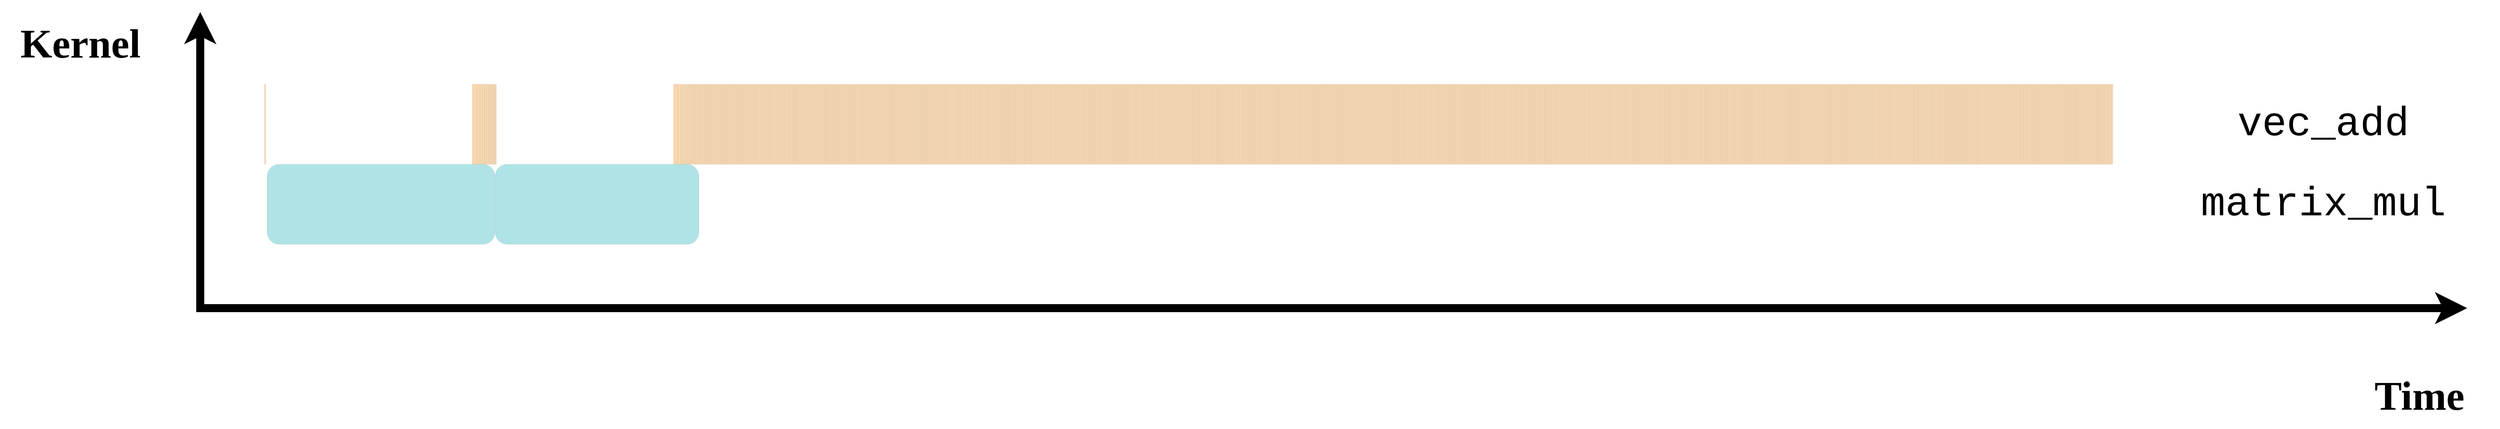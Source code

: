 <mxfile>
    <diagram id="" name="Page-1">
        <mxGraphModel dx="3380" dy="3486" grid="1" gridSize="10" guides="1" tooltips="1" connect="1" arrows="1" fold="1" page="1" pageScale="1" pageWidth="827" pageHeight="1169" math="0" shadow="0">
            <root>
                <mxCell id="0"/>
                <mxCell id="1" parent="0"/>
                <mxCell id="2" value="" style="rounded=1;whiteSpace=wrap;html=1;fontSize=51;fontFamily=Times New Roman;fillColor=#fad7ac;strokeColor=default;fontColor=#000000;strokeWidth=0.01;" parent="1" vertex="1">
                    <mxGeometry width="1.6" height="100" as="geometry"/>
                </mxCell>
                <mxCell id="3" value="" style="rounded=1;whiteSpace=wrap;html=1;fontSize=51;fontFamily=Times New Roman;fillColor=#fad7ac;strokeColor=default;fontColor=#000000;strokeWidth=0.01;" parent="1" vertex="1">
                    <mxGeometry x="259.309" width="5.984" height="100" as="geometry"/>
                </mxCell>
                <mxCell id="4" value="" style="rounded=1;whiteSpace=wrap;html=1;fontSize=51;fontFamily=Times New Roman;fillColor=#fad7ac;strokeColor=default;fontColor=#000000;strokeWidth=0.01;" parent="1" vertex="1">
                    <mxGeometry x="265.549" width="3.376" height="100" as="geometry"/>
                </mxCell>
                <mxCell id="5" value="" style="rounded=1;whiteSpace=wrap;html=1;fontSize=51;fontFamily=Times New Roman;fillColor=#fad7ac;strokeColor=default;fontColor=#000000;strokeWidth=0.01;" parent="1" vertex="1">
                    <mxGeometry x="269.165" width="3.056" height="100" as="geometry"/>
                </mxCell>
                <mxCell id="6" value="" style="rounded=1;whiteSpace=wrap;html=1;fontSize=51;fontFamily=Times New Roman;fillColor=#fad7ac;strokeColor=default;fontColor=#000000;strokeWidth=0.01;" parent="1" vertex="1">
                    <mxGeometry x="272.493" width="2.176" height="100" as="geometry"/>
                </mxCell>
                <mxCell id="7" value="" style="rounded=1;whiteSpace=wrap;html=1;fontSize=51;fontFamily=Times New Roman;fillColor=#fad7ac;strokeColor=default;fontColor=#000000;strokeWidth=0.01;" parent="1" vertex="1">
                    <mxGeometry x="274.941" width="1.952" height="100" as="geometry"/>
                </mxCell>
                <mxCell id="8" value="" style="rounded=1;whiteSpace=wrap;html=1;fontSize=51;fontFamily=Times New Roman;fillColor=#fad7ac;strokeColor=default;fontColor=#000000;strokeWidth=0.01;" parent="1" vertex="1">
                    <mxGeometry x="277.165" width="2.416" height="100" as="geometry"/>
                </mxCell>
                <mxCell id="9" value="" style="rounded=1;whiteSpace=wrap;html=1;fontSize=51;fontFamily=Times New Roman;fillColor=#fad7ac;strokeColor=default;fontColor=#000000;strokeWidth=0.01;" parent="1" vertex="1">
                    <mxGeometry x="279.885" width="1.776" height="100" as="geometry"/>
                </mxCell>
                <mxCell id="10" value="" style="rounded=1;whiteSpace=wrap;html=1;fontSize=51;fontFamily=Times New Roman;fillColor=#fad7ac;strokeColor=default;fontColor=#000000;strokeWidth=0.01;" parent="1" vertex="1">
                    <mxGeometry x="281.901" width="1.696" height="100" as="geometry"/>
                </mxCell>
                <mxCell id="11" value="" style="rounded=1;whiteSpace=wrap;html=1;fontSize=51;fontFamily=Times New Roman;fillColor=#fad7ac;strokeColor=default;fontColor=#000000;strokeWidth=0.01;" parent="1" vertex="1">
                    <mxGeometry x="283.885" width="1.631" height="100" as="geometry"/>
                </mxCell>
                <mxCell id="12" value="" style="rounded=1;whiteSpace=wrap;html=1;fontSize=51;fontFamily=Times New Roman;fillColor=#fad7ac;strokeColor=default;fontColor=#000000;strokeWidth=0.01;" parent="1" vertex="1">
                    <mxGeometry x="285.804" width="1.712" height="100" as="geometry"/>
                </mxCell>
                <mxCell id="13" value="" style="rounded=1;whiteSpace=wrap;html=1;fontSize=51;fontFamily=Times New Roman;fillColor=#fad7ac;strokeColor=default;fontColor=#000000;strokeWidth=0.01;" parent="1" vertex="1">
                    <mxGeometry x="287.788" width="1.648" height="100" as="geometry"/>
                </mxCell>
                <mxCell id="14" value="" style="rounded=1;whiteSpace=wrap;html=1;fontSize=51;fontFamily=Times New Roman;fillColor=#fad7ac;strokeColor=default;fontColor=#000000;strokeWidth=0.01;" parent="1" vertex="1">
                    <mxGeometry x="510.57" width="5.12" height="100" as="geometry"/>
                </mxCell>
                <mxCell id="15" value="" style="rounded=1;whiteSpace=wrap;html=1;fontSize=51;fontFamily=Times New Roman;fillColor=#fad7ac;strokeColor=default;fontColor=#000000;strokeWidth=0.01;" parent="1" vertex="1">
                    <mxGeometry x="515.978" width="3.632" height="100" as="geometry"/>
                </mxCell>
                <mxCell id="16" value="" style="rounded=1;whiteSpace=wrap;html=1;fontSize=51;fontFamily=Times New Roman;fillColor=#fad7ac;strokeColor=default;fontColor=#000000;strokeWidth=0.01;" parent="1" vertex="1">
                    <mxGeometry x="519.882" width="2.752" height="100" as="geometry"/>
                </mxCell>
                <mxCell id="17" value="" style="rounded=1;whiteSpace=wrap;html=1;fontSize=51;fontFamily=Times New Roman;fillColor=#fad7ac;strokeColor=default;fontColor=#000000;strokeWidth=0.01;" parent="1" vertex="1">
                    <mxGeometry x="522.858" width="2.48" height="100" as="geometry"/>
                </mxCell>
                <mxCell id="18" value="" style="rounded=1;whiteSpace=wrap;html=1;fontSize=51;fontFamily=Times New Roman;fillColor=#fad7ac;strokeColor=default;fontColor=#000000;strokeWidth=0.01;" parent="1" vertex="1">
                    <mxGeometry x="525.61" width="2.144" height="100" as="geometry"/>
                </mxCell>
                <mxCell id="19" value="" style="rounded=1;whiteSpace=wrap;html=1;fontSize=51;fontFamily=Times New Roman;fillColor=#fad7ac;strokeColor=default;fontColor=#000000;strokeWidth=0.01;" parent="1" vertex="1">
                    <mxGeometry x="528.042" width="2.08" height="100" as="geometry"/>
                </mxCell>
                <mxCell id="20" value="" style="rounded=1;whiteSpace=wrap;html=1;fontSize=51;fontFamily=Times New Roman;fillColor=#fad7ac;strokeColor=default;fontColor=#000000;strokeWidth=0.01;" parent="1" vertex="1">
                    <mxGeometry x="530.442" width="1.712" height="100" as="geometry"/>
                </mxCell>
                <mxCell id="21" value="" style="rounded=1;whiteSpace=wrap;html=1;fontSize=51;fontFamily=Times New Roman;fillColor=#fad7ac;strokeColor=default;fontColor=#000000;strokeWidth=0.01;" parent="1" vertex="1">
                    <mxGeometry x="532.426" width="1.856" height="100" as="geometry"/>
                </mxCell>
                <mxCell id="22" value="" style="rounded=1;whiteSpace=wrap;html=1;fontSize=51;fontFamily=Times New Roman;fillColor=#fad7ac;strokeColor=default;fontColor=#000000;strokeWidth=0.01;" parent="1" vertex="1">
                    <mxGeometry x="534.538" width="1.728" height="100" as="geometry"/>
                </mxCell>
                <mxCell id="23" value="" style="rounded=1;whiteSpace=wrap;html=1;fontSize=51;fontFamily=Times New Roman;fillColor=#fad7ac;strokeColor=default;fontColor=#000000;strokeWidth=0.01;" parent="1" vertex="1">
                    <mxGeometry x="536.522" width="1.584" height="100" as="geometry"/>
                </mxCell>
                <mxCell id="24" value="" style="rounded=1;whiteSpace=wrap;html=1;fontSize=51;fontFamily=Times New Roman;fillColor=#fad7ac;strokeColor=default;fontColor=#000000;strokeWidth=0.01;" parent="1" vertex="1">
                    <mxGeometry x="538.346" width="1.568" height="100" as="geometry"/>
                </mxCell>
                <mxCell id="25" value="" style="rounded=1;whiteSpace=wrap;html=1;fontSize=51;fontFamily=Times New Roman;fillColor=#fad7ac;strokeColor=default;fontColor=#000000;strokeWidth=0.01;" parent="1" vertex="1">
                    <mxGeometry x="540.17" width="1.584" height="100" as="geometry"/>
                </mxCell>
                <mxCell id="26" value="" style="rounded=1;whiteSpace=wrap;html=1;fontSize=51;fontFamily=Times New Roman;fillColor=#fad7ac;strokeColor=default;fontColor=#000000;strokeWidth=0.01;" parent="1" vertex="1">
                    <mxGeometry x="542.074" width="1.536" height="100" as="geometry"/>
                </mxCell>
                <mxCell id="27" value="" style="rounded=1;whiteSpace=wrap;html=1;fontSize=51;fontFamily=Times New Roman;fillColor=#fad7ac;strokeColor=default;fontColor=#000000;strokeWidth=0.01;" parent="1" vertex="1">
                    <mxGeometry x="543.849" width="1.584" height="100" as="geometry"/>
                </mxCell>
                <mxCell id="28" value="" style="rounded=1;whiteSpace=wrap;html=1;fontSize=51;fontFamily=Times New Roman;fillColor=#fad7ac;strokeColor=default;fontColor=#000000;strokeWidth=0.01;" parent="1" vertex="1">
                    <mxGeometry x="545.705" width="1.568" height="100" as="geometry"/>
                </mxCell>
                <mxCell id="29" value="" style="rounded=1;whiteSpace=wrap;html=1;fontSize=51;fontFamily=Times New Roman;fillColor=#fad7ac;strokeColor=default;fontColor=#000000;strokeWidth=0.01;" parent="1" vertex="1">
                    <mxGeometry x="547.529" width="1.665" height="100" as="geometry"/>
                </mxCell>
                <mxCell id="30" value="" style="rounded=1;whiteSpace=wrap;html=1;fontSize=51;fontFamily=Times New Roman;fillColor=#fad7ac;strokeColor=default;fontColor=#000000;strokeWidth=0.01;" parent="1" vertex="1">
                    <mxGeometry x="549.45" width="1.568" height="100" as="geometry"/>
                </mxCell>
                <mxCell id="31" value="" style="rounded=1;whiteSpace=wrap;html=1;fontSize=51;fontFamily=Times New Roman;fillColor=#fad7ac;strokeColor=default;fontColor=#000000;strokeWidth=0.01;" parent="1" vertex="1">
                    <mxGeometry x="551.273" width="1.616" height="100" as="geometry"/>
                </mxCell>
                <mxCell id="32" value="" style="rounded=1;whiteSpace=wrap;html=1;fontSize=51;fontFamily=Times New Roman;fillColor=#fad7ac;strokeColor=default;fontColor=#000000;strokeWidth=0.01;" parent="1" vertex="1">
                    <mxGeometry x="553.161" width="1.52" height="100" as="geometry"/>
                </mxCell>
                <mxCell id="33" value="" style="rounded=1;whiteSpace=wrap;html=1;fontSize=51;fontFamily=Times New Roman;fillColor=#fad7ac;strokeColor=default;fontColor=#000000;strokeWidth=0.01;" parent="1" vertex="1">
                    <mxGeometry x="554.954" width="1.632" height="100" as="geometry"/>
                </mxCell>
                <mxCell id="34" value="" style="rounded=1;whiteSpace=wrap;html=1;fontSize=51;fontFamily=Times New Roman;fillColor=#fad7ac;strokeColor=default;fontColor=#000000;strokeWidth=0.01;" parent="1" vertex="1">
                    <mxGeometry x="556.841" width="1.536" height="100" as="geometry"/>
                </mxCell>
                <mxCell id="35" value="" style="rounded=1;whiteSpace=wrap;html=1;fontSize=51;fontFamily=Times New Roman;fillColor=#fad7ac;strokeColor=default;fontColor=#000000;strokeWidth=0.01;" parent="1" vertex="1">
                    <mxGeometry x="558.665" width="1.712" height="100" as="geometry"/>
                </mxCell>
                <mxCell id="36" value="" style="rounded=1;whiteSpace=wrap;html=1;fontSize=51;fontFamily=Times New Roman;fillColor=#fad7ac;strokeColor=default;fontColor=#000000;strokeWidth=0.01;" parent="1" vertex="1">
                    <mxGeometry x="560.649" width="1.616" height="100" as="geometry"/>
                </mxCell>
                <mxCell id="37" value="" style="rounded=1;whiteSpace=wrap;html=1;fontSize=51;fontFamily=Times New Roman;fillColor=#fad7ac;strokeColor=default;fontColor=#000000;strokeWidth=0.01;" parent="1" vertex="1">
                    <mxGeometry x="562.569" width="1.68" height="100" as="geometry"/>
                </mxCell>
                <mxCell id="38" value="" style="rounded=1;whiteSpace=wrap;html=1;fontSize=51;fontFamily=Times New Roman;fillColor=#fad7ac;strokeColor=default;fontColor=#000000;strokeWidth=0.01;" parent="1" vertex="1">
                    <mxGeometry x="564.521" width="1.52" height="100" as="geometry"/>
                </mxCell>
                <mxCell id="39" value="" style="rounded=1;whiteSpace=wrap;html=1;fontSize=51;fontFamily=Times New Roman;fillColor=#fad7ac;strokeColor=default;fontColor=#000000;strokeWidth=0.01;" parent="1" vertex="1">
                    <mxGeometry x="566.313" width="1.648" height="100" as="geometry"/>
                </mxCell>
                <mxCell id="40" value="" style="rounded=1;whiteSpace=wrap;html=1;fontSize=51;fontFamily=Times New Roman;fillColor=#fad7ac;strokeColor=default;fontColor=#000000;strokeWidth=0.01;" parent="1" vertex="1">
                    <mxGeometry x="568.201" width="1.488" height="100" as="geometry"/>
                </mxCell>
                <mxCell id="41" value="" style="rounded=1;whiteSpace=wrap;html=1;fontSize=51;fontFamily=Times New Roman;fillColor=#fad7ac;strokeColor=default;fontColor=#000000;strokeWidth=0.01;" parent="1" vertex="1">
                    <mxGeometry x="569.961" width="1.488" height="100" as="geometry"/>
                </mxCell>
                <mxCell id="42" value="" style="rounded=1;whiteSpace=wrap;html=1;fontSize=51;fontFamily=Times New Roman;fillColor=#fad7ac;strokeColor=default;fontColor=#000000;strokeWidth=0.01;" parent="1" vertex="1">
                    <mxGeometry x="571.689" width="1.6" height="100" as="geometry"/>
                </mxCell>
                <mxCell id="43" value="" style="rounded=1;whiteSpace=wrap;html=1;fontSize=51;fontFamily=Times New Roman;fillColor=#fad7ac;strokeColor=default;fontColor=#000000;strokeWidth=0.01;" parent="1" vertex="1">
                    <mxGeometry x="573.545" width="1.584" height="100" as="geometry"/>
                </mxCell>
                <mxCell id="44" value="" style="rounded=1;whiteSpace=wrap;html=1;fontSize=51;fontFamily=Times New Roman;fillColor=#fad7ac;strokeColor=default;fontColor=#000000;strokeWidth=0.01;" parent="1" vertex="1">
                    <mxGeometry x="575.369" width="1.6" height="100" as="geometry"/>
                </mxCell>
                <mxCell id="45" value="" style="rounded=1;whiteSpace=wrap;html=1;fontSize=51;fontFamily=Times New Roman;fillColor=#fad7ac;strokeColor=default;fontColor=#000000;strokeWidth=0.01;" parent="1" vertex="1">
                    <mxGeometry x="577.257" width="1.568" height="100" as="geometry"/>
                </mxCell>
                <mxCell id="46" value="" style="rounded=1;whiteSpace=wrap;html=1;fontSize=51;fontFamily=Times New Roman;fillColor=#fad7ac;strokeColor=default;fontColor=#000000;strokeWidth=0.01;" parent="1" vertex="1">
                    <mxGeometry x="579.113" width="1.648" height="100" as="geometry"/>
                </mxCell>
                <mxCell id="47" value="" style="rounded=1;whiteSpace=wrap;html=1;fontSize=51;fontFamily=Times New Roman;fillColor=#fad7ac;strokeColor=default;fontColor=#000000;strokeWidth=0.01;" parent="1" vertex="1">
                    <mxGeometry x="581.065" width="1.584" height="100" as="geometry"/>
                </mxCell>
                <mxCell id="48" value="" style="rounded=1;whiteSpace=wrap;html=1;fontSize=51;fontFamily=Times New Roman;fillColor=#fad7ac;strokeColor=default;fontColor=#000000;strokeWidth=0.01;" parent="1" vertex="1">
                    <mxGeometry x="582.921" width="1.488" height="100" as="geometry"/>
                </mxCell>
                <mxCell id="49" value="" style="rounded=1;whiteSpace=wrap;html=1;fontSize=51;fontFamily=Times New Roman;fillColor=#fad7ac;strokeColor=default;fontColor=#000000;strokeWidth=0.01;" parent="1" vertex="1">
                    <mxGeometry x="584.713" width="1.647" height="100" as="geometry"/>
                </mxCell>
                <mxCell id="50" value="" style="rounded=1;whiteSpace=wrap;html=1;fontSize=51;fontFamily=Times New Roman;fillColor=#fad7ac;strokeColor=default;fontColor=#000000;strokeWidth=0.01;" parent="1" vertex="1">
                    <mxGeometry x="586.633" width="1.68" height="100" as="geometry"/>
                </mxCell>
                <mxCell id="51" value="" style="rounded=1;whiteSpace=wrap;html=1;fontSize=51;fontFamily=Times New Roman;fillColor=#fad7ac;strokeColor=default;fontColor=#000000;strokeWidth=0.01;" parent="1" vertex="1">
                    <mxGeometry x="588.585" width="1.489" height="100" as="geometry"/>
                </mxCell>
                <mxCell id="52" value="" style="rounded=1;whiteSpace=wrap;html=1;fontSize=51;fontFamily=Times New Roman;fillColor=#fad7ac;strokeColor=default;fontColor=#000000;strokeWidth=0.01;" parent="1" vertex="1">
                    <mxGeometry x="590.345" width="1.52" height="100" as="geometry"/>
                </mxCell>
                <mxCell id="53" value="" style="rounded=1;whiteSpace=wrap;html=1;fontSize=51;fontFamily=Times New Roman;fillColor=#fad7ac;strokeColor=default;fontColor=#000000;strokeWidth=0.01;" parent="1" vertex="1">
                    <mxGeometry x="592.137" width="1.471" height="100" as="geometry"/>
                </mxCell>
                <mxCell id="54" value="" style="rounded=1;whiteSpace=wrap;html=1;fontSize=51;fontFamily=Times New Roman;fillColor=#fad7ac;strokeColor=default;fontColor=#000000;strokeWidth=0.01;" parent="1" vertex="1">
                    <mxGeometry x="593.865" width="1.632" height="100" as="geometry"/>
                </mxCell>
                <mxCell id="55" value="" style="rounded=1;whiteSpace=wrap;html=1;fontSize=51;fontFamily=Times New Roman;fillColor=#fad7ac;strokeColor=default;fontColor=#000000;strokeWidth=0.01;" parent="1" vertex="1">
                    <mxGeometry x="595.753" width="1.648" height="100" as="geometry"/>
                </mxCell>
                <mxCell id="56" value="" style="rounded=1;whiteSpace=wrap;html=1;fontSize=51;fontFamily=Times New Roman;fillColor=#fad7ac;strokeColor=default;fontColor=#000000;strokeWidth=0.01;" parent="1" vertex="1">
                    <mxGeometry x="597.673" width="1.648" height="100" as="geometry"/>
                </mxCell>
                <mxCell id="57" value="" style="rounded=1;whiteSpace=wrap;html=1;fontSize=51;fontFamily=Times New Roman;fillColor=#fad7ac;strokeColor=default;fontColor=#000000;strokeWidth=0.01;" parent="1" vertex="1">
                    <mxGeometry x="599.593" width="1.616" height="100" as="geometry"/>
                </mxCell>
                <mxCell id="58" value="" style="rounded=1;whiteSpace=wrap;html=1;fontSize=51;fontFamily=Times New Roman;fillColor=#fad7ac;strokeColor=default;fontColor=#000000;strokeWidth=0.01;" parent="1" vertex="1">
                    <mxGeometry x="601.513" width="1.52" height="100" as="geometry"/>
                </mxCell>
                <mxCell id="59" value="" style="rounded=1;whiteSpace=wrap;html=1;fontSize=51;fontFamily=Times New Roman;fillColor=#fad7ac;strokeColor=default;fontColor=#000000;strokeWidth=0.01;" parent="1" vertex="1">
                    <mxGeometry x="603.305" width="1.52" height="100" as="geometry"/>
                </mxCell>
                <mxCell id="60" value="" style="rounded=1;whiteSpace=wrap;html=1;fontSize=51;fontFamily=Times New Roman;fillColor=#fad7ac;strokeColor=default;fontColor=#000000;strokeWidth=0.01;" parent="1" vertex="1">
                    <mxGeometry x="605.097" width="1.584" height="100" as="geometry"/>
                </mxCell>
                <mxCell id="61" value="" style="rounded=1;whiteSpace=wrap;html=1;fontSize=51;fontFamily=Times New Roman;fillColor=#fad7ac;strokeColor=default;fontColor=#000000;strokeWidth=0.01;" parent="1" vertex="1">
                    <mxGeometry x="606.921" width="1.632" height="100" as="geometry"/>
                </mxCell>
                <mxCell id="62" value="" style="rounded=1;whiteSpace=wrap;html=1;fontSize=51;fontFamily=Times New Roman;fillColor=#fad7ac;strokeColor=default;fontColor=#000000;strokeWidth=0.01;" parent="1" vertex="1">
                    <mxGeometry x="608.841" width="1.696" height="100" as="geometry"/>
                </mxCell>
                <mxCell id="63" value="" style="rounded=1;whiteSpace=wrap;html=1;fontSize=51;fontFamily=Times New Roman;fillColor=#fad7ac;strokeColor=default;fontColor=#000000;strokeWidth=0.01;" parent="1" vertex="1">
                    <mxGeometry x="610.793" width="1.632" height="100" as="geometry"/>
                </mxCell>
                <mxCell id="64" value="" style="rounded=1;whiteSpace=wrap;html=1;fontSize=51;fontFamily=Times New Roman;fillColor=#fad7ac;strokeColor=default;fontColor=#000000;strokeWidth=0.01;" parent="1" vertex="1">
                    <mxGeometry x="612.745" width="1.568" height="100" as="geometry"/>
                </mxCell>
                <mxCell id="65" value="" style="rounded=1;whiteSpace=wrap;html=1;fontSize=51;fontFamily=Times New Roman;fillColor=#fad7ac;strokeColor=default;fontColor=#000000;strokeWidth=0.01;" parent="1" vertex="1">
                    <mxGeometry x="614.601" width="1.616" height="100" as="geometry"/>
                </mxCell>
                <mxCell id="66" value="" style="rounded=1;whiteSpace=wrap;html=1;fontSize=51;fontFamily=Times New Roman;fillColor=#fad7ac;strokeColor=default;fontColor=#000000;strokeWidth=0.01;" parent="1" vertex="1">
                    <mxGeometry x="616.521" width="1.808" height="100" as="geometry"/>
                </mxCell>
                <mxCell id="67" value="" style="rounded=1;whiteSpace=wrap;html=1;fontSize=51;fontFamily=Times New Roman;fillColor=#fad7ac;strokeColor=default;fontColor=#000000;strokeWidth=0.01;" parent="1" vertex="1">
                    <mxGeometry x="618.601" width="1.632" height="100" as="geometry"/>
                </mxCell>
                <mxCell id="68" value="" style="rounded=1;whiteSpace=wrap;html=1;fontSize=51;fontFamily=Times New Roman;fillColor=#fad7ac;strokeColor=default;fontColor=#000000;strokeWidth=0.01;" parent="1" vertex="1">
                    <mxGeometry x="620.489" width="1.584" height="100" as="geometry"/>
                </mxCell>
                <mxCell id="69" value="" style="rounded=1;whiteSpace=wrap;html=1;fontSize=51;fontFamily=Times New Roman;fillColor=#fad7ac;strokeColor=default;fontColor=#000000;strokeWidth=0.01;" parent="1" vertex="1">
                    <mxGeometry x="622.313" width="1.6" height="100" as="geometry"/>
                </mxCell>
                <mxCell id="70" value="" style="rounded=1;whiteSpace=wrap;html=1;fontSize=51;fontFamily=Times New Roman;fillColor=#fad7ac;strokeColor=default;fontColor=#000000;strokeWidth=0.01;" parent="1" vertex="1">
                    <mxGeometry x="624.201" width="1.664" height="100" as="geometry"/>
                </mxCell>
                <mxCell id="71" value="" style="rounded=1;whiteSpace=wrap;html=1;fontSize=51;fontFamily=Times New Roman;fillColor=#fad7ac;strokeColor=default;fontColor=#000000;strokeWidth=0.01;" parent="1" vertex="1">
                    <mxGeometry x="626.185" width="1.695" height="100" as="geometry"/>
                </mxCell>
                <mxCell id="72" value="" style="rounded=1;whiteSpace=wrap;html=1;fontSize=51;fontFamily=Times New Roman;fillColor=#fad7ac;strokeColor=default;fontColor=#000000;strokeWidth=0.01;" parent="1" vertex="1">
                    <mxGeometry x="628.168" width="1.536" height="100" as="geometry"/>
                </mxCell>
                <mxCell id="73" value="" style="rounded=1;whiteSpace=wrap;html=1;fontSize=51;fontFamily=Times New Roman;fillColor=#fad7ac;strokeColor=default;fontColor=#000000;strokeWidth=0.01;" parent="1" vertex="1">
                    <mxGeometry x="629.961" width="1.488" height="100" as="geometry"/>
                </mxCell>
                <mxCell id="74" value="" style="rounded=1;whiteSpace=wrap;html=1;fontSize=51;fontFamily=Times New Roman;fillColor=#fad7ac;strokeColor=default;fontColor=#000000;strokeWidth=0.01;" parent="1" vertex="1">
                    <mxGeometry x="631.721" width="1.616" height="100" as="geometry"/>
                </mxCell>
                <mxCell id="75" value="" style="rounded=1;whiteSpace=wrap;html=1;fontSize=51;fontFamily=Times New Roman;fillColor=#fad7ac;strokeColor=default;fontColor=#000000;strokeWidth=0.01;" parent="1" vertex="1">
                    <mxGeometry x="633.609" width="1.615" height="100" as="geometry"/>
                </mxCell>
                <mxCell id="76" value="" style="rounded=1;whiteSpace=wrap;html=1;fontSize=51;fontFamily=Times New Roman;fillColor=#fad7ac;strokeColor=default;fontColor=#000000;strokeWidth=0.01;" parent="1" vertex="1">
                    <mxGeometry x="635.528" width="1.6" height="100" as="geometry"/>
                </mxCell>
                <mxCell id="77" value="" style="rounded=1;whiteSpace=wrap;html=1;fontSize=51;fontFamily=Times New Roman;fillColor=#fad7ac;strokeColor=default;fontColor=#000000;strokeWidth=0.01;" parent="1" vertex="1">
                    <mxGeometry x="637.384" width="1.488" height="100" as="geometry"/>
                </mxCell>
                <mxCell id="78" value="" style="rounded=1;whiteSpace=wrap;html=1;fontSize=51;fontFamily=Times New Roman;fillColor=#fad7ac;strokeColor=default;fontColor=#000000;strokeWidth=0.01;" parent="1" vertex="1">
                    <mxGeometry x="639.112" width="1.6" height="100" as="geometry"/>
                </mxCell>
                <mxCell id="79" value="" style="rounded=1;whiteSpace=wrap;html=1;fontSize=51;fontFamily=Times New Roman;fillColor=#fad7ac;strokeColor=default;fontColor=#000000;strokeWidth=0.01;" parent="1" vertex="1">
                    <mxGeometry x="640.968" width="1.664" height="100" as="geometry"/>
                </mxCell>
                <mxCell id="80" value="" style="rounded=1;whiteSpace=wrap;html=1;fontSize=51;fontFamily=Times New Roman;fillColor=#fad7ac;strokeColor=default;fontColor=#000000;strokeWidth=0.01;" parent="1" vertex="1">
                    <mxGeometry x="642.888" width="1.648" height="100" as="geometry"/>
                </mxCell>
                <mxCell id="81" value="" style="rounded=1;whiteSpace=wrap;html=1;fontSize=51;fontFamily=Times New Roman;fillColor=#fad7ac;strokeColor=default;fontColor=#000000;strokeWidth=0.01;" parent="1" vertex="1">
                    <mxGeometry x="644.808" width="1.856" height="100" as="geometry"/>
                </mxCell>
                <mxCell id="82" value="" style="rounded=1;whiteSpace=wrap;html=1;fontSize=51;fontFamily=Times New Roman;fillColor=#fad7ac;strokeColor=default;fontColor=#000000;strokeWidth=0.01;" parent="1" vertex="1">
                    <mxGeometry x="646.92" width="1.52" height="100" as="geometry"/>
                </mxCell>
                <mxCell id="83" value="" style="rounded=1;whiteSpace=wrap;html=1;fontSize=51;fontFamily=Times New Roman;fillColor=#fad7ac;strokeColor=default;fontColor=#000000;strokeWidth=0.01;" parent="1" vertex="1">
                    <mxGeometry x="648.712" width="1.504" height="100" as="geometry"/>
                </mxCell>
                <mxCell id="84" value="" style="rounded=1;whiteSpace=wrap;html=1;fontSize=51;fontFamily=Times New Roman;fillColor=#fad7ac;strokeColor=default;fontColor=#000000;strokeWidth=0.01;" parent="1" vertex="1">
                    <mxGeometry x="650.504" width="1.616" height="100" as="geometry"/>
                </mxCell>
                <mxCell id="85" value="" style="rounded=1;whiteSpace=wrap;html=1;fontSize=51;fontFamily=Times New Roman;fillColor=#fad7ac;strokeColor=default;fontColor=#000000;strokeWidth=0.01;" parent="1" vertex="1">
                    <mxGeometry x="652.392" width="1.584" height="100" as="geometry"/>
                </mxCell>
                <mxCell id="86" value="" style="rounded=1;whiteSpace=wrap;html=1;fontSize=51;fontFamily=Times New Roman;fillColor=#fad7ac;strokeColor=default;fontColor=#000000;strokeWidth=0.01;" parent="1" vertex="1">
                    <mxGeometry x="654.28" width="1.584" height="100" as="geometry"/>
                </mxCell>
                <mxCell id="87" value="" style="rounded=1;whiteSpace=wrap;html=1;fontSize=51;fontFamily=Times New Roman;fillColor=#fad7ac;strokeColor=default;fontColor=#000000;strokeWidth=0.01;" parent="1" vertex="1">
                    <mxGeometry x="656.136" width="1.52" height="100" as="geometry"/>
                </mxCell>
                <mxCell id="88" value="" style="rounded=1;whiteSpace=wrap;html=1;fontSize=51;fontFamily=Times New Roman;fillColor=#fad7ac;strokeColor=default;fontColor=#000000;strokeWidth=0.01;" parent="1" vertex="1">
                    <mxGeometry x="657.928" width="1.568" height="100" as="geometry"/>
                </mxCell>
                <mxCell id="89" value="" style="rounded=1;whiteSpace=wrap;html=1;fontSize=51;fontFamily=Times New Roman;fillColor=#fad7ac;strokeColor=default;fontColor=#000000;strokeWidth=0.01;" parent="1" vertex="1">
                    <mxGeometry x="659.784" width="1.632" height="100" as="geometry"/>
                </mxCell>
                <mxCell id="90" value="" style="rounded=1;whiteSpace=wrap;html=1;fontSize=51;fontFamily=Times New Roman;fillColor=#fad7ac;strokeColor=default;fontColor=#000000;strokeWidth=0.01;" parent="1" vertex="1">
                    <mxGeometry x="661.672" width="1.504" height="100" as="geometry"/>
                </mxCell>
                <mxCell id="91" value="" style="rounded=1;whiteSpace=wrap;html=1;fontSize=51;fontFamily=Times New Roman;fillColor=#fad7ac;strokeColor=default;fontColor=#000000;strokeWidth=0.01;" parent="1" vertex="1">
                    <mxGeometry x="663.4" width="1.52" height="100" as="geometry"/>
                </mxCell>
                <mxCell id="92" value="" style="rounded=1;whiteSpace=wrap;html=1;fontSize=51;fontFamily=Times New Roman;fillColor=#fad7ac;strokeColor=default;fontColor=#000000;strokeWidth=0.01;" parent="1" vertex="1">
                    <mxGeometry x="665.192" width="1.616" height="100" as="geometry"/>
                </mxCell>
                <mxCell id="93" value="" style="rounded=1;whiteSpace=wrap;html=1;fontSize=51;fontFamily=Times New Roman;fillColor=#fad7ac;strokeColor=default;fontColor=#000000;strokeWidth=0.01;" parent="1" vertex="1">
                    <mxGeometry x="667.08" width="1.584" height="100" as="geometry"/>
                </mxCell>
                <mxCell id="94" value="" style="rounded=1;whiteSpace=wrap;html=1;fontSize=51;fontFamily=Times New Roman;fillColor=#fad7ac;strokeColor=default;fontColor=#000000;strokeWidth=0.01;" parent="1" vertex="1">
                    <mxGeometry x="668.904" width="1.615" height="100" as="geometry"/>
                </mxCell>
                <mxCell id="95" value="" style="rounded=1;whiteSpace=wrap;html=1;fontSize=51;fontFamily=Times New Roman;fillColor=#fad7ac;strokeColor=default;fontColor=#000000;strokeWidth=0.01;" parent="1" vertex="1">
                    <mxGeometry x="670.793" width="1.616" height="100" as="geometry"/>
                </mxCell>
                <mxCell id="96" value="" style="rounded=1;whiteSpace=wrap;html=1;fontSize=51;fontFamily=Times New Roman;fillColor=#fad7ac;strokeColor=default;fontColor=#000000;strokeWidth=0.01;" parent="1" vertex="1">
                    <mxGeometry x="672.68" width="1.616" height="100" as="geometry"/>
                </mxCell>
                <mxCell id="97" value="" style="rounded=1;whiteSpace=wrap;html=1;fontSize=51;fontFamily=Times New Roman;fillColor=#fad7ac;strokeColor=default;fontColor=#000000;strokeWidth=0.01;" parent="1" vertex="1">
                    <mxGeometry x="674.536" width="1.648" height="100" as="geometry"/>
                </mxCell>
                <mxCell id="98" value="" style="rounded=1;whiteSpace=wrap;html=1;fontSize=51;fontFamily=Times New Roman;fillColor=#fad7ac;strokeColor=default;fontColor=#000000;strokeWidth=0.01;" parent="1" vertex="1">
                    <mxGeometry x="676.456" width="1.584" height="100" as="geometry"/>
                </mxCell>
                <mxCell id="99" value="" style="rounded=1;whiteSpace=wrap;html=1;fontSize=51;fontFamily=Times New Roman;fillColor=#fad7ac;strokeColor=default;fontColor=#000000;strokeWidth=0.01;" parent="1" vertex="1">
                    <mxGeometry x="678.344" width="1.568" height="100" as="geometry"/>
                </mxCell>
                <mxCell id="100" value="" style="rounded=1;whiteSpace=wrap;html=1;fontSize=51;fontFamily=Times New Roman;fillColor=#fad7ac;strokeColor=default;fontColor=#000000;strokeWidth=0.01;" parent="1" vertex="1">
                    <mxGeometry x="680.2" width="1.52" height="100" as="geometry"/>
                </mxCell>
                <mxCell id="101" value="" style="rounded=1;whiteSpace=wrap;html=1;fontSize=51;fontFamily=Times New Roman;fillColor=#fad7ac;strokeColor=default;fontColor=#000000;strokeWidth=0.01;" parent="1" vertex="1">
                    <mxGeometry x="682.024" width="1.664" height="100" as="geometry"/>
                </mxCell>
                <mxCell id="102" value="" style="rounded=1;whiteSpace=wrap;html=1;fontSize=51;fontFamily=Times New Roman;fillColor=#fad7ac;strokeColor=default;fontColor=#000000;strokeWidth=0.01;" parent="1" vertex="1">
                    <mxGeometry x="683.912" width="1.616" height="100" as="geometry"/>
                </mxCell>
                <mxCell id="103" value="" style="rounded=1;whiteSpace=wrap;html=1;fontSize=51;fontFamily=Times New Roman;fillColor=#fad7ac;strokeColor=default;fontColor=#000000;strokeWidth=0.01;" parent="1" vertex="1">
                    <mxGeometry x="685.768" width="1.6" height="100" as="geometry"/>
                </mxCell>
                <mxCell id="104" value="" style="rounded=1;whiteSpace=wrap;html=1;fontSize=51;fontFamily=Times New Roman;fillColor=#fad7ac;strokeColor=default;fontColor=#000000;strokeWidth=0.01;" parent="1" vertex="1">
                    <mxGeometry x="687.688" width="1.68" height="100" as="geometry"/>
                </mxCell>
                <mxCell id="105" value="" style="rounded=1;whiteSpace=wrap;html=1;fontSize=51;fontFamily=Times New Roman;fillColor=#fad7ac;strokeColor=default;fontColor=#000000;strokeWidth=0.01;" parent="1" vertex="1">
                    <mxGeometry x="689.688" width="1.52" height="100" as="geometry"/>
                </mxCell>
                <mxCell id="106" value="" style="rounded=1;whiteSpace=wrap;html=1;fontSize=51;fontFamily=Times New Roman;fillColor=#fad7ac;strokeColor=default;fontColor=#000000;strokeWidth=0.01;" parent="1" vertex="1">
                    <mxGeometry x="691.464" width="1.584" height="100" as="geometry"/>
                </mxCell>
                <mxCell id="107" value="" style="rounded=1;whiteSpace=wrap;html=1;fontSize=51;fontFamily=Times New Roman;fillColor=#fad7ac;strokeColor=default;fontColor=#000000;strokeWidth=0.01;" parent="1" vertex="1">
                    <mxGeometry x="693.32" width="1.568" height="100" as="geometry"/>
                </mxCell>
                <mxCell id="108" value="" style="rounded=1;whiteSpace=wrap;html=1;fontSize=51;fontFamily=Times New Roman;fillColor=#fad7ac;strokeColor=default;fontColor=#000000;strokeWidth=0.01;" parent="1" vertex="1">
                    <mxGeometry x="695.144" width="1.776" height="100" as="geometry"/>
                </mxCell>
                <mxCell id="109" value="" style="rounded=1;whiteSpace=wrap;html=1;fontSize=51;fontFamily=Times New Roman;fillColor=#fad7ac;strokeColor=default;fontColor=#000000;strokeWidth=0.01;" parent="1" vertex="1">
                    <mxGeometry x="697.224" width="1.776" height="100" as="geometry"/>
                </mxCell>
                <mxCell id="110" value="" style="rounded=1;whiteSpace=wrap;html=1;fontSize=51;fontFamily=Times New Roman;fillColor=#fad7ac;strokeColor=default;fontColor=#000000;strokeWidth=0.01;" parent="1" vertex="1">
                    <mxGeometry x="699.304" width="1.568" height="100" as="geometry"/>
                </mxCell>
                <mxCell id="111" value="" style="rounded=1;whiteSpace=wrap;html=1;fontSize=51;fontFamily=Times New Roman;fillColor=#fad7ac;strokeColor=default;fontColor=#000000;strokeWidth=0.01;" parent="1" vertex="1">
                    <mxGeometry x="701.128" width="1.616" height="100" as="geometry"/>
                </mxCell>
                <mxCell id="112" value="" style="rounded=1;whiteSpace=wrap;html=1;fontSize=51;fontFamily=Times New Roman;fillColor=#fad7ac;strokeColor=default;fontColor=#000000;strokeWidth=0.01;" parent="1" vertex="1">
                    <mxGeometry x="703.016" width="1.568" height="100" as="geometry"/>
                </mxCell>
                <mxCell id="113" value="" style="rounded=1;whiteSpace=wrap;html=1;fontSize=51;fontFamily=Times New Roman;fillColor=#fad7ac;strokeColor=default;fontColor=#000000;strokeWidth=0.01;" parent="1" vertex="1">
                    <mxGeometry x="704.872" width="1.68" height="100" as="geometry"/>
                </mxCell>
                <mxCell id="114" value="" style="rounded=1;whiteSpace=wrap;html=1;fontSize=51;fontFamily=Times New Roman;fillColor=#fad7ac;strokeColor=default;fontColor=#000000;strokeWidth=0.01;" parent="1" vertex="1">
                    <mxGeometry x="706.824" width="1.712" height="100" as="geometry"/>
                </mxCell>
                <mxCell id="115" value="" style="rounded=1;whiteSpace=wrap;html=1;fontSize=51;fontFamily=Times New Roman;fillColor=#fad7ac;strokeColor=default;fontColor=#000000;strokeWidth=0.01;" parent="1" vertex="1">
                    <mxGeometry x="708.808" width="1.664" height="100" as="geometry"/>
                </mxCell>
                <mxCell id="116" value="" style="rounded=1;whiteSpace=wrap;html=1;fontSize=51;fontFamily=Times New Roman;fillColor=#fad7ac;strokeColor=default;fontColor=#000000;strokeWidth=0.01;" parent="1" vertex="1">
                    <mxGeometry x="710.76" width="1.68" height="100" as="geometry"/>
                </mxCell>
                <mxCell id="117" value="" style="rounded=1;whiteSpace=wrap;html=1;fontSize=51;fontFamily=Times New Roman;fillColor=#fad7ac;strokeColor=default;fontColor=#000000;strokeWidth=0.01;" parent="1" vertex="1">
                    <mxGeometry x="712.712" width="1.552" height="100" as="geometry"/>
                </mxCell>
                <mxCell id="118" value="" style="rounded=1;whiteSpace=wrap;html=1;fontSize=51;fontFamily=Times New Roman;fillColor=#fad7ac;strokeColor=default;fontColor=#000000;strokeWidth=0.01;" parent="1" vertex="1">
                    <mxGeometry x="714.536" width="1.568" height="100" as="geometry"/>
                </mxCell>
                <mxCell id="119" value="" style="rounded=1;whiteSpace=wrap;html=1;fontSize=51;fontFamily=Times New Roman;fillColor=#fad7ac;strokeColor=default;fontColor=#000000;strokeWidth=0.01;" parent="1" vertex="1">
                    <mxGeometry x="716.392" width="1.488" height="100" as="geometry"/>
                </mxCell>
                <mxCell id="120" value="" style="rounded=1;whiteSpace=wrap;html=1;fontSize=51;fontFamily=Times New Roman;fillColor=#fad7ac;strokeColor=default;fontColor=#000000;strokeWidth=0.01;" parent="1" vertex="1">
                    <mxGeometry x="718.12" width="1.536" height="100" as="geometry"/>
                </mxCell>
                <mxCell id="121" value="" style="rounded=1;whiteSpace=wrap;html=1;fontSize=51;fontFamily=Times New Roman;fillColor=#fad7ac;strokeColor=default;fontColor=#000000;strokeWidth=0.01;" parent="1" vertex="1">
                    <mxGeometry x="719.911" width="1.744" height="100" as="geometry"/>
                </mxCell>
                <mxCell id="122" value="" style="rounded=1;whiteSpace=wrap;html=1;fontSize=51;fontFamily=Times New Roman;fillColor=#fad7ac;strokeColor=default;fontColor=#000000;strokeWidth=0.01;" parent="1" vertex="1">
                    <mxGeometry x="721.927" width="1.488" height="100" as="geometry"/>
                </mxCell>
                <mxCell id="123" value="" style="rounded=1;whiteSpace=wrap;html=1;fontSize=51;fontFamily=Times New Roman;fillColor=#fad7ac;strokeColor=default;fontColor=#000000;strokeWidth=0.01;" parent="1" vertex="1">
                    <mxGeometry x="723.688" width="1.664" height="100" as="geometry"/>
                </mxCell>
                <mxCell id="124" value="" style="rounded=1;whiteSpace=wrap;html=1;fontSize=51;fontFamily=Times New Roman;fillColor=#fad7ac;strokeColor=default;fontColor=#000000;strokeWidth=0.01;" parent="1" vertex="1">
                    <mxGeometry x="725.608" width="1.631" height="100" as="geometry"/>
                </mxCell>
                <mxCell id="125" value="" style="rounded=1;whiteSpace=wrap;html=1;fontSize=51;fontFamily=Times New Roman;fillColor=#fad7ac;strokeColor=default;fontColor=#000000;strokeWidth=0.01;" parent="1" vertex="1">
                    <mxGeometry x="727.543" width="1.6" height="100" as="geometry"/>
                </mxCell>
                <mxCell id="126" value="" style="rounded=1;whiteSpace=wrap;html=1;fontSize=51;fontFamily=Times New Roman;fillColor=#fad7ac;strokeColor=default;fontColor=#000000;strokeWidth=0.01;" parent="1" vertex="1">
                    <mxGeometry x="729.399" width="1.584" height="100" as="geometry"/>
                </mxCell>
                <mxCell id="127" value="" style="rounded=1;whiteSpace=wrap;html=1;fontSize=51;fontFamily=Times New Roman;fillColor=#fad7ac;strokeColor=default;fontColor=#000000;strokeWidth=0.01;" parent="1" vertex="1">
                    <mxGeometry x="731.271" width="1.584" height="100" as="geometry"/>
                </mxCell>
                <mxCell id="128" value="" style="rounded=1;whiteSpace=wrap;html=1;fontSize=51;fontFamily=Times New Roman;fillColor=#fad7ac;strokeColor=default;fontColor=#000000;strokeWidth=0.01;" parent="1" vertex="1">
                    <mxGeometry x="733.127" width="1.488" height="100" as="geometry"/>
                </mxCell>
                <mxCell id="129" value="" style="rounded=1;whiteSpace=wrap;html=1;fontSize=51;fontFamily=Times New Roman;fillColor=#fad7ac;strokeColor=default;fontColor=#000000;strokeWidth=0.01;" parent="1" vertex="1">
                    <mxGeometry x="734.919" width="1.552" height="100" as="geometry"/>
                </mxCell>
                <mxCell id="130" value="" style="rounded=1;whiteSpace=wrap;html=1;fontSize=51;fontFamily=Times New Roman;fillColor=#fad7ac;strokeColor=default;fontColor=#000000;strokeWidth=0.01;" parent="1" vertex="1">
                    <mxGeometry x="736.759" width="1.504" height="100" as="geometry"/>
                </mxCell>
                <mxCell id="131" value="" style="rounded=1;whiteSpace=wrap;html=1;fontSize=51;fontFamily=Times New Roman;fillColor=#fad7ac;strokeColor=default;fontColor=#000000;strokeWidth=0.01;" parent="1" vertex="1">
                    <mxGeometry x="738.535" width="1.616" height="100" as="geometry"/>
                </mxCell>
                <mxCell id="132" value="" style="rounded=1;whiteSpace=wrap;html=1;fontSize=51;fontFamily=Times New Roman;fillColor=#fad7ac;strokeColor=default;fontColor=#000000;strokeWidth=0.01;" parent="1" vertex="1">
                    <mxGeometry x="740.423" width="1.632" height="100" as="geometry"/>
                </mxCell>
                <mxCell id="133" value="" style="rounded=1;whiteSpace=wrap;html=1;fontSize=51;fontFamily=Times New Roman;fillColor=#fad7ac;strokeColor=default;fontColor=#000000;strokeWidth=0.01;" parent="1" vertex="1">
                    <mxGeometry x="742.311" width="1.792" height="100" as="geometry"/>
                </mxCell>
                <mxCell id="134" value="" style="rounded=1;whiteSpace=wrap;html=1;fontSize=51;fontFamily=Times New Roman;fillColor=#fad7ac;strokeColor=default;fontColor=#000000;strokeWidth=0.01;" parent="1" vertex="1">
                    <mxGeometry x="744.359" width="1.648" height="100" as="geometry"/>
                </mxCell>
                <mxCell id="135" value="" style="rounded=1;whiteSpace=wrap;html=1;fontSize=51;fontFamily=Times New Roman;fillColor=#fad7ac;strokeColor=default;fontColor=#000000;strokeWidth=0.01;" parent="1" vertex="1">
                    <mxGeometry x="746.279" width="1.6" height="100" as="geometry"/>
                </mxCell>
                <mxCell id="136" value="" style="rounded=1;whiteSpace=wrap;html=1;fontSize=51;fontFamily=Times New Roman;fillColor=#fad7ac;strokeColor=default;fontColor=#000000;strokeWidth=0.01;" parent="1" vertex="1">
                    <mxGeometry x="748.167" width="1.616" height="100" as="geometry"/>
                </mxCell>
                <mxCell id="137" value="" style="rounded=1;whiteSpace=wrap;html=1;fontSize=51;fontFamily=Times New Roman;fillColor=#fad7ac;strokeColor=default;fontColor=#000000;strokeWidth=0.01;" parent="1" vertex="1">
                    <mxGeometry x="750.055" width="1.616" height="100" as="geometry"/>
                </mxCell>
                <mxCell id="138" value="" style="rounded=1;whiteSpace=wrap;html=1;fontSize=51;fontFamily=Times New Roman;fillColor=#fad7ac;strokeColor=default;fontColor=#000000;strokeWidth=0.01;" parent="1" vertex="1">
                    <mxGeometry x="751.975" width="1.632" height="100" as="geometry"/>
                </mxCell>
                <mxCell id="139" value="" style="rounded=1;whiteSpace=wrap;html=1;fontSize=51;fontFamily=Times New Roman;fillColor=#fad7ac;strokeColor=default;fontColor=#000000;strokeWidth=0.01;" parent="1" vertex="1">
                    <mxGeometry x="753.863" width="1.584" height="100" as="geometry"/>
                </mxCell>
                <mxCell id="140" value="" style="rounded=1;whiteSpace=wrap;html=1;fontSize=51;fontFamily=Times New Roman;fillColor=#fad7ac;strokeColor=default;fontColor=#000000;strokeWidth=0.01;" parent="1" vertex="1">
                    <mxGeometry x="755.687" width="1.488" height="100" as="geometry"/>
                </mxCell>
                <mxCell id="141" value="" style="rounded=1;whiteSpace=wrap;html=1;fontSize=51;fontFamily=Times New Roman;fillColor=#fad7ac;strokeColor=default;fontColor=#000000;strokeWidth=0.01;" parent="1" vertex="1">
                    <mxGeometry x="757.447" width="1.616" height="100" as="geometry"/>
                </mxCell>
                <mxCell id="142" value="" style="rounded=1;whiteSpace=wrap;html=1;fontSize=51;fontFamily=Times New Roman;fillColor=#fad7ac;strokeColor=default;fontColor=#000000;strokeWidth=0.01;" parent="1" vertex="1">
                    <mxGeometry x="759.335" width="1.775" height="100" as="geometry"/>
                </mxCell>
                <mxCell id="143" value="" style="rounded=1;whiteSpace=wrap;html=1;fontSize=51;fontFamily=Times New Roman;fillColor=#fad7ac;strokeColor=default;fontColor=#000000;strokeWidth=0.01;" parent="1" vertex="1">
                    <mxGeometry x="761.383" width="1.52" height="100" as="geometry"/>
                </mxCell>
                <mxCell id="144" value="" style="rounded=1;whiteSpace=wrap;html=1;fontSize=51;fontFamily=Times New Roman;fillColor=#fad7ac;strokeColor=default;fontColor=#000000;strokeWidth=0.01;" parent="1" vertex="1">
                    <mxGeometry x="763.175" width="1.488" height="100" as="geometry"/>
                </mxCell>
                <mxCell id="145" value="" style="rounded=1;whiteSpace=wrap;html=1;fontSize=51;fontFamily=Times New Roman;fillColor=#fad7ac;strokeColor=default;fontColor=#000000;strokeWidth=0.01;" parent="1" vertex="1">
                    <mxGeometry x="764.967" width="1.504" height="100" as="geometry"/>
                </mxCell>
                <mxCell id="146" value="" style="rounded=1;whiteSpace=wrap;html=1;fontSize=51;fontFamily=Times New Roman;fillColor=#fad7ac;strokeColor=default;fontColor=#000000;strokeWidth=0.01;" parent="1" vertex="1">
                    <mxGeometry x="766.695" width="1.647" height="100" as="geometry"/>
                </mxCell>
                <mxCell id="147" value="" style="rounded=1;whiteSpace=wrap;html=1;fontSize=51;fontFamily=Times New Roman;fillColor=#fad7ac;strokeColor=default;fontColor=#000000;strokeWidth=0.01;" parent="1" vertex="1">
                    <mxGeometry x="768.647" width="1.52" height="100" as="geometry"/>
                </mxCell>
                <mxCell id="148" value="" style="rounded=1;whiteSpace=wrap;html=1;fontSize=51;fontFamily=Times New Roman;fillColor=#fad7ac;strokeColor=default;fontColor=#000000;strokeWidth=0.01;" parent="1" vertex="1">
                    <mxGeometry x="770.439" width="1.584" height="100" as="geometry"/>
                </mxCell>
                <mxCell id="149" value="" style="rounded=1;whiteSpace=wrap;html=1;fontSize=51;fontFamily=Times New Roman;fillColor=#fad7ac;strokeColor=default;fontColor=#000000;strokeWidth=0.01;" parent="1" vertex="1">
                    <mxGeometry x="772.295" width="1.728" height="100" as="geometry"/>
                </mxCell>
                <mxCell id="150" value="" style="rounded=1;whiteSpace=wrap;html=1;fontSize=51;fontFamily=Times New Roman;fillColor=#fad7ac;strokeColor=default;fontColor=#000000;strokeWidth=0.01;" parent="1" vertex="1">
                    <mxGeometry x="774.311" width="1.6" height="100" as="geometry"/>
                </mxCell>
                <mxCell id="151" value="" style="rounded=1;whiteSpace=wrap;html=1;fontSize=51;fontFamily=Times New Roman;fillColor=#fad7ac;strokeColor=default;fontColor=#000000;strokeWidth=0.01;" parent="1" vertex="1">
                    <mxGeometry x="776.167" width="1.504" height="100" as="geometry"/>
                </mxCell>
                <mxCell id="152" value="" style="rounded=1;whiteSpace=wrap;html=1;fontSize=51;fontFamily=Times New Roman;fillColor=#fad7ac;strokeColor=default;fontColor=#000000;strokeWidth=0.01;" parent="1" vertex="1">
                    <mxGeometry x="777.927" width="1.632" height="100" as="geometry"/>
                </mxCell>
                <mxCell id="153" value="" style="rounded=1;whiteSpace=wrap;html=1;fontSize=51;fontFamily=Times New Roman;fillColor=#fad7ac;strokeColor=default;fontColor=#000000;strokeWidth=0.01;" parent="1" vertex="1">
                    <mxGeometry x="779.815" width="1.616" height="100" as="geometry"/>
                </mxCell>
                <mxCell id="154" value="" style="rounded=1;whiteSpace=wrap;html=1;fontSize=51;fontFamily=Times New Roman;fillColor=#fad7ac;strokeColor=default;fontColor=#000000;strokeWidth=0.01;" parent="1" vertex="1">
                    <mxGeometry x="781.703" width="1.52" height="100" as="geometry"/>
                </mxCell>
                <mxCell id="155" value="" style="rounded=1;whiteSpace=wrap;html=1;fontSize=51;fontFamily=Times New Roman;fillColor=#fad7ac;strokeColor=default;fontColor=#000000;strokeWidth=0.01;" parent="1" vertex="1">
                    <mxGeometry x="783.463" width="1.536" height="100" as="geometry"/>
                </mxCell>
                <mxCell id="156" value="" style="rounded=1;whiteSpace=wrap;html=1;fontSize=51;fontFamily=Times New Roman;fillColor=#fad7ac;strokeColor=default;fontColor=#000000;strokeWidth=0.01;" parent="1" vertex="1">
                    <mxGeometry x="785.255" width="1.6" height="100" as="geometry"/>
                </mxCell>
                <mxCell id="157" value="" style="rounded=1;whiteSpace=wrap;html=1;fontSize=51;fontFamily=Times New Roman;fillColor=#fad7ac;strokeColor=default;fontColor=#000000;strokeWidth=0.01;" parent="1" vertex="1">
                    <mxGeometry x="787.111" width="1.616" height="100" as="geometry"/>
                </mxCell>
                <mxCell id="158" value="" style="rounded=1;whiteSpace=wrap;html=1;fontSize=51;fontFamily=Times New Roman;fillColor=#fad7ac;strokeColor=default;fontColor=#000000;strokeWidth=0.01;" parent="1" vertex="1">
                    <mxGeometry x="788.999" width="1.712" height="100" as="geometry"/>
                </mxCell>
                <mxCell id="159" value="" style="rounded=1;whiteSpace=wrap;html=1;fontSize=51;fontFamily=Times New Roman;fillColor=#fad7ac;strokeColor=default;fontColor=#000000;strokeWidth=0.01;" parent="1" vertex="1">
                    <mxGeometry x="790.983" width="1.552" height="100" as="geometry"/>
                </mxCell>
                <mxCell id="160" value="" style="rounded=1;whiteSpace=wrap;html=1;fontSize=51;fontFamily=Times New Roman;fillColor=#fad7ac;strokeColor=default;fontColor=#000000;strokeWidth=0.01;" parent="1" vertex="1">
                    <mxGeometry x="792.775" width="1.568" height="100" as="geometry"/>
                </mxCell>
                <mxCell id="161" value="" style="rounded=1;whiteSpace=wrap;html=1;fontSize=51;fontFamily=Times New Roman;fillColor=#fad7ac;strokeColor=default;fontColor=#000000;strokeWidth=0.01;" parent="1" vertex="1">
                    <mxGeometry x="794.631" width="1.552" height="100" as="geometry"/>
                </mxCell>
                <mxCell id="162" value="" style="rounded=1;whiteSpace=wrap;html=1;fontSize=51;fontFamily=Times New Roman;fillColor=#fad7ac;strokeColor=default;fontColor=#000000;strokeWidth=0.01;" parent="1" vertex="1">
                    <mxGeometry x="796.455" width="1.52" height="100" as="geometry"/>
                </mxCell>
                <mxCell id="163" value="" style="rounded=1;whiteSpace=wrap;html=1;fontSize=51;fontFamily=Times New Roman;fillColor=#fad7ac;strokeColor=default;fontColor=#000000;strokeWidth=0.01;" parent="1" vertex="1">
                    <mxGeometry x="798.247" width="1.6" height="100" as="geometry"/>
                </mxCell>
                <mxCell id="164" value="" style="rounded=1;whiteSpace=wrap;html=1;fontSize=51;fontFamily=Times New Roman;fillColor=#fad7ac;strokeColor=default;fontColor=#000000;strokeWidth=0.01;" parent="1" vertex="1">
                    <mxGeometry x="800.071" width="1.648" height="100" as="geometry"/>
                </mxCell>
                <mxCell id="165" value="" style="rounded=1;whiteSpace=wrap;html=1;fontSize=51;fontFamily=Times New Roman;fillColor=#fad7ac;strokeColor=default;fontColor=#000000;strokeWidth=0.01;" parent="1" vertex="1">
                    <mxGeometry x="801.959" width="1.6" height="100" as="geometry"/>
                </mxCell>
                <mxCell id="166" value="" style="rounded=1;whiteSpace=wrap;html=1;fontSize=51;fontFamily=Times New Roman;fillColor=#fad7ac;strokeColor=default;fontColor=#000000;strokeWidth=0.01;" parent="1" vertex="1">
                    <mxGeometry x="803.846" width="1.616" height="100" as="geometry"/>
                </mxCell>
                <mxCell id="167" value="" style="rounded=1;whiteSpace=wrap;html=1;fontSize=51;fontFamily=Times New Roman;fillColor=#fad7ac;strokeColor=default;fontColor=#000000;strokeWidth=0.01;" parent="1" vertex="1">
                    <mxGeometry x="805.751" width="1.568" height="100" as="geometry"/>
                </mxCell>
                <mxCell id="168" value="" style="rounded=1;whiteSpace=wrap;html=1;fontSize=51;fontFamily=Times New Roman;fillColor=#fad7ac;strokeColor=default;fontColor=#000000;strokeWidth=0.01;" parent="1" vertex="1">
                    <mxGeometry x="807.623" width="1.616" height="100" as="geometry"/>
                </mxCell>
                <mxCell id="169" value="" style="rounded=1;whiteSpace=wrap;html=1;fontSize=51;fontFamily=Times New Roman;fillColor=#fad7ac;strokeColor=default;fontColor=#000000;strokeWidth=0.01;" parent="1" vertex="1">
                    <mxGeometry x="809.543" width="1.631" height="100" as="geometry"/>
                </mxCell>
                <mxCell id="170" value="" style="rounded=1;whiteSpace=wrap;html=1;fontSize=51;fontFamily=Times New Roman;fillColor=#fad7ac;strokeColor=default;fontColor=#000000;strokeWidth=0.01;" parent="1" vertex="1">
                    <mxGeometry x="811.43" width="1.488" height="100" as="geometry"/>
                </mxCell>
                <mxCell id="171" value="" style="rounded=1;whiteSpace=wrap;html=1;fontSize=51;fontFamily=Times New Roman;fillColor=#fad7ac;strokeColor=default;fontColor=#000000;strokeWidth=0.01;" parent="1" vertex="1">
                    <mxGeometry x="813.222" width="1.52" height="100" as="geometry"/>
                </mxCell>
                <mxCell id="172" value="" style="rounded=1;whiteSpace=wrap;html=1;fontSize=51;fontFamily=Times New Roman;fillColor=#fad7ac;strokeColor=default;fontColor=#000000;strokeWidth=0.01;" parent="1" vertex="1">
                    <mxGeometry x="815.11" width="1.584" height="100" as="geometry"/>
                </mxCell>
                <mxCell id="173" value="" style="rounded=1;whiteSpace=wrap;html=1;fontSize=51;fontFamily=Times New Roman;fillColor=#fad7ac;strokeColor=default;fontColor=#000000;strokeWidth=0.01;" parent="1" vertex="1">
                    <mxGeometry x="816.966" width="1.616" height="100" as="geometry"/>
                </mxCell>
                <mxCell id="174" value="" style="rounded=1;whiteSpace=wrap;html=1;fontSize=51;fontFamily=Times New Roman;fillColor=#fad7ac;strokeColor=default;fontColor=#000000;strokeWidth=0.01;" parent="1" vertex="1">
                    <mxGeometry x="818.854" width="1.6" height="100" as="geometry"/>
                </mxCell>
                <mxCell id="175" value="" style="rounded=1;whiteSpace=wrap;html=1;fontSize=51;fontFamily=Times New Roman;fillColor=#fad7ac;strokeColor=default;fontColor=#000000;strokeWidth=0.01;" parent="1" vertex="1">
                    <mxGeometry x="820.71" width="1.488" height="100" as="geometry"/>
                </mxCell>
                <mxCell id="176" value="" style="rounded=1;whiteSpace=wrap;html=1;fontSize=51;fontFamily=Times New Roman;fillColor=#fad7ac;strokeColor=default;fontColor=#000000;strokeWidth=0.01;" parent="1" vertex="1">
                    <mxGeometry x="822.502" width="1.552" height="100" as="geometry"/>
                </mxCell>
                <mxCell id="177" value="" style="rounded=1;whiteSpace=wrap;html=1;fontSize=51;fontFamily=Times New Roman;fillColor=#fad7ac;strokeColor=default;fontColor=#000000;strokeWidth=0.01;" parent="1" vertex="1">
                    <mxGeometry x="824.358" width="1.616" height="100" as="geometry"/>
                </mxCell>
                <mxCell id="178" value="" style="rounded=1;whiteSpace=wrap;html=1;fontSize=51;fontFamily=Times New Roman;fillColor=#fad7ac;strokeColor=default;fontColor=#000000;strokeWidth=0.01;" parent="1" vertex="1">
                    <mxGeometry x="826.214" width="1.584" height="100" as="geometry"/>
                </mxCell>
                <mxCell id="179" value="" style="rounded=1;whiteSpace=wrap;html=1;fontSize=51;fontFamily=Times New Roman;fillColor=#fad7ac;strokeColor=default;fontColor=#000000;strokeWidth=0.01;" parent="1" vertex="1">
                    <mxGeometry x="828.07" width="1.68" height="100" as="geometry"/>
                </mxCell>
                <mxCell id="180" value="" style="rounded=1;whiteSpace=wrap;html=1;fontSize=51;fontFamily=Times New Roman;fillColor=#fad7ac;strokeColor=default;fontColor=#000000;strokeWidth=0.01;" parent="1" vertex="1">
                    <mxGeometry x="830.022" width="1.584" height="100" as="geometry"/>
                </mxCell>
                <mxCell id="181" value="" style="rounded=1;whiteSpace=wrap;html=1;fontSize=51;fontFamily=Times New Roman;fillColor=#fad7ac;strokeColor=default;fontColor=#000000;strokeWidth=0.01;" parent="1" vertex="1">
                    <mxGeometry x="831.878" width="1.568" height="100" as="geometry"/>
                </mxCell>
                <mxCell id="182" value="" style="rounded=1;whiteSpace=wrap;html=1;fontSize=51;fontFamily=Times New Roman;fillColor=#fad7ac;strokeColor=default;fontColor=#000000;strokeWidth=0.01;" parent="1" vertex="1">
                    <mxGeometry x="833.702" width="1.616" height="100" as="geometry"/>
                </mxCell>
                <mxCell id="183" value="" style="rounded=1;whiteSpace=wrap;html=1;fontSize=51;fontFamily=Times New Roman;fillColor=#fad7ac;strokeColor=default;fontColor=#000000;strokeWidth=0.01;" parent="1" vertex="1">
                    <mxGeometry x="835.59" width="1.664" height="100" as="geometry"/>
                </mxCell>
                <mxCell id="184" value="" style="rounded=1;whiteSpace=wrap;html=1;fontSize=51;fontFamily=Times New Roman;fillColor=#fad7ac;strokeColor=default;fontColor=#000000;strokeWidth=0.01;" parent="1" vertex="1">
                    <mxGeometry x="837.543" width="1.632" height="100" as="geometry"/>
                </mxCell>
                <mxCell id="185" value="" style="rounded=1;whiteSpace=wrap;html=1;fontSize=51;fontFamily=Times New Roman;fillColor=#fad7ac;strokeColor=default;fontColor=#000000;strokeWidth=0.01;" parent="1" vertex="1">
                    <mxGeometry x="839.462" width="1.696" height="100" as="geometry"/>
                </mxCell>
                <mxCell id="186" value="" style="rounded=1;whiteSpace=wrap;html=1;fontSize=51;fontFamily=Times New Roman;fillColor=#fad7ac;strokeColor=default;fontColor=#000000;strokeWidth=0.01;" parent="1" vertex="1">
                    <mxGeometry x="841.446" width="1.792" height="100" as="geometry"/>
                </mxCell>
                <mxCell id="187" value="" style="rounded=1;whiteSpace=wrap;html=1;fontSize=51;fontFamily=Times New Roman;fillColor=#fad7ac;strokeColor=default;fontColor=#000000;strokeWidth=0.01;" parent="1" vertex="1">
                    <mxGeometry x="843.526" width="1.52" height="100" as="geometry"/>
                </mxCell>
                <mxCell id="188" value="" style="rounded=1;whiteSpace=wrap;html=1;fontSize=51;fontFamily=Times New Roman;fillColor=#fad7ac;strokeColor=default;fontColor=#000000;strokeWidth=0.01;" parent="1" vertex="1">
                    <mxGeometry x="845.318" width="1.601" height="100" as="geometry"/>
                </mxCell>
                <mxCell id="189" value="" style="rounded=1;whiteSpace=wrap;html=1;fontSize=51;fontFamily=Times New Roman;fillColor=#fad7ac;strokeColor=default;fontColor=#000000;strokeWidth=0.01;" parent="1" vertex="1">
                    <mxGeometry x="847.206" width="1.648" height="100" as="geometry"/>
                </mxCell>
                <mxCell id="190" value="" style="rounded=1;whiteSpace=wrap;html=1;fontSize=51;fontFamily=Times New Roman;fillColor=#fad7ac;strokeColor=default;fontColor=#000000;strokeWidth=0.01;" parent="1" vertex="1">
                    <mxGeometry x="849.126" width="1.632" height="100" as="geometry"/>
                </mxCell>
                <mxCell id="191" value="" style="rounded=1;whiteSpace=wrap;html=1;fontSize=51;fontFamily=Times New Roman;fillColor=#fad7ac;strokeColor=default;fontColor=#000000;strokeWidth=0.01;" parent="1" vertex="1">
                    <mxGeometry x="851.014" width="1.6" height="100" as="geometry"/>
                </mxCell>
                <mxCell id="192" value="" style="rounded=1;whiteSpace=wrap;html=1;fontSize=51;fontFamily=Times New Roman;fillColor=#fad7ac;strokeColor=default;fontColor=#000000;strokeWidth=0.01;" parent="1" vertex="1">
                    <mxGeometry x="852.87" width="1.904" height="100" as="geometry"/>
                </mxCell>
                <mxCell id="193" value="" style="rounded=1;whiteSpace=wrap;html=1;fontSize=51;fontFamily=Times New Roman;fillColor=#fad7ac;strokeColor=default;fontColor=#000000;strokeWidth=0.01;" parent="1" vertex="1">
                    <mxGeometry x="855.014" width="1.744" height="100" as="geometry"/>
                </mxCell>
                <mxCell id="194" value="" style="rounded=1;whiteSpace=wrap;html=1;fontSize=51;fontFamily=Times New Roman;fillColor=#fad7ac;strokeColor=default;fontColor=#000000;strokeWidth=0.01;" parent="1" vertex="1">
                    <mxGeometry x="857.03" width="1.584" height="100" as="geometry"/>
                </mxCell>
                <mxCell id="195" value="" style="rounded=1;whiteSpace=wrap;html=1;fontSize=51;fontFamily=Times New Roman;fillColor=#fad7ac;strokeColor=default;fontColor=#000000;strokeWidth=0.01;" parent="1" vertex="1">
                    <mxGeometry x="858.918" width="1.792" height="100" as="geometry"/>
                </mxCell>
                <mxCell id="196" value="" style="rounded=1;whiteSpace=wrap;html=1;fontSize=51;fontFamily=Times New Roman;fillColor=#fad7ac;strokeColor=default;fontColor=#000000;strokeWidth=0.01;" parent="1" vertex="1">
                    <mxGeometry x="860.998" width="1.584" height="100" as="geometry"/>
                </mxCell>
                <mxCell id="197" value="" style="rounded=1;whiteSpace=wrap;html=1;fontSize=51;fontFamily=Times New Roman;fillColor=#fad7ac;strokeColor=default;fontColor=#000000;strokeWidth=0.01;" parent="1" vertex="1">
                    <mxGeometry x="862.854" width="1.728" height="100" as="geometry"/>
                </mxCell>
                <mxCell id="198" value="" style="rounded=1;whiteSpace=wrap;html=1;fontSize=51;fontFamily=Times New Roman;fillColor=#fad7ac;strokeColor=default;fontColor=#000000;strokeWidth=0.01;" parent="1" vertex="1">
                    <mxGeometry x="864.87" width="1.648" height="100" as="geometry"/>
                </mxCell>
                <mxCell id="199" value="" style="rounded=1;whiteSpace=wrap;html=1;fontSize=51;fontFamily=Times New Roman;fillColor=#fad7ac;strokeColor=default;fontColor=#000000;strokeWidth=0.01;" parent="1" vertex="1">
                    <mxGeometry x="866.758" width="1.68" height="100" as="geometry"/>
                </mxCell>
                <mxCell id="200" value="" style="rounded=1;whiteSpace=wrap;html=1;fontSize=51;fontFamily=Times New Roman;fillColor=#fad7ac;strokeColor=default;fontColor=#000000;strokeWidth=0.01;" parent="1" vertex="1">
                    <mxGeometry x="868.726" width="1.632" height="100" as="geometry"/>
                </mxCell>
                <mxCell id="201" value="" style="rounded=1;whiteSpace=wrap;html=1;fontSize=51;fontFamily=Times New Roman;fillColor=#fad7ac;strokeColor=default;fontColor=#000000;strokeWidth=0.01;" parent="1" vertex="1">
                    <mxGeometry x="870.598" width="1.6" height="100" as="geometry"/>
                </mxCell>
                <mxCell id="202" value="" style="rounded=1;whiteSpace=wrap;html=1;fontSize=51;fontFamily=Times New Roman;fillColor=#fad7ac;strokeColor=default;fontColor=#000000;strokeWidth=0.01;" parent="1" vertex="1">
                    <mxGeometry x="872.486" width="1.84" height="100" as="geometry"/>
                </mxCell>
                <mxCell id="203" value="" style="rounded=1;whiteSpace=wrap;html=1;fontSize=51;fontFamily=Times New Roman;fillColor=#fad7ac;strokeColor=default;fontColor=#000000;strokeWidth=0.01;" parent="1" vertex="1">
                    <mxGeometry x="874.598" width="1.712" height="100" as="geometry"/>
                </mxCell>
                <mxCell id="204" value="" style="rounded=1;whiteSpace=wrap;html=1;fontSize=51;fontFamily=Times New Roman;fillColor=#fad7ac;strokeColor=default;fontColor=#000000;strokeWidth=0.01;" parent="1" vertex="1">
                    <mxGeometry x="876.582" width="1.6" height="100" as="geometry"/>
                </mxCell>
                <mxCell id="205" value="" style="rounded=1;whiteSpace=wrap;html=1;fontSize=51;fontFamily=Times New Roman;fillColor=#fad7ac;strokeColor=default;fontColor=#000000;strokeWidth=0.01;" parent="1" vertex="1">
                    <mxGeometry x="878.438" width="1.76" height="100" as="geometry"/>
                </mxCell>
                <mxCell id="206" value="" style="rounded=1;whiteSpace=wrap;html=1;fontSize=51;fontFamily=Times New Roman;fillColor=#fad7ac;strokeColor=default;fontColor=#000000;strokeWidth=0.01;" parent="1" vertex="1">
                    <mxGeometry x="880.454" width="1.488" height="100" as="geometry"/>
                </mxCell>
                <mxCell id="207" value="" style="rounded=1;whiteSpace=wrap;html=1;fontSize=51;fontFamily=Times New Roman;fillColor=#fad7ac;strokeColor=default;fontColor=#000000;strokeWidth=0.01;" parent="1" vertex="1">
                    <mxGeometry x="882.214" width="1.552" height="100" as="geometry"/>
                </mxCell>
                <mxCell id="208" value="" style="rounded=1;whiteSpace=wrap;html=1;fontSize=51;fontFamily=Times New Roman;fillColor=#fad7ac;strokeColor=default;fontColor=#000000;strokeWidth=0.01;" parent="1" vertex="1">
                    <mxGeometry x="884.07" width="1.6" height="100" as="geometry"/>
                </mxCell>
                <mxCell id="209" value="" style="rounded=1;whiteSpace=wrap;html=1;fontSize=51;fontFamily=Times New Roman;fillColor=#fad7ac;strokeColor=default;fontColor=#000000;strokeWidth=0.01;" parent="1" vertex="1">
                    <mxGeometry x="885.958" width="1.599" height="100" as="geometry"/>
                </mxCell>
                <mxCell id="210" value="" style="rounded=1;whiteSpace=wrap;html=1;fontSize=51;fontFamily=Times New Roman;fillColor=#fad7ac;strokeColor=default;fontColor=#000000;strokeWidth=0.01;" parent="1" vertex="1">
                    <mxGeometry x="887.846" width="1.6" height="100" as="geometry"/>
                </mxCell>
                <mxCell id="211" value="" style="rounded=1;whiteSpace=wrap;html=1;fontSize=51;fontFamily=Times New Roman;fillColor=#fad7ac;strokeColor=default;fontColor=#000000;strokeWidth=0.01;" parent="1" vertex="1">
                    <mxGeometry x="889.702" width="1.584" height="100" as="geometry"/>
                </mxCell>
                <mxCell id="212" value="" style="rounded=1;whiteSpace=wrap;html=1;fontSize=51;fontFamily=Times New Roman;fillColor=#fad7ac;strokeColor=default;fontColor=#000000;strokeWidth=0.01;" parent="1" vertex="1">
                    <mxGeometry x="891.59" width="1.536" height="100" as="geometry"/>
                </mxCell>
                <mxCell id="213" value="" style="rounded=1;whiteSpace=wrap;html=1;fontSize=51;fontFamily=Times New Roman;fillColor=#fad7ac;strokeColor=default;fontColor=#000000;strokeWidth=0.01;" parent="1" vertex="1">
                    <mxGeometry x="893.35" width="1.6" height="100" as="geometry"/>
                </mxCell>
                <mxCell id="214" value="" style="rounded=1;whiteSpace=wrap;html=1;fontSize=51;fontFamily=Times New Roman;fillColor=#fad7ac;strokeColor=default;fontColor=#000000;strokeWidth=0.01;" parent="1" vertex="1">
                    <mxGeometry x="895.237" width="1.616" height="100" as="geometry"/>
                </mxCell>
                <mxCell id="215" value="" style="rounded=1;whiteSpace=wrap;html=1;fontSize=51;fontFamily=Times New Roman;fillColor=#fad7ac;strokeColor=default;fontColor=#000000;strokeWidth=0.01;" parent="1" vertex="1">
                    <mxGeometry x="897.157" width="1.68" height="100" as="geometry"/>
                </mxCell>
                <mxCell id="216" value="" style="rounded=1;whiteSpace=wrap;html=1;fontSize=51;fontFamily=Times New Roman;fillColor=#fad7ac;strokeColor=default;fontColor=#000000;strokeWidth=0.01;" parent="1" vertex="1">
                    <mxGeometry x="899.173" width="1.504" height="100" as="geometry"/>
                </mxCell>
                <mxCell id="217" value="" style="rounded=1;whiteSpace=wrap;html=1;fontSize=51;fontFamily=Times New Roman;fillColor=#fad7ac;strokeColor=default;fontColor=#000000;strokeWidth=0.01;" parent="1" vertex="1">
                    <mxGeometry x="900.933" width="1.584" height="100" as="geometry"/>
                </mxCell>
                <mxCell id="218" value="" style="rounded=1;whiteSpace=wrap;html=1;fontSize=51;fontFamily=Times New Roman;fillColor=#fad7ac;strokeColor=default;fontColor=#000000;strokeWidth=0.01;" parent="1" vertex="1">
                    <mxGeometry x="902.758" width="1.52" height="100" as="geometry"/>
                </mxCell>
                <mxCell id="219" value="" style="rounded=1;whiteSpace=wrap;html=1;fontSize=51;fontFamily=Times New Roman;fillColor=#fad7ac;strokeColor=default;fontColor=#000000;strokeWidth=0.01;" parent="1" vertex="1">
                    <mxGeometry x="904.549" width="1.616" height="100" as="geometry"/>
                </mxCell>
                <mxCell id="220" value="" style="rounded=1;whiteSpace=wrap;html=1;fontSize=51;fontFamily=Times New Roman;fillColor=#fad7ac;strokeColor=default;fontColor=#000000;strokeWidth=0.01;" parent="1" vertex="1">
                    <mxGeometry x="906.453" width="1.568" height="100" as="geometry"/>
                </mxCell>
                <mxCell id="221" value="" style="rounded=1;whiteSpace=wrap;html=1;fontSize=51;fontFamily=Times New Roman;fillColor=#fad7ac;strokeColor=default;fontColor=#000000;strokeWidth=0.01;" parent="1" vertex="1">
                    <mxGeometry x="908.293" width="1.584" height="100" as="geometry"/>
                </mxCell>
                <mxCell id="222" value="" style="rounded=1;whiteSpace=wrap;html=1;fontSize=51;fontFamily=Times New Roman;fillColor=#fad7ac;strokeColor=default;fontColor=#000000;strokeWidth=0.01;" parent="1" vertex="1">
                    <mxGeometry x="910.149" width="1.584" height="100" as="geometry"/>
                </mxCell>
                <mxCell id="223" value="" style="rounded=1;whiteSpace=wrap;html=1;fontSize=51;fontFamily=Times New Roman;fillColor=#fad7ac;strokeColor=default;fontColor=#000000;strokeWidth=0.01;" parent="1" vertex="1">
                    <mxGeometry x="912.005" width="1.664" height="100" as="geometry"/>
                </mxCell>
                <mxCell id="224" value="" style="rounded=1;whiteSpace=wrap;html=1;fontSize=51;fontFamily=Times New Roman;fillColor=#fad7ac;strokeColor=default;fontColor=#000000;strokeWidth=0.01;" parent="1" vertex="1">
                    <mxGeometry x="913.925" width="1.584" height="100" as="geometry"/>
                </mxCell>
                <mxCell id="225" value="" style="rounded=1;whiteSpace=wrap;html=1;fontSize=51;fontFamily=Times New Roman;fillColor=#fad7ac;strokeColor=default;fontColor=#000000;strokeWidth=0.01;" parent="1" vertex="1">
                    <mxGeometry x="915.813" width="1.584" height="100" as="geometry"/>
                </mxCell>
                <mxCell id="226" value="" style="rounded=1;whiteSpace=wrap;html=1;fontSize=51;fontFamily=Times New Roman;fillColor=#fad7ac;strokeColor=default;fontColor=#000000;strokeWidth=0.01;" parent="1" vertex="1">
                    <mxGeometry x="917.669" width="1.504" height="100" as="geometry"/>
                </mxCell>
                <mxCell id="227" value="" style="rounded=1;whiteSpace=wrap;html=1;fontSize=51;fontFamily=Times New Roman;fillColor=#fad7ac;strokeColor=default;fontColor=#000000;strokeWidth=0.01;" parent="1" vertex="1">
                    <mxGeometry x="919.461" width="1.6" height="100" as="geometry"/>
                </mxCell>
                <mxCell id="228" value="" style="rounded=1;whiteSpace=wrap;html=1;fontSize=51;fontFamily=Times New Roman;fillColor=#fad7ac;strokeColor=default;fontColor=#000000;strokeWidth=0.01;" parent="1" vertex="1">
                    <mxGeometry x="921.318" width="1.568" height="100" as="geometry"/>
                </mxCell>
                <mxCell id="229" value="" style="rounded=1;whiteSpace=wrap;html=1;fontSize=51;fontFamily=Times New Roman;fillColor=#fad7ac;strokeColor=default;fontColor=#000000;strokeWidth=0.01;" parent="1" vertex="1">
                    <mxGeometry x="923.141" width="1.584" height="100" as="geometry"/>
                </mxCell>
                <mxCell id="230" value="" style="rounded=1;whiteSpace=wrap;html=1;fontSize=51;fontFamily=Times New Roman;fillColor=#fad7ac;strokeColor=default;fontColor=#000000;strokeWidth=0.01;" parent="1" vertex="1">
                    <mxGeometry x="924.965" width="1.616" height="100" as="geometry"/>
                </mxCell>
                <mxCell id="231" value="" style="rounded=1;whiteSpace=wrap;html=1;fontSize=51;fontFamily=Times New Roman;fillColor=#fad7ac;strokeColor=default;fontColor=#000000;strokeWidth=0.01;" parent="1" vertex="1">
                    <mxGeometry x="926.822" width="1.663" height="100" as="geometry"/>
                </mxCell>
                <mxCell id="232" value="" style="rounded=1;whiteSpace=wrap;html=1;fontSize=51;fontFamily=Times New Roman;fillColor=#fad7ac;strokeColor=default;fontColor=#000000;strokeWidth=0.01;" parent="1" vertex="1">
                    <mxGeometry x="928.741" width="1.584" height="100" as="geometry"/>
                </mxCell>
                <mxCell id="233" value="" style="rounded=1;whiteSpace=wrap;html=1;fontSize=51;fontFamily=Times New Roman;fillColor=#fad7ac;strokeColor=default;fontColor=#000000;strokeWidth=0.01;" parent="1" vertex="1">
                    <mxGeometry x="930.63" width="1.584" height="100" as="geometry"/>
                </mxCell>
                <mxCell id="234" value="" style="rounded=1;whiteSpace=wrap;html=1;fontSize=51;fontFamily=Times New Roman;fillColor=#fad7ac;strokeColor=default;fontColor=#000000;strokeWidth=0.01;" parent="1" vertex="1">
                    <mxGeometry x="932.453" width="1.536" height="100" as="geometry"/>
                </mxCell>
                <mxCell id="235" value="" style="rounded=1;whiteSpace=wrap;html=1;fontSize=51;fontFamily=Times New Roman;fillColor=#fad7ac;strokeColor=default;fontColor=#000000;strokeWidth=0.01;" parent="1" vertex="1">
                    <mxGeometry x="934.277" width="1.631" height="100" as="geometry"/>
                </mxCell>
                <mxCell id="236" value="" style="rounded=1;whiteSpace=wrap;html=1;fontSize=51;fontFamily=Times New Roman;fillColor=#fad7ac;strokeColor=default;fontColor=#000000;strokeWidth=0.01;" parent="1" vertex="1">
                    <mxGeometry x="936.197" width="1.488" height="100" as="geometry"/>
                </mxCell>
                <mxCell id="237" value="" style="rounded=1;whiteSpace=wrap;html=1;fontSize=51;fontFamily=Times New Roman;fillColor=#fad7ac;strokeColor=default;fontColor=#000000;strokeWidth=0.01;" parent="1" vertex="1">
                    <mxGeometry x="937.957" width="1.616" height="100" as="geometry"/>
                </mxCell>
                <mxCell id="238" value="" style="rounded=1;whiteSpace=wrap;html=1;fontSize=51;fontFamily=Times New Roman;fillColor=#fad7ac;strokeColor=default;fontColor=#000000;strokeWidth=0.01;" parent="1" vertex="1">
                    <mxGeometry x="939.813" width="1.616" height="100" as="geometry"/>
                </mxCell>
                <mxCell id="239" value="" style="rounded=1;whiteSpace=wrap;html=1;fontSize=51;fontFamily=Times New Roman;fillColor=#fad7ac;strokeColor=default;fontColor=#000000;strokeWidth=0.01;" parent="1" vertex="1">
                    <mxGeometry x="941.701" width="1.615" height="100" as="geometry"/>
                </mxCell>
                <mxCell id="240" value="" style="rounded=1;whiteSpace=wrap;html=1;fontSize=51;fontFamily=Times New Roman;fillColor=#fad7ac;strokeColor=default;fontColor=#000000;strokeWidth=0.01;" parent="1" vertex="1">
                    <mxGeometry x="943.621" width="1.616" height="100" as="geometry"/>
                </mxCell>
                <mxCell id="241" value="" style="rounded=1;whiteSpace=wrap;html=1;fontSize=51;fontFamily=Times New Roman;fillColor=#fad7ac;strokeColor=default;fontColor=#000000;strokeWidth=0.01;" parent="1" vertex="1">
                    <mxGeometry x="945.509" width="1.584" height="100" as="geometry"/>
                </mxCell>
                <mxCell id="242" value="" style="rounded=1;whiteSpace=wrap;html=1;fontSize=51;fontFamily=Times New Roman;fillColor=#fad7ac;strokeColor=default;fontColor=#000000;strokeWidth=0.01;" parent="1" vertex="1">
                    <mxGeometry x="947.333" width="1.648" height="100" as="geometry"/>
                </mxCell>
                <mxCell id="243" value="" style="rounded=1;whiteSpace=wrap;html=1;fontSize=51;fontFamily=Times New Roman;fillColor=#fad7ac;strokeColor=default;fontColor=#000000;strokeWidth=0.01;" parent="1" vertex="1">
                    <mxGeometry x="949.253" width="1.568" height="100" as="geometry"/>
                </mxCell>
                <mxCell id="244" value="" style="rounded=1;whiteSpace=wrap;html=1;fontSize=51;fontFamily=Times New Roman;fillColor=#fad7ac;strokeColor=default;fontColor=#000000;strokeWidth=0.01;" parent="1" vertex="1">
                    <mxGeometry x="951.077" width="1.6" height="100" as="geometry"/>
                </mxCell>
                <mxCell id="245" value="" style="rounded=1;whiteSpace=wrap;html=1;fontSize=51;fontFamily=Times New Roman;fillColor=#fad7ac;strokeColor=default;fontColor=#000000;strokeWidth=0.01;" parent="1" vertex="1">
                    <mxGeometry x="952.965" width="1.632" height="100" as="geometry"/>
                </mxCell>
                <mxCell id="246" value="" style="rounded=1;whiteSpace=wrap;html=1;fontSize=51;fontFamily=Times New Roman;fillColor=#fad7ac;strokeColor=default;fontColor=#000000;strokeWidth=0.01;" parent="1" vertex="1">
                    <mxGeometry x="954.853" width="1.616" height="100" as="geometry"/>
                </mxCell>
                <mxCell id="247" value="" style="rounded=1;whiteSpace=wrap;html=1;fontSize=51;fontFamily=Times New Roman;fillColor=#fad7ac;strokeColor=default;fontColor=#000000;strokeWidth=0.01;" parent="1" vertex="1">
                    <mxGeometry x="956.709" width="1.536" height="100" as="geometry"/>
                </mxCell>
                <mxCell id="248" value="" style="rounded=1;whiteSpace=wrap;html=1;fontSize=51;fontFamily=Times New Roman;fillColor=#fad7ac;strokeColor=default;fontColor=#000000;strokeWidth=0.01;" parent="1" vertex="1">
                    <mxGeometry x="958.533" width="1.616" height="100" as="geometry"/>
                </mxCell>
                <mxCell id="249" value="" style="rounded=1;whiteSpace=wrap;html=1;fontSize=51;fontFamily=Times New Roman;fillColor=#fad7ac;strokeColor=default;fontColor=#000000;strokeWidth=0.01;" parent="1" vertex="1">
                    <mxGeometry x="960.421" width="1.632" height="100" as="geometry"/>
                </mxCell>
                <mxCell id="250" value="" style="rounded=1;whiteSpace=wrap;html=1;fontSize=51;fontFamily=Times New Roman;fillColor=#fad7ac;strokeColor=default;fontColor=#000000;strokeWidth=0.01;" parent="1" vertex="1">
                    <mxGeometry x="962.309" width="1.664" height="100" as="geometry"/>
                </mxCell>
                <mxCell id="251" value="" style="rounded=1;whiteSpace=wrap;html=1;fontSize=51;fontFamily=Times New Roman;fillColor=#fad7ac;strokeColor=default;fontColor=#000000;strokeWidth=0.01;" parent="1" vertex="1">
                    <mxGeometry x="964.261" width="1.68" height="100" as="geometry"/>
                </mxCell>
                <mxCell id="252" value="" style="rounded=1;whiteSpace=wrap;html=1;fontSize=51;fontFamily=Times New Roman;fillColor=#fad7ac;strokeColor=default;fontColor=#000000;strokeWidth=0.01;" parent="1" vertex="1">
                    <mxGeometry x="966.245" width="1.776" height="100" as="geometry"/>
                </mxCell>
                <mxCell id="253" value="" style="rounded=1;whiteSpace=wrap;html=1;fontSize=51;fontFamily=Times New Roman;fillColor=#fad7ac;strokeColor=default;fontColor=#000000;strokeWidth=0.01;" parent="1" vertex="1">
                    <mxGeometry x="968.325" width="1.584" height="100" as="geometry"/>
                </mxCell>
                <mxCell id="254" value="" style="rounded=1;whiteSpace=wrap;html=1;fontSize=51;fontFamily=Times New Roman;fillColor=#fad7ac;strokeColor=default;fontColor=#000000;strokeWidth=0.01;" parent="1" vertex="1">
                    <mxGeometry x="970.213" width="1.616" height="100" as="geometry"/>
                </mxCell>
                <mxCell id="255" value="" style="rounded=1;whiteSpace=wrap;html=1;fontSize=51;fontFamily=Times New Roman;fillColor=#fad7ac;strokeColor=default;fontColor=#000000;strokeWidth=0.01;" parent="1" vertex="1">
                    <mxGeometry x="972.069" width="1.664" height="100" as="geometry"/>
                </mxCell>
                <mxCell id="256" value="" style="rounded=1;whiteSpace=wrap;html=1;fontSize=51;fontFamily=Times New Roman;fillColor=#fad7ac;strokeColor=default;fontColor=#000000;strokeWidth=0.01;" parent="1" vertex="1">
                    <mxGeometry x="974.021" width="1.6" height="100" as="geometry"/>
                </mxCell>
                <mxCell id="257" value="" style="rounded=1;whiteSpace=wrap;html=1;fontSize=51;fontFamily=Times New Roman;fillColor=#fad7ac;strokeColor=default;fontColor=#000000;strokeWidth=0.01;" parent="1" vertex="1">
                    <mxGeometry x="975.909" width="1.808" height="100" as="geometry"/>
                </mxCell>
                <mxCell id="258" value="" style="rounded=1;whiteSpace=wrap;html=1;fontSize=51;fontFamily=Times New Roman;fillColor=#fad7ac;strokeColor=default;fontColor=#000000;strokeWidth=0.01;" parent="1" vertex="1">
                    <mxGeometry x="977.988" width="1.744" height="100" as="geometry"/>
                </mxCell>
                <mxCell id="259" value="" style="rounded=1;whiteSpace=wrap;html=1;fontSize=51;fontFamily=Times New Roman;fillColor=#fad7ac;strokeColor=default;fontColor=#000000;strokeWidth=0.01;" parent="1" vertex="1">
                    <mxGeometry x="980.02" width="1.537" height="100" as="geometry"/>
                </mxCell>
                <mxCell id="260" value="" style="rounded=1;whiteSpace=wrap;html=1;fontSize=51;fontFamily=Times New Roman;fillColor=#fad7ac;strokeColor=default;fontColor=#000000;strokeWidth=0.01;" parent="1" vertex="1">
                    <mxGeometry x="981.797" width="1.584" height="100" as="geometry"/>
                </mxCell>
                <mxCell id="261" value="" style="rounded=1;whiteSpace=wrap;html=1;fontSize=51;fontFamily=Times New Roman;fillColor=#fad7ac;strokeColor=default;fontColor=#000000;strokeWidth=0.01;" parent="1" vertex="1">
                    <mxGeometry x="983.621" width="1.888" height="100" as="geometry"/>
                </mxCell>
                <mxCell id="262" value="" style="rounded=1;whiteSpace=wrap;html=1;fontSize=51;fontFamily=Times New Roman;fillColor=#fad7ac;strokeColor=default;fontColor=#000000;strokeWidth=0.01;" parent="1" vertex="1">
                    <mxGeometry x="985.796" width="1.664" height="100" as="geometry"/>
                </mxCell>
                <mxCell id="263" value="" style="rounded=1;whiteSpace=wrap;html=1;fontSize=51;fontFamily=Times New Roman;fillColor=#fad7ac;strokeColor=default;fontColor=#000000;strokeWidth=0.01;" parent="1" vertex="1">
                    <mxGeometry x="987.748" width="1.552" height="100" as="geometry"/>
                </mxCell>
                <mxCell id="264" value="" style="rounded=1;whiteSpace=wrap;html=1;fontSize=51;fontFamily=Times New Roman;fillColor=#fad7ac;strokeColor=default;fontColor=#000000;strokeWidth=0.01;" parent="1" vertex="1">
                    <mxGeometry x="989.604" width="1.488" height="100" as="geometry"/>
                </mxCell>
                <mxCell id="265" value="" style="rounded=1;whiteSpace=wrap;html=1;fontSize=51;fontFamily=Times New Roman;fillColor=#fad7ac;strokeColor=default;fontColor=#000000;strokeWidth=0.01;" parent="1" vertex="1">
                    <mxGeometry x="991.396" width="1.584" height="100" as="geometry"/>
                </mxCell>
                <mxCell id="266" value="" style="rounded=1;whiteSpace=wrap;html=1;fontSize=51;fontFamily=Times New Roman;fillColor=#fad7ac;strokeColor=default;fontColor=#000000;strokeWidth=0.01;" parent="1" vertex="1">
                    <mxGeometry x="993.284" width="1.664" height="100" as="geometry"/>
                </mxCell>
                <mxCell id="267" value="" style="rounded=1;whiteSpace=wrap;html=1;fontSize=51;fontFamily=Times New Roman;fillColor=#fad7ac;strokeColor=default;fontColor=#000000;strokeWidth=0.01;" parent="1" vertex="1">
                    <mxGeometry x="995.204" width="1.616" height="100" as="geometry"/>
                </mxCell>
                <mxCell id="268" value="" style="rounded=1;whiteSpace=wrap;html=1;fontSize=51;fontFamily=Times New Roman;fillColor=#fad7ac;strokeColor=default;fontColor=#000000;strokeWidth=0.01;" parent="1" vertex="1">
                    <mxGeometry x="997.125" width="1.504" height="100" as="geometry"/>
                </mxCell>
                <mxCell id="269" value="" style="rounded=1;whiteSpace=wrap;html=1;fontSize=51;fontFamily=Times New Roman;fillColor=#fad7ac;strokeColor=default;fontColor=#000000;strokeWidth=0.01;" parent="1" vertex="1">
                    <mxGeometry x="998.948" width="1.616" height="100" as="geometry"/>
                </mxCell>
                <mxCell id="270" value="" style="rounded=1;whiteSpace=wrap;html=1;fontSize=51;fontFamily=Times New Roman;fillColor=#fad7ac;strokeColor=default;fontColor=#000000;strokeWidth=0.01;" parent="1" vertex="1">
                    <mxGeometry x="1000.868" width="1.632" height="100" as="geometry"/>
                </mxCell>
                <mxCell id="271" value="" style="rounded=1;whiteSpace=wrap;html=1;fontSize=51;fontFamily=Times New Roman;fillColor=#fad7ac;strokeColor=default;fontColor=#000000;strokeWidth=0.01;" parent="1" vertex="1">
                    <mxGeometry x="1002.756" width="1.552" height="100" as="geometry"/>
                </mxCell>
                <mxCell id="272" value="" style="rounded=1;whiteSpace=wrap;html=1;fontSize=51;fontFamily=Times New Roman;fillColor=#fad7ac;strokeColor=default;fontColor=#000000;strokeWidth=0.01;" parent="1" vertex="1">
                    <mxGeometry x="1004.612" width="1.616" height="100" as="geometry"/>
                </mxCell>
                <mxCell id="273" value="" style="rounded=1;whiteSpace=wrap;html=1;fontSize=51;fontFamily=Times New Roman;fillColor=#fad7ac;strokeColor=default;fontColor=#000000;strokeWidth=0.01;" parent="1" vertex="1">
                    <mxGeometry x="1006.5" width="1.616" height="100" as="geometry"/>
                </mxCell>
                <mxCell id="274" value="" style="rounded=1;whiteSpace=wrap;html=1;fontSize=51;fontFamily=Times New Roman;fillColor=#fad7ac;strokeColor=default;fontColor=#000000;strokeWidth=0.01;" parent="1" vertex="1">
                    <mxGeometry x="1008.372" width="1.504" height="100" as="geometry"/>
                </mxCell>
                <mxCell id="275" value="" style="rounded=1;whiteSpace=wrap;html=1;fontSize=51;fontFamily=Times New Roman;fillColor=#fad7ac;strokeColor=default;fontColor=#000000;strokeWidth=0.01;" parent="1" vertex="1">
                    <mxGeometry x="1010.181" width="1.776" height="100" as="geometry"/>
                </mxCell>
                <mxCell id="276" value="" style="rounded=1;whiteSpace=wrap;html=1;fontSize=51;fontFamily=Times New Roman;fillColor=#fad7ac;strokeColor=default;fontColor=#000000;strokeWidth=0.01;" parent="1" vertex="1">
                    <mxGeometry x="1012.196" width="1.504" height="100" as="geometry"/>
                </mxCell>
                <mxCell id="277" value="" style="rounded=1;whiteSpace=wrap;html=1;fontSize=51;fontFamily=Times New Roman;fillColor=#fad7ac;strokeColor=default;fontColor=#000000;strokeWidth=0.01;" parent="1" vertex="1">
                    <mxGeometry x="1013.989" width="1.536" height="100" as="geometry"/>
                </mxCell>
                <mxCell id="278" value="" style="rounded=1;whiteSpace=wrap;html=1;fontSize=51;fontFamily=Times New Roman;fillColor=#fad7ac;strokeColor=default;fontColor=#000000;strokeWidth=0.01;" parent="1" vertex="1">
                    <mxGeometry x="1015.78" width="1.632" height="100" as="geometry"/>
                </mxCell>
                <mxCell id="279" value="" style="rounded=1;whiteSpace=wrap;html=1;fontSize=51;fontFamily=Times New Roman;fillColor=#fad7ac;strokeColor=default;fontColor=#000000;strokeWidth=0.01;" parent="1" vertex="1">
                    <mxGeometry x="1017.668" width="1.6" height="100" as="geometry"/>
                </mxCell>
                <mxCell id="280" value="" style="rounded=1;whiteSpace=wrap;html=1;fontSize=51;fontFamily=Times New Roman;fillColor=#fad7ac;strokeColor=default;fontColor=#000000;strokeWidth=0.01;" parent="1" vertex="1">
                    <mxGeometry x="1019.556" width="1.648" height="100" as="geometry"/>
                </mxCell>
                <mxCell id="281" value="" style="rounded=1;whiteSpace=wrap;html=1;fontSize=51;fontFamily=Times New Roman;fillColor=#fad7ac;strokeColor=default;fontColor=#000000;strokeWidth=0.01;" parent="1" vertex="1">
                    <mxGeometry x="1021.508" width="1.552" height="100" as="geometry"/>
                </mxCell>
                <mxCell id="282" value="" style="rounded=1;whiteSpace=wrap;html=1;fontSize=51;fontFamily=Times New Roman;fillColor=#fad7ac;strokeColor=default;fontColor=#000000;strokeWidth=0.01;" parent="1" vertex="1">
                    <mxGeometry x="1023.3" width="1.584" height="100" as="geometry"/>
                </mxCell>
                <mxCell id="283" value="" style="rounded=1;whiteSpace=wrap;html=1;fontSize=51;fontFamily=Times New Roman;fillColor=#fad7ac;strokeColor=default;fontColor=#000000;strokeWidth=0.01;" parent="1" vertex="1">
                    <mxGeometry x="1025.156" width="1.727" height="100" as="geometry"/>
                </mxCell>
                <mxCell id="284" value="" style="rounded=1;whiteSpace=wrap;html=1;fontSize=51;fontFamily=Times New Roman;fillColor=#fad7ac;strokeColor=default;fontColor=#000000;strokeWidth=0.01;" parent="1" vertex="1">
                    <mxGeometry x="1027.172" width="1.488" height="100" as="geometry"/>
                </mxCell>
                <mxCell id="285" value="" style="rounded=1;whiteSpace=wrap;html=1;fontSize=51;fontFamily=Times New Roman;fillColor=#fad7ac;strokeColor=default;fontColor=#000000;strokeWidth=0.01;" parent="1" vertex="1">
                    <mxGeometry x="1028.9" width="1.568" height="100" as="geometry"/>
                </mxCell>
                <mxCell id="286" value="" style="rounded=1;whiteSpace=wrap;html=1;fontSize=51;fontFamily=Times New Roman;fillColor=#fad7ac;strokeColor=default;fontColor=#000000;strokeWidth=0.01;" parent="1" vertex="1">
                    <mxGeometry x="1030.692" width="1.616" height="100" as="geometry"/>
                </mxCell>
                <mxCell id="287" value="" style="rounded=1;whiteSpace=wrap;html=1;fontSize=51;fontFamily=Times New Roman;fillColor=#fad7ac;strokeColor=default;fontColor=#000000;strokeWidth=0.01;" parent="1" vertex="1">
                    <mxGeometry x="1032.548" width="1.6" height="100" as="geometry"/>
                </mxCell>
                <mxCell id="288" value="" style="rounded=1;whiteSpace=wrap;html=1;fontSize=51;fontFamily=Times New Roman;fillColor=#fad7ac;strokeColor=default;fontColor=#000000;strokeWidth=0.01;" parent="1" vertex="1">
                    <mxGeometry x="1034.404" width="1.52" height="100" as="geometry"/>
                </mxCell>
                <mxCell id="289" value="" style="rounded=1;whiteSpace=wrap;html=1;fontSize=51;fontFamily=Times New Roman;fillColor=#fad7ac;strokeColor=default;fontColor=#000000;strokeWidth=0.01;" parent="1" vertex="1">
                    <mxGeometry x="1036.228" width="1.536" height="100" as="geometry"/>
                </mxCell>
                <mxCell id="290" value="" style="rounded=1;whiteSpace=wrap;html=1;fontSize=51;fontFamily=Times New Roman;fillColor=#fad7ac;strokeColor=default;fontColor=#000000;strokeWidth=0.01;" parent="1" vertex="1">
                    <mxGeometry x="1038.052" width="1.616" height="100" as="geometry"/>
                </mxCell>
                <mxCell id="291" value="" style="rounded=1;whiteSpace=wrap;html=1;fontSize=51;fontFamily=Times New Roman;fillColor=#fad7ac;strokeColor=default;fontColor=#000000;strokeWidth=0.01;" parent="1" vertex="1">
                    <mxGeometry x="1039.972" width="1.664" height="100" as="geometry"/>
                </mxCell>
                <mxCell id="292" value="" style="rounded=1;whiteSpace=wrap;html=1;fontSize=51;fontFamily=Times New Roman;fillColor=#fad7ac;strokeColor=default;fontColor=#000000;strokeWidth=0.01;" parent="1" vertex="1">
                    <mxGeometry x="1041.86" width="1.616" height="100" as="geometry"/>
                </mxCell>
                <mxCell id="293" value="" style="rounded=1;whiteSpace=wrap;html=1;fontSize=51;fontFamily=Times New Roman;fillColor=#fad7ac;strokeColor=default;fontColor=#000000;strokeWidth=0.01;" parent="1" vertex="1">
                    <mxGeometry x="1043.748" width="1.616" height="100" as="geometry"/>
                </mxCell>
                <mxCell id="294" value="" style="rounded=1;whiteSpace=wrap;html=1;fontSize=51;fontFamily=Times New Roman;fillColor=#fad7ac;strokeColor=default;fontColor=#000000;strokeWidth=0.01;" parent="1" vertex="1">
                    <mxGeometry x="1045.636" width="1.6" height="100" as="geometry"/>
                </mxCell>
                <mxCell id="295" value="" style="rounded=1;whiteSpace=wrap;html=1;fontSize=51;fontFamily=Times New Roman;fillColor=#fad7ac;strokeColor=default;fontColor=#000000;strokeWidth=0.01;" parent="1" vertex="1">
                    <mxGeometry x="1047.492" width="1.552" height="100" as="geometry"/>
                </mxCell>
                <mxCell id="296" value="" style="rounded=1;whiteSpace=wrap;html=1;fontSize=51;fontFamily=Times New Roman;fillColor=#fad7ac;strokeColor=default;fontColor=#000000;strokeWidth=0.01;" parent="1" vertex="1">
                    <mxGeometry x="1049.316" width="1.568" height="100" as="geometry"/>
                </mxCell>
                <mxCell id="297" value="" style="rounded=1;whiteSpace=wrap;html=1;fontSize=51;fontFamily=Times New Roman;fillColor=#fad7ac;strokeColor=default;fontColor=#000000;strokeWidth=0.01;" parent="1" vertex="1">
                    <mxGeometry x="1051.172" width="1.504" height="100" as="geometry"/>
                </mxCell>
                <mxCell id="298" value="" style="rounded=1;whiteSpace=wrap;html=1;fontSize=51;fontFamily=Times New Roman;fillColor=#fad7ac;strokeColor=default;fontColor=#000000;strokeWidth=0.01;" parent="1" vertex="1">
                    <mxGeometry x="1052.996" width="1.584" height="100" as="geometry"/>
                </mxCell>
                <mxCell id="299" value="" style="rounded=1;whiteSpace=wrap;html=1;fontSize=51;fontFamily=Times New Roman;fillColor=#fad7ac;strokeColor=default;fontColor=#000000;strokeWidth=0.01;" parent="1" vertex="1">
                    <mxGeometry x="1054.852" width="1.68" height="100" as="geometry"/>
                </mxCell>
                <mxCell id="300" value="" style="rounded=1;whiteSpace=wrap;html=1;fontSize=51;fontFamily=Times New Roman;fillColor=#fad7ac;strokeColor=default;fontColor=#000000;strokeWidth=0.01;" parent="1" vertex="1">
                    <mxGeometry x="1056.804" width="1.696" height="100" as="geometry"/>
                </mxCell>
                <mxCell id="301" value="" style="rounded=1;whiteSpace=wrap;html=1;fontSize=51;fontFamily=Times New Roman;fillColor=#fad7ac;strokeColor=default;fontColor=#000000;strokeWidth=0.01;" parent="1" vertex="1">
                    <mxGeometry x="1058.788" width="1.6" height="100" as="geometry"/>
                </mxCell>
                <mxCell id="302" value="" style="rounded=1;whiteSpace=wrap;html=1;fontSize=51;fontFamily=Times New Roman;fillColor=#fad7ac;strokeColor=default;fontColor=#000000;strokeWidth=0.01;" parent="1" vertex="1">
                    <mxGeometry x="1060.676" width="1.631" height="100" as="geometry"/>
                </mxCell>
                <mxCell id="303" value="" style="rounded=1;whiteSpace=wrap;html=1;fontSize=51;fontFamily=Times New Roman;fillColor=#fad7ac;strokeColor=default;fontColor=#000000;strokeWidth=0.01;" parent="1" vertex="1">
                    <mxGeometry x="1062.563" width="1.569" height="100" as="geometry"/>
                </mxCell>
                <mxCell id="304" value="" style="rounded=1;whiteSpace=wrap;html=1;fontSize=51;fontFamily=Times New Roman;fillColor=#fad7ac;strokeColor=default;fontColor=#000000;strokeWidth=0.01;" parent="1" vertex="1">
                    <mxGeometry x="1064.356" width="1.632" height="100" as="geometry"/>
                </mxCell>
                <mxCell id="305" value="" style="rounded=1;whiteSpace=wrap;html=1;fontSize=51;fontFamily=Times New Roman;fillColor=#fad7ac;strokeColor=default;fontColor=#000000;strokeWidth=0.01;" parent="1" vertex="1">
                    <mxGeometry x="1066.276" width="1.6" height="100" as="geometry"/>
                </mxCell>
                <mxCell id="306" value="" style="rounded=1;whiteSpace=wrap;html=1;fontSize=51;fontFamily=Times New Roman;fillColor=#fad7ac;strokeColor=default;fontColor=#000000;strokeWidth=0.01;" parent="1" vertex="1">
                    <mxGeometry x="1068.132" width="1.52" height="100" as="geometry"/>
                </mxCell>
                <mxCell id="307" value="" style="rounded=1;whiteSpace=wrap;html=1;fontSize=51;fontFamily=Times New Roman;fillColor=#fad7ac;strokeColor=default;fontColor=#000000;strokeWidth=0.01;" parent="1" vertex="1">
                    <mxGeometry x="1069.891" width="1.632" height="100" as="geometry"/>
                </mxCell>
                <mxCell id="308" value="" style="rounded=1;whiteSpace=wrap;html=1;fontSize=51;fontFamily=Times New Roman;fillColor=#fad7ac;strokeColor=default;fontColor=#000000;strokeWidth=0.01;" parent="1" vertex="1">
                    <mxGeometry x="1071.779" width="1.488" height="100" as="geometry"/>
                </mxCell>
                <mxCell id="309" value="" style="rounded=1;whiteSpace=wrap;html=1;fontSize=51;fontFamily=Times New Roman;fillColor=#fad7ac;strokeColor=default;fontColor=#000000;strokeWidth=0.01;" parent="1" vertex="1">
                    <mxGeometry x="1073.571" width="1.808" height="100" as="geometry"/>
                </mxCell>
                <mxCell id="310" value="" style="rounded=1;whiteSpace=wrap;html=1;fontSize=51;fontFamily=Times New Roman;fillColor=#fad7ac;strokeColor=default;fontColor=#000000;strokeWidth=0.01;" parent="1" vertex="1">
                    <mxGeometry x="1075.635" width="1.584" height="100" as="geometry"/>
                </mxCell>
                <mxCell id="311" value="" style="rounded=1;whiteSpace=wrap;html=1;fontSize=51;fontFamily=Times New Roman;fillColor=#fad7ac;strokeColor=default;fontColor=#000000;strokeWidth=0.01;" parent="1" vertex="1">
                    <mxGeometry x="1077.508" width="1.584" height="100" as="geometry"/>
                </mxCell>
                <mxCell id="312" value="" style="rounded=1;whiteSpace=wrap;html=1;fontSize=51;fontFamily=Times New Roman;fillColor=#fad7ac;strokeColor=default;fontColor=#000000;strokeWidth=0.01;" parent="1" vertex="1">
                    <mxGeometry x="1079.331" width="1.76" height="100" as="geometry"/>
                </mxCell>
                <mxCell id="313" value="" style="rounded=1;whiteSpace=wrap;html=1;fontSize=51;fontFamily=Times New Roman;fillColor=#fad7ac;strokeColor=default;fontColor=#000000;strokeWidth=0.01;" parent="1" vertex="1">
                    <mxGeometry x="1081.347" width="1.52" height="100" as="geometry"/>
                </mxCell>
                <mxCell id="314" value="" style="rounded=1;whiteSpace=wrap;html=1;fontSize=51;fontFamily=Times New Roman;fillColor=#fad7ac;strokeColor=default;fontColor=#000000;strokeWidth=0.01;" parent="1" vertex="1">
                    <mxGeometry x="1083.171" width="1.6" height="100" as="geometry"/>
                </mxCell>
                <mxCell id="315" value="" style="rounded=1;whiteSpace=wrap;html=1;fontSize=51;fontFamily=Times New Roman;fillColor=#fad7ac;strokeColor=default;fontColor=#000000;strokeWidth=0.01;" parent="1" vertex="1">
                    <mxGeometry x="1085.059" width="1.504" height="100" as="geometry"/>
                </mxCell>
                <mxCell id="316" value="" style="rounded=1;whiteSpace=wrap;html=1;fontSize=51;fontFamily=Times New Roman;fillColor=#fad7ac;strokeColor=default;fontColor=#000000;strokeWidth=0.01;" parent="1" vertex="1">
                    <mxGeometry x="1086.82" width="1.6" height="100" as="geometry"/>
                </mxCell>
                <mxCell id="317" value="" style="rounded=1;whiteSpace=wrap;html=1;fontSize=51;fontFamily=Times New Roman;fillColor=#fad7ac;strokeColor=default;fontColor=#000000;strokeWidth=0.01;" parent="1" vertex="1">
                    <mxGeometry x="1088.691" width="1.6" height="100" as="geometry"/>
                </mxCell>
                <mxCell id="318" value="" style="rounded=1;whiteSpace=wrap;html=1;fontSize=51;fontFamily=Times New Roman;fillColor=#fad7ac;strokeColor=default;fontColor=#000000;strokeWidth=0.01;" parent="1" vertex="1">
                    <mxGeometry x="1090.563" width="1.616" height="100" as="geometry"/>
                </mxCell>
                <mxCell id="319" value="" style="rounded=1;whiteSpace=wrap;html=1;fontSize=51;fontFamily=Times New Roman;fillColor=#fad7ac;strokeColor=default;fontColor=#000000;strokeWidth=0.01;" parent="1" vertex="1">
                    <mxGeometry x="1092.419" width="1.696" height="100" as="geometry"/>
                </mxCell>
                <mxCell id="320" value="" style="rounded=1;whiteSpace=wrap;html=1;fontSize=51;fontFamily=Times New Roman;fillColor=#fad7ac;strokeColor=default;fontColor=#000000;strokeWidth=0.01;" parent="1" vertex="1">
                    <mxGeometry x="1094.404" width="1.616" height="100" as="geometry"/>
                </mxCell>
                <mxCell id="321" value="" style="rounded=1;whiteSpace=wrap;html=1;fontSize=51;fontFamily=Times New Roman;fillColor=#fad7ac;strokeColor=default;fontColor=#000000;strokeWidth=0.01;" parent="1" vertex="1">
                    <mxGeometry x="1096.291" width="1.568" height="100" as="geometry"/>
                </mxCell>
                <mxCell id="322" value="" style="rounded=1;whiteSpace=wrap;html=1;fontSize=51;fontFamily=Times New Roman;fillColor=#fad7ac;strokeColor=default;fontColor=#000000;strokeWidth=0.01;" parent="1" vertex="1">
                    <mxGeometry x="1098.115" width="1.568" height="100" as="geometry"/>
                </mxCell>
                <mxCell id="323" value="" style="rounded=1;whiteSpace=wrap;html=1;fontSize=51;fontFamily=Times New Roman;fillColor=#fad7ac;strokeColor=default;fontColor=#000000;strokeWidth=0.01;" parent="1" vertex="1">
                    <mxGeometry x="1099.971" width="1.632" height="100" as="geometry"/>
                </mxCell>
                <mxCell id="324" value="" style="rounded=1;whiteSpace=wrap;html=1;fontSize=51;fontFamily=Times New Roman;fillColor=#fad7ac;strokeColor=default;fontColor=#000000;strokeWidth=0.01;" parent="1" vertex="1">
                    <mxGeometry x="1101.859" width="1.728" height="100" as="geometry"/>
                </mxCell>
                <mxCell id="325" value="" style="rounded=1;whiteSpace=wrap;html=1;fontSize=51;fontFamily=Times New Roman;fillColor=#fad7ac;strokeColor=default;fontColor=#000000;strokeWidth=0.01;" parent="1" vertex="1">
                    <mxGeometry x="1103.843" width="1.729" height="100" as="geometry"/>
                </mxCell>
                <mxCell id="326" value="" style="rounded=1;whiteSpace=wrap;html=1;fontSize=51;fontFamily=Times New Roman;fillColor=#fad7ac;strokeColor=default;fontColor=#000000;strokeWidth=0.01;" parent="1" vertex="1">
                    <mxGeometry x="1105.796" width="1.728" height="100" as="geometry"/>
                </mxCell>
                <mxCell id="327" value="" style="rounded=1;whiteSpace=wrap;html=1;fontSize=51;fontFamily=Times New Roman;fillColor=#fad7ac;strokeColor=default;fontColor=#000000;strokeWidth=0.01;" parent="1" vertex="1">
                    <mxGeometry x="1107.811" width="1.536" height="100" as="geometry"/>
                </mxCell>
                <mxCell id="328" value="" style="rounded=1;whiteSpace=wrap;html=1;fontSize=51;fontFamily=Times New Roman;fillColor=#fad7ac;strokeColor=default;fontColor=#000000;strokeWidth=0.01;" parent="1" vertex="1">
                    <mxGeometry x="1109.604" width="1.584" height="100" as="geometry"/>
                </mxCell>
                <mxCell id="329" value="" style="rounded=1;whiteSpace=wrap;html=1;fontSize=51;fontFamily=Times New Roman;fillColor=#fad7ac;strokeColor=default;fontColor=#000000;strokeWidth=0.01;" parent="1" vertex="1">
                    <mxGeometry x="1111.491" width="1.6" height="100" as="geometry"/>
                </mxCell>
                <mxCell id="330" value="" style="rounded=1;whiteSpace=wrap;html=1;fontSize=51;fontFamily=Times New Roman;fillColor=#fad7ac;strokeColor=default;fontColor=#000000;strokeWidth=0.01;" parent="1" vertex="1">
                    <mxGeometry x="1113.411" width="1.664" height="100" as="geometry"/>
                </mxCell>
                <mxCell id="331" value="" style="rounded=1;whiteSpace=wrap;html=1;fontSize=51;fontFamily=Times New Roman;fillColor=#fad7ac;strokeColor=default;fontColor=#000000;strokeWidth=0.01;" parent="1" vertex="1">
                    <mxGeometry x="1115.363" width="1.601" height="100" as="geometry"/>
                </mxCell>
                <mxCell id="332" value="" style="rounded=1;whiteSpace=wrap;html=1;fontSize=51;fontFamily=Times New Roman;fillColor=#fad7ac;strokeColor=default;fontColor=#000000;strokeWidth=0.01;" parent="1" vertex="1">
                    <mxGeometry x="1117.219" width="1.584" height="100" as="geometry"/>
                </mxCell>
                <mxCell id="333" value="" style="rounded=1;whiteSpace=wrap;html=1;fontSize=51;fontFamily=Times New Roman;fillColor=#fad7ac;strokeColor=default;fontColor=#000000;strokeWidth=0.01;" parent="1" vertex="1">
                    <mxGeometry x="1119.075" width="1.6" height="100" as="geometry"/>
                </mxCell>
                <mxCell id="334" value="" style="rounded=1;whiteSpace=wrap;html=1;fontSize=51;fontFamily=Times New Roman;fillColor=#fad7ac;strokeColor=default;fontColor=#000000;strokeWidth=0.01;" parent="1" vertex="1">
                    <mxGeometry x="1120.931" width="1.632" height="100" as="geometry"/>
                </mxCell>
                <mxCell id="335" value="" style="rounded=1;whiteSpace=wrap;html=1;fontSize=51;fontFamily=Times New Roman;fillColor=#fad7ac;strokeColor=default;fontColor=#000000;strokeWidth=0.01;" parent="1" vertex="1">
                    <mxGeometry x="1122.851" width="1.584" height="100" as="geometry"/>
                </mxCell>
                <mxCell id="336" value="" style="rounded=1;whiteSpace=wrap;html=1;fontSize=51;fontFamily=Times New Roman;fillColor=#fad7ac;strokeColor=default;fontColor=#000000;strokeWidth=0.01;" parent="1" vertex="1">
                    <mxGeometry x="1124.739" width="1.52" height="100" as="geometry"/>
                </mxCell>
                <mxCell id="337" value="" style="rounded=1;whiteSpace=wrap;html=1;fontSize=51;fontFamily=Times New Roman;fillColor=#fad7ac;strokeColor=default;fontColor=#000000;strokeWidth=0.01;" parent="1" vertex="1">
                    <mxGeometry x="1126.563" width="1.488" height="100" as="geometry"/>
                </mxCell>
                <mxCell id="338" value="" style="rounded=1;whiteSpace=wrap;html=1;fontSize=51;fontFamily=Times New Roman;fillColor=#fad7ac;strokeColor=default;fontColor=#000000;strokeWidth=0.01;" parent="1" vertex="1">
                    <mxGeometry x="1128.355" width="1.68" height="100" as="geometry"/>
                </mxCell>
                <mxCell id="339" value="" style="rounded=1;whiteSpace=wrap;html=1;fontSize=51;fontFamily=Times New Roman;fillColor=#fad7ac;strokeColor=default;fontColor=#000000;strokeWidth=0.01;" parent="1" vertex="1">
                    <mxGeometry x="1130.307" width="1.664" height="100" as="geometry"/>
                </mxCell>
                <mxCell id="340" value="" style="rounded=1;whiteSpace=wrap;html=1;fontSize=51;fontFamily=Times New Roman;fillColor=#fad7ac;strokeColor=default;fontColor=#000000;strokeWidth=0.01;" parent="1" vertex="1">
                    <mxGeometry x="1132.291" width="1.568" height="100" as="geometry"/>
                </mxCell>
                <mxCell id="341" value="" style="rounded=1;whiteSpace=wrap;html=1;fontSize=51;fontFamily=Times New Roman;fillColor=#fad7ac;strokeColor=default;fontColor=#000000;strokeWidth=0.01;" parent="1" vertex="1">
                    <mxGeometry x="1134.163" width="1.584" height="100" as="geometry"/>
                </mxCell>
                <mxCell id="342" value="" style="rounded=1;whiteSpace=wrap;html=1;fontSize=51;fontFamily=Times New Roman;fillColor=#fad7ac;strokeColor=default;fontColor=#000000;strokeWidth=0.01;" parent="1" vertex="1">
                    <mxGeometry x="1136.003" width="1.616" height="100" as="geometry"/>
                </mxCell>
                <mxCell id="343" value="" style="rounded=1;whiteSpace=wrap;html=1;fontSize=51;fontFamily=Times New Roman;fillColor=#fad7ac;strokeColor=default;fontColor=#000000;strokeWidth=0.01;" parent="1" vertex="1">
                    <mxGeometry x="1137.923" width="1.488" height="100" as="geometry"/>
                </mxCell>
                <mxCell id="344" value="" style="rounded=1;whiteSpace=wrap;html=1;fontSize=51;fontFamily=Times New Roman;fillColor=#fad7ac;strokeColor=default;fontColor=#000000;strokeWidth=0.01;" parent="1" vertex="1">
                    <mxGeometry x="1139.715" width="1.6" height="100" as="geometry"/>
                </mxCell>
                <mxCell id="345" value="" style="rounded=1;whiteSpace=wrap;html=1;fontSize=51;fontFamily=Times New Roman;fillColor=#fad7ac;strokeColor=default;fontColor=#000000;strokeWidth=0.01;" parent="1" vertex="1">
                    <mxGeometry x="1141.603" width="1.6" height="100" as="geometry"/>
                </mxCell>
                <mxCell id="346" value="" style="rounded=1;whiteSpace=wrap;html=1;fontSize=51;fontFamily=Times New Roman;fillColor=#fad7ac;strokeColor=default;fontColor=#000000;strokeWidth=0.01;" parent="1" vertex="1">
                    <mxGeometry x="1143.491" width="1.888" height="100" as="geometry"/>
                </mxCell>
                <mxCell id="347" value="" style="rounded=1;whiteSpace=wrap;html=1;fontSize=51;fontFamily=Times New Roman;fillColor=#fad7ac;strokeColor=default;fontColor=#000000;strokeWidth=0.01;" parent="1" vertex="1">
                    <mxGeometry x="1145.635" width="1.6" height="100" as="geometry"/>
                </mxCell>
                <mxCell id="348" value="" style="rounded=1;whiteSpace=wrap;html=1;fontSize=51;fontFamily=Times New Roman;fillColor=#fad7ac;strokeColor=default;fontColor=#000000;strokeWidth=0.01;" parent="1" vertex="1">
                    <mxGeometry x="1147.523" width="1.568" height="100" as="geometry"/>
                </mxCell>
                <mxCell id="349" value="" style="rounded=1;whiteSpace=wrap;html=1;fontSize=51;fontFamily=Times New Roman;fillColor=#fad7ac;strokeColor=default;fontColor=#000000;strokeWidth=0.01;" parent="1" vertex="1">
                    <mxGeometry x="1149.379" width="1.632" height="100" as="geometry"/>
                </mxCell>
                <mxCell id="350" value="" style="rounded=1;whiteSpace=wrap;html=1;fontSize=51;fontFamily=Times New Roman;fillColor=#fad7ac;strokeColor=default;fontColor=#000000;strokeWidth=0.01;" parent="1" vertex="1">
                    <mxGeometry x="1151.267" width="1.663" height="100" as="geometry"/>
                </mxCell>
                <mxCell id="351" value="" style="rounded=1;whiteSpace=wrap;html=1;fontSize=51;fontFamily=Times New Roman;fillColor=#fad7ac;strokeColor=default;fontColor=#000000;strokeWidth=0.01;" parent="1" vertex="1">
                    <mxGeometry x="1153.186" width="1.664" height="100" as="geometry"/>
                </mxCell>
                <mxCell id="352" value="" style="rounded=1;whiteSpace=wrap;html=1;fontSize=51;fontFamily=Times New Roman;fillColor=#fad7ac;strokeColor=default;fontColor=#000000;strokeWidth=0.01;" parent="1" vertex="1">
                    <mxGeometry x="1155.106" width="1.536" height="100" as="geometry"/>
                </mxCell>
                <mxCell id="353" value="" style="rounded=1;whiteSpace=wrap;html=1;fontSize=51;fontFamily=Times New Roman;fillColor=#fad7ac;strokeColor=default;fontColor=#000000;strokeWidth=0.01;" parent="1" vertex="1">
                    <mxGeometry x="1156.93" width="1.585" height="100" as="geometry"/>
                </mxCell>
                <mxCell id="354" value="" style="rounded=1;whiteSpace=wrap;html=1;fontSize=51;fontFamily=Times New Roman;fillColor=#fad7ac;strokeColor=default;fontColor=#000000;strokeWidth=0.01;" parent="1" vertex="1">
                    <mxGeometry x="1158.787" width="1.488" height="100" as="geometry"/>
                </mxCell>
                <mxCell id="355" value="" style="rounded=1;whiteSpace=wrap;html=1;fontSize=51;fontFamily=Times New Roman;fillColor=#fad7ac;strokeColor=default;fontColor=#000000;strokeWidth=0.01;" parent="1" vertex="1">
                    <mxGeometry x="1160.578" width="1.584" height="100" as="geometry"/>
                </mxCell>
                <mxCell id="356" value="" style="rounded=1;whiteSpace=wrap;html=1;fontSize=51;fontFamily=Times New Roman;fillColor=#fad7ac;strokeColor=default;fontColor=#000000;strokeWidth=0.01;" parent="1" vertex="1">
                    <mxGeometry x="1162.434" width="1.616" height="100" as="geometry"/>
                </mxCell>
                <mxCell id="357" value="" style="rounded=1;whiteSpace=wrap;html=1;fontSize=51;fontFamily=Times New Roman;fillColor=#fad7ac;strokeColor=default;fontColor=#000000;strokeWidth=0.01;" parent="1" vertex="1">
                    <mxGeometry x="1164.29" width="1.68" height="100" as="geometry"/>
                </mxCell>
                <mxCell id="358" value="" style="rounded=1;whiteSpace=wrap;html=1;fontSize=51;fontFamily=Times New Roman;fillColor=#fad7ac;strokeColor=default;fontColor=#000000;strokeWidth=0.01;" parent="1" vertex="1">
                    <mxGeometry x="1166.242" width="1.536" height="100" as="geometry"/>
                </mxCell>
                <mxCell id="359" value="" style="rounded=1;whiteSpace=wrap;html=1;fontSize=51;fontFamily=Times New Roman;fillColor=#fad7ac;strokeColor=default;fontColor=#000000;strokeWidth=0.01;" parent="1" vertex="1">
                    <mxGeometry x="1168.034" width="1.744" height="100" as="geometry"/>
                </mxCell>
                <mxCell id="360" value="" style="rounded=1;whiteSpace=wrap;html=1;fontSize=51;fontFamily=Times New Roman;fillColor=#fad7ac;strokeColor=default;fontColor=#000000;strokeWidth=0.01;" parent="1" vertex="1">
                    <mxGeometry x="1170.018" width="1.664" height="100" as="geometry"/>
                </mxCell>
                <mxCell id="361" value="" style="rounded=1;whiteSpace=wrap;html=1;fontSize=51;fontFamily=Times New Roman;fillColor=#fad7ac;strokeColor=default;fontColor=#000000;strokeWidth=0.01;" parent="1" vertex="1">
                    <mxGeometry x="1171.954" width="1.616" height="100" as="geometry"/>
                </mxCell>
                <mxCell id="362" value="" style="rounded=1;whiteSpace=wrap;html=1;fontSize=51;fontFamily=Times New Roman;fillColor=#fad7ac;strokeColor=default;fontColor=#000000;strokeWidth=0.01;" parent="1" vertex="1">
                    <mxGeometry x="1173.826" width="1.584" height="100" as="geometry"/>
                </mxCell>
                <mxCell id="363" value="" style="rounded=1;whiteSpace=wrap;html=1;fontSize=51;fontFamily=Times New Roman;fillColor=#fad7ac;strokeColor=default;fontColor=#000000;strokeWidth=0.01;" parent="1" vertex="1">
                    <mxGeometry x="1175.682" width="1.584" height="100" as="geometry"/>
                </mxCell>
                <mxCell id="364" value="" style="rounded=1;whiteSpace=wrap;html=1;fontSize=51;fontFamily=Times New Roman;fillColor=#fad7ac;strokeColor=default;fontColor=#000000;strokeWidth=0.01;" parent="1" vertex="1">
                    <mxGeometry x="1177.57" width="1.632" height="100" as="geometry"/>
                </mxCell>
                <mxCell id="365" value="" style="rounded=1;whiteSpace=wrap;html=1;fontSize=51;fontFamily=Times New Roman;fillColor=#fad7ac;strokeColor=default;fontColor=#000000;strokeWidth=0.01;" parent="1" vertex="1">
                    <mxGeometry x="1179.49" width="1.648" height="100" as="geometry"/>
                </mxCell>
                <mxCell id="366" value="" style="rounded=1;whiteSpace=wrap;html=1;fontSize=51;fontFamily=Times New Roman;fillColor=#fad7ac;strokeColor=default;fontColor=#000000;strokeWidth=0.01;" parent="1" vertex="1">
                    <mxGeometry x="1181.378" width="1.504" height="100" as="geometry"/>
                </mxCell>
                <mxCell id="367" value="" style="rounded=1;whiteSpace=wrap;html=1;fontSize=51;fontFamily=Times New Roman;fillColor=#fad7ac;strokeColor=default;fontColor=#000000;strokeWidth=0.01;" parent="1" vertex="1">
                    <mxGeometry x="1183.186" width="1.584" height="100" as="geometry"/>
                </mxCell>
                <mxCell id="368" value="" style="rounded=1;whiteSpace=wrap;html=1;fontSize=51;fontFamily=Times New Roman;fillColor=#fad7ac;strokeColor=default;fontColor=#000000;strokeWidth=0.01;" parent="1" vertex="1">
                    <mxGeometry x="1185.058" width="1.504" height="100" as="geometry"/>
                </mxCell>
                <mxCell id="369" value="" style="rounded=1;whiteSpace=wrap;html=1;fontSize=51;fontFamily=Times New Roman;fillColor=#fad7ac;strokeColor=default;fontColor=#000000;strokeWidth=0.01;" parent="1" vertex="1">
                    <mxGeometry x="1186.85" width="1.648" height="100" as="geometry"/>
                </mxCell>
                <mxCell id="370" value="" style="rounded=1;whiteSpace=wrap;html=1;fontSize=51;fontFamily=Times New Roman;fillColor=#fad7ac;strokeColor=default;fontColor=#000000;strokeWidth=0.01;" parent="1" vertex="1">
                    <mxGeometry x="1188.77" width="1.728" height="100" as="geometry"/>
                </mxCell>
                <mxCell id="371" value="" style="rounded=1;whiteSpace=wrap;html=1;fontSize=51;fontFamily=Times New Roman;fillColor=#fad7ac;strokeColor=default;fontColor=#000000;strokeWidth=0.01;" parent="1" vertex="1">
                    <mxGeometry x="1190.754" width="1.712" height="100" as="geometry"/>
                </mxCell>
                <mxCell id="372" value="" style="rounded=1;whiteSpace=wrap;html=1;fontSize=51;fontFamily=Times New Roman;fillColor=#fad7ac;strokeColor=default;fontColor=#000000;strokeWidth=0.01;" parent="1" vertex="1">
                    <mxGeometry x="1192.77" width="1.679" height="100" as="geometry"/>
                </mxCell>
                <mxCell id="373" value="" style="rounded=1;whiteSpace=wrap;html=1;fontSize=51;fontFamily=Times New Roman;fillColor=#fad7ac;strokeColor=default;fontColor=#000000;strokeWidth=0.01;" parent="1" vertex="1">
                    <mxGeometry x="1194.754" width="1.584" height="100" as="geometry"/>
                </mxCell>
                <mxCell id="374" value="" style="rounded=1;whiteSpace=wrap;html=1;fontSize=51;fontFamily=Times New Roman;fillColor=#fad7ac;strokeColor=default;fontColor=#000000;strokeWidth=0.01;" parent="1" vertex="1">
                    <mxGeometry x="1196.61" width="1.537" height="100" as="geometry"/>
                </mxCell>
                <mxCell id="375" value="" style="rounded=1;whiteSpace=wrap;html=1;fontSize=51;fontFamily=Times New Roman;fillColor=#fad7ac;strokeColor=default;fontColor=#000000;strokeWidth=0.01;" parent="1" vertex="1">
                    <mxGeometry x="1198.402" width="1.6" height="100" as="geometry"/>
                </mxCell>
                <mxCell id="376" value="" style="rounded=1;whiteSpace=wrap;html=1;fontSize=51;fontFamily=Times New Roman;fillColor=#fad7ac;strokeColor=default;fontColor=#000000;strokeWidth=0.01;" parent="1" vertex="1">
                    <mxGeometry x="1200.322" width="1.584" height="100" as="geometry"/>
                </mxCell>
                <mxCell id="377" value="" style="rounded=1;whiteSpace=wrap;html=1;fontSize=51;fontFamily=Times New Roman;fillColor=#fad7ac;strokeColor=default;fontColor=#000000;strokeWidth=0.01;" parent="1" vertex="1">
                    <mxGeometry x="1202.21" width="1.504" height="100" as="geometry"/>
                </mxCell>
                <mxCell id="378" value="" style="rounded=1;whiteSpace=wrap;html=1;fontSize=51;fontFamily=Times New Roman;fillColor=#fad7ac;strokeColor=default;fontColor=#000000;strokeWidth=0.01;" parent="1" vertex="1">
                    <mxGeometry x="1203.986" width="1.712" height="100" as="geometry"/>
                </mxCell>
                <mxCell id="379" value="" style="rounded=1;whiteSpace=wrap;html=1;fontSize=51;fontFamily=Times New Roman;fillColor=#fad7ac;strokeColor=default;fontColor=#000000;strokeWidth=0.01;" parent="1" vertex="1">
                    <mxGeometry x="1205.954" width="1.6" height="100" as="geometry"/>
                </mxCell>
                <mxCell id="380" value="" style="rounded=1;whiteSpace=wrap;html=1;fontSize=51;fontFamily=Times New Roman;fillColor=#fad7ac;strokeColor=default;fontColor=#000000;strokeWidth=0.01;" parent="1" vertex="1">
                    <mxGeometry x="1207.81" width="1.6" height="100" as="geometry"/>
                </mxCell>
                <mxCell id="381" value="" style="rounded=1;whiteSpace=wrap;html=1;fontSize=51;fontFamily=Times New Roman;fillColor=#fad7ac;strokeColor=default;fontColor=#000000;strokeWidth=0.01;" parent="1" vertex="1">
                    <mxGeometry x="1209.666" width="1.664" height="100" as="geometry"/>
                </mxCell>
                <mxCell id="382" value="" style="rounded=1;whiteSpace=wrap;html=1;fontSize=51;fontFamily=Times New Roman;fillColor=#fad7ac;strokeColor=default;fontColor=#000000;strokeWidth=0.01;" parent="1" vertex="1">
                    <mxGeometry x="1211.618" width="1.712" height="100" as="geometry"/>
                </mxCell>
                <mxCell id="383" value="" style="rounded=1;whiteSpace=wrap;html=1;fontSize=51;fontFamily=Times New Roman;fillColor=#fad7ac;strokeColor=default;fontColor=#000000;strokeWidth=0.01;" parent="1" vertex="1">
                    <mxGeometry x="1213.602" width="1.6" height="100" as="geometry"/>
                </mxCell>
                <mxCell id="384" value="" style="rounded=1;whiteSpace=wrap;html=1;fontSize=51;fontFamily=Times New Roman;fillColor=#fad7ac;strokeColor=default;fontColor=#000000;strokeWidth=0.01;" parent="1" vertex="1">
                    <mxGeometry x="1215.458" width="1.712" height="100" as="geometry"/>
                </mxCell>
                <mxCell id="385" value="" style="rounded=1;whiteSpace=wrap;html=1;fontSize=51;fontFamily=Times New Roman;fillColor=#fad7ac;strokeColor=default;fontColor=#000000;strokeWidth=0.01;" parent="1" vertex="1">
                    <mxGeometry x="1217.442" width="2.08" height="100" as="geometry"/>
                </mxCell>
                <mxCell id="386" value="" style="rounded=1;whiteSpace=wrap;html=1;fontSize=51;fontFamily=Times New Roman;fillColor=#fad7ac;strokeColor=default;fontColor=#000000;strokeWidth=0.01;" parent="1" vertex="1">
                    <mxGeometry x="1219.842" width="1.568" height="100" as="geometry"/>
                </mxCell>
                <mxCell id="387" value="" style="rounded=1;whiteSpace=wrap;html=1;fontSize=51;fontFamily=Times New Roman;fillColor=#fad7ac;strokeColor=default;fontColor=#000000;strokeWidth=0.01;" parent="1" vertex="1">
                    <mxGeometry x="1221.698" width="1.68" height="100" as="geometry"/>
                </mxCell>
                <mxCell id="388" value="" style="rounded=1;whiteSpace=wrap;html=1;fontSize=51;fontFamily=Times New Roman;fillColor=#fad7ac;strokeColor=default;fontColor=#000000;strokeWidth=0.01;" parent="1" vertex="1">
                    <mxGeometry x="1223.682" width="1.6" height="100" as="geometry"/>
                </mxCell>
                <mxCell id="389" value="" style="rounded=1;whiteSpace=wrap;html=1;fontSize=51;fontFamily=Times New Roman;fillColor=#fad7ac;strokeColor=default;fontColor=#000000;strokeWidth=0.01;" parent="1" vertex="1">
                    <mxGeometry x="1225.538" width="1.6" height="100" as="geometry"/>
                </mxCell>
                <mxCell id="390" value="" style="rounded=1;whiteSpace=wrap;html=1;fontSize=51;fontFamily=Times New Roman;fillColor=#fad7ac;strokeColor=default;fontColor=#000000;strokeWidth=0.01;" parent="1" vertex="1">
                    <mxGeometry x="1227.362" width="1.664" height="100" as="geometry"/>
                </mxCell>
                <mxCell id="391" value="" style="rounded=1;whiteSpace=wrap;html=1;fontSize=51;fontFamily=Times New Roman;fillColor=#fad7ac;strokeColor=default;fontColor=#000000;strokeWidth=0.01;" parent="1" vertex="1">
                    <mxGeometry x="1229.33" width="1.568" height="100" as="geometry"/>
                </mxCell>
                <mxCell id="392" value="" style="rounded=1;whiteSpace=wrap;html=1;fontSize=51;fontFamily=Times New Roman;fillColor=#fad7ac;strokeColor=default;fontColor=#000000;strokeWidth=0.01;" parent="1" vertex="1">
                    <mxGeometry x="1231.266" width="1.488" height="100" as="geometry"/>
                </mxCell>
                <mxCell id="393" value="" style="rounded=1;whiteSpace=wrap;html=1;fontSize=51;fontFamily=Times New Roman;fillColor=#fad7ac;strokeColor=default;fontColor=#000000;strokeWidth=0.01;" parent="1" vertex="1">
                    <mxGeometry x="1233.01" width="1.584" height="100" as="geometry"/>
                </mxCell>
                <mxCell id="394" value="" style="rounded=1;whiteSpace=wrap;html=1;fontSize=51;fontFamily=Times New Roman;fillColor=#fad7ac;strokeColor=default;fontColor=#000000;strokeWidth=0.01;" parent="1" vertex="1">
                    <mxGeometry x="1234.85" width="1.615" height="100" as="geometry"/>
                </mxCell>
                <mxCell id="395" value="" style="rounded=1;whiteSpace=wrap;html=1;fontSize=51;fontFamily=Times New Roman;fillColor=#fad7ac;strokeColor=default;fontColor=#000000;strokeWidth=0.01;" parent="1" vertex="1">
                    <mxGeometry x="1236.737" width="1.584" height="100" as="geometry"/>
                </mxCell>
                <mxCell id="396" value="" style="rounded=1;whiteSpace=wrap;html=1;fontSize=51;fontFamily=Times New Roman;fillColor=#fad7ac;strokeColor=default;fontColor=#000000;strokeWidth=0.01;" parent="1" vertex="1">
                    <mxGeometry x="1238.561" width="1.569" height="100" as="geometry"/>
                </mxCell>
                <mxCell id="397" value="" style="rounded=1;whiteSpace=wrap;html=1;fontSize=51;fontFamily=Times New Roman;fillColor=#fad7ac;strokeColor=default;fontColor=#000000;strokeWidth=0.01;" parent="1" vertex="1">
                    <mxGeometry x="1240.386" width="1.648" height="100" as="geometry"/>
                </mxCell>
                <mxCell id="398" value="" style="rounded=1;whiteSpace=wrap;html=1;fontSize=51;fontFamily=Times New Roman;fillColor=#fad7ac;strokeColor=default;fontColor=#000000;strokeWidth=0.01;" parent="1" vertex="1">
                    <mxGeometry x="1242.306" width="1.568" height="100" as="geometry"/>
                </mxCell>
                <mxCell id="399" value="" style="rounded=1;whiteSpace=wrap;html=1;fontSize=51;fontFamily=Times New Roman;fillColor=#fad7ac;strokeColor=default;fontColor=#000000;strokeWidth=0.01;" parent="1" vertex="1">
                    <mxGeometry x="1244.161" width="1.648" height="100" as="geometry"/>
                </mxCell>
                <mxCell id="400" value="" style="rounded=1;whiteSpace=wrap;html=1;fontSize=51;fontFamily=Times New Roman;fillColor=#fad7ac;strokeColor=default;fontColor=#000000;strokeWidth=0.01;" parent="1" vertex="1">
                    <mxGeometry x="1246.065" width="1.568" height="100" as="geometry"/>
                </mxCell>
                <mxCell id="401" value="" style="rounded=1;whiteSpace=wrap;html=1;fontSize=51;fontFamily=Times New Roman;fillColor=#fad7ac;strokeColor=default;fontColor=#000000;strokeWidth=0.01;" parent="1" vertex="1">
                    <mxGeometry x="1247.873" width="1.648" height="100" as="geometry"/>
                </mxCell>
                <mxCell id="402" value="" style="rounded=1;whiteSpace=wrap;html=1;fontSize=51;fontFamily=Times New Roman;fillColor=#fad7ac;strokeColor=default;fontColor=#000000;strokeWidth=0.01;" parent="1" vertex="1">
                    <mxGeometry x="1249.793" width="1.744" height="100" as="geometry"/>
                </mxCell>
                <mxCell id="403" value="" style="rounded=1;whiteSpace=wrap;html=1;fontSize=51;fontFamily=Times New Roman;fillColor=#fad7ac;strokeColor=default;fontColor=#000000;strokeWidth=0.01;" parent="1" vertex="1">
                    <mxGeometry x="1251.777" width="1.76" height="100" as="geometry"/>
                </mxCell>
                <mxCell id="404" value="" style="rounded=1;whiteSpace=wrap;html=1;fontSize=51;fontFamily=Times New Roman;fillColor=#fad7ac;strokeColor=default;fontColor=#000000;strokeWidth=0.01;" parent="1" vertex="1">
                    <mxGeometry x="1253.793" width="1.632" height="100" as="geometry"/>
                </mxCell>
                <mxCell id="405" value="" style="rounded=1;whiteSpace=wrap;html=1;fontSize=51;fontFamily=Times New Roman;fillColor=#fad7ac;strokeColor=default;fontColor=#000000;strokeWidth=0.01;" parent="1" vertex="1">
                    <mxGeometry x="1255.681" width="1.616" height="100" as="geometry"/>
                </mxCell>
                <mxCell id="406" value="" style="rounded=1;whiteSpace=wrap;html=1;fontSize=51;fontFamily=Times New Roman;fillColor=#fad7ac;strokeColor=default;fontColor=#000000;strokeWidth=0.01;" parent="1" vertex="1">
                    <mxGeometry x="1257.569" width="1.68" height="100" as="geometry"/>
                </mxCell>
                <mxCell id="407" value="" style="rounded=1;whiteSpace=wrap;html=1;fontSize=51;fontFamily=Times New Roman;fillColor=#fad7ac;strokeColor=default;fontColor=#000000;strokeWidth=0.01;" parent="1" vertex="1">
                    <mxGeometry x="1259.521" width="1.504" height="100" as="geometry"/>
                </mxCell>
                <mxCell id="408" value="" style="rounded=1;whiteSpace=wrap;html=1;fontSize=51;fontFamily=Times New Roman;fillColor=#fad7ac;strokeColor=default;fontColor=#000000;strokeWidth=0.01;" parent="1" vertex="1">
                    <mxGeometry x="1261.313" width="1.648" height="100" as="geometry"/>
                </mxCell>
                <mxCell id="409" value="" style="rounded=1;whiteSpace=wrap;html=1;fontSize=51;fontFamily=Times New Roman;fillColor=#fad7ac;strokeColor=default;fontColor=#000000;strokeWidth=0.01;" parent="1" vertex="1">
                    <mxGeometry x="1263.234" width="1.504" height="100" as="geometry"/>
                </mxCell>
                <mxCell id="410" value="" style="rounded=1;whiteSpace=wrap;html=1;fontSize=51;fontFamily=Times New Roman;fillColor=#fad7ac;strokeColor=default;fontColor=#000000;strokeWidth=0.01;" parent="1" vertex="1">
                    <mxGeometry x="1265.009" width="1.504" height="100" as="geometry"/>
                </mxCell>
                <mxCell id="411" value="" style="rounded=1;whiteSpace=wrap;html=1;fontSize=51;fontFamily=Times New Roman;fillColor=#fad7ac;strokeColor=default;fontColor=#000000;strokeWidth=0.01;" parent="1" vertex="1">
                    <mxGeometry x="1266.785" width="1.616" height="100" as="geometry"/>
                </mxCell>
                <mxCell id="412" value="" style="rounded=1;whiteSpace=wrap;html=1;fontSize=51;fontFamily=Times New Roman;fillColor=#fad7ac;strokeColor=default;fontColor=#000000;strokeWidth=0.01;" parent="1" vertex="1">
                    <mxGeometry x="1268.641" width="1.552" height="100" as="geometry"/>
                </mxCell>
                <mxCell id="413" value="" style="rounded=1;whiteSpace=wrap;html=1;fontSize=51;fontFamily=Times New Roman;fillColor=#fad7ac;strokeColor=default;fontColor=#000000;strokeWidth=0.01;" parent="1" vertex="1">
                    <mxGeometry x="1270.513" width="1.616" height="100" as="geometry"/>
                </mxCell>
                <mxCell id="414" value="" style="rounded=1;whiteSpace=wrap;html=1;fontSize=51;fontFamily=Times New Roman;fillColor=#fad7ac;strokeColor=default;fontColor=#000000;strokeWidth=0.01;" parent="1" vertex="1">
                    <mxGeometry x="1272.353" width="1.712" height="100" as="geometry"/>
                </mxCell>
                <mxCell id="415" value="" style="rounded=1;whiteSpace=wrap;html=1;fontSize=51;fontFamily=Times New Roman;fillColor=#fad7ac;strokeColor=default;fontColor=#000000;strokeWidth=0.01;" parent="1" vertex="1">
                    <mxGeometry x="1274.337" width="1.616" height="100" as="geometry"/>
                </mxCell>
                <mxCell id="416" value="" style="rounded=1;whiteSpace=wrap;html=1;fontSize=51;fontFamily=Times New Roman;fillColor=#fad7ac;strokeColor=default;fontColor=#000000;strokeWidth=0.01;" parent="1" vertex="1">
                    <mxGeometry x="1276.225" width="1.568" height="100" as="geometry"/>
                </mxCell>
                <mxCell id="417" value="" style="rounded=1;whiteSpace=wrap;html=1;fontSize=51;fontFamily=Times New Roman;fillColor=#fad7ac;strokeColor=default;fontColor=#000000;strokeWidth=0.01;" parent="1" vertex="1">
                    <mxGeometry x="1278.081" width="1.52" height="100" as="geometry"/>
                </mxCell>
                <mxCell id="418" value="" style="rounded=1;whiteSpace=wrap;html=1;fontSize=51;fontFamily=Times New Roman;fillColor=#fad7ac;strokeColor=default;fontColor=#000000;strokeWidth=0.01;" parent="1" vertex="1">
                    <mxGeometry x="1279.905" width="1.617" height="100" as="geometry"/>
                </mxCell>
                <mxCell id="419" value="" style="rounded=1;whiteSpace=wrap;html=1;fontSize=51;fontFamily=Times New Roman;fillColor=#fad7ac;strokeColor=default;fontColor=#000000;strokeWidth=0.01;" parent="1" vertex="1">
                    <mxGeometry x="1281.794" width="1.584" height="100" as="geometry"/>
                </mxCell>
                <mxCell id="420" value="" style="rounded=1;whiteSpace=wrap;html=1;fontSize=51;fontFamily=Times New Roman;fillColor=#fad7ac;strokeColor=default;fontColor=#000000;strokeWidth=0.01;" parent="1" vertex="1">
                    <mxGeometry x="1283.681" width="1.6" height="100" as="geometry"/>
                </mxCell>
                <mxCell id="421" value="" style="rounded=1;whiteSpace=wrap;html=1;fontSize=51;fontFamily=Times New Roman;fillColor=#fad7ac;strokeColor=default;fontColor=#000000;strokeWidth=0.01;" parent="1" vertex="1">
                    <mxGeometry x="1285.569" width="1.584" height="100" as="geometry"/>
                </mxCell>
                <mxCell id="422" value="" style="rounded=1;whiteSpace=wrap;html=1;fontSize=51;fontFamily=Times New Roman;fillColor=#fad7ac;strokeColor=default;fontColor=#000000;strokeWidth=0.01;" parent="1" vertex="1">
                    <mxGeometry x="1287.425" width="1.664" height="100" as="geometry"/>
                </mxCell>
                <mxCell id="423" value="" style="rounded=1;whiteSpace=wrap;html=1;fontSize=51;fontFamily=Times New Roman;fillColor=#fad7ac;strokeColor=default;fontColor=#000000;strokeWidth=0.01;" parent="1" vertex="1">
                    <mxGeometry x="1289.377" width="1.632" height="100" as="geometry"/>
                </mxCell>
                <mxCell id="424" value="" style="rounded=1;whiteSpace=wrap;html=1;fontSize=51;fontFamily=Times New Roman;fillColor=#fad7ac;strokeColor=default;fontColor=#000000;strokeWidth=0.01;" parent="1" vertex="1">
                    <mxGeometry x="1291.297" width="1.68" height="100" as="geometry"/>
                </mxCell>
                <mxCell id="425" value="" style="rounded=1;whiteSpace=wrap;html=1;fontSize=51;fontFamily=Times New Roman;fillColor=#fad7ac;strokeColor=default;fontColor=#000000;strokeWidth=0.01;" parent="1" vertex="1">
                    <mxGeometry x="1293.249" width="1.504" height="100" as="geometry"/>
                </mxCell>
                <mxCell id="426" value="" style="rounded=1;whiteSpace=wrap;html=1;fontSize=51;fontFamily=Times New Roman;fillColor=#fad7ac;strokeColor=default;fontColor=#000000;strokeWidth=0.01;" parent="1" vertex="1">
                    <mxGeometry x="1295.041" width="1.616" height="100" as="geometry"/>
                </mxCell>
                <mxCell id="427" value="" style="rounded=1;whiteSpace=wrap;html=1;fontSize=51;fontFamily=Times New Roman;fillColor=#fad7ac;strokeColor=default;fontColor=#000000;strokeWidth=0.01;" parent="1" vertex="1">
                    <mxGeometry x="1296.897" width="1.6" height="100" as="geometry"/>
                </mxCell>
                <mxCell id="428" value="" style="rounded=1;whiteSpace=wrap;html=1;fontSize=51;fontFamily=Times New Roman;fillColor=#fad7ac;strokeColor=default;fontColor=#000000;strokeWidth=0.01;" parent="1" vertex="1">
                    <mxGeometry x="1298.801" width="1.728" height="100" as="geometry"/>
                </mxCell>
                <mxCell id="429" value="" style="rounded=1;whiteSpace=wrap;html=1;fontSize=51;fontFamily=Times New Roman;fillColor=#fad7ac;strokeColor=default;fontColor=#000000;strokeWidth=0.01;" parent="1" vertex="1">
                    <mxGeometry x="1300.833" width="1.536" height="100" as="geometry"/>
                </mxCell>
                <mxCell id="430" value="" style="rounded=1;whiteSpace=wrap;html=1;fontSize=51;fontFamily=Times New Roman;fillColor=#fad7ac;strokeColor=default;fontColor=#000000;strokeWidth=0.01;" parent="1" vertex="1">
                    <mxGeometry x="1302.657" width="1.552" height="100" as="geometry"/>
                </mxCell>
                <mxCell id="431" value="" style="rounded=1;whiteSpace=wrap;html=1;fontSize=51;fontFamily=Times New Roman;fillColor=#fad7ac;strokeColor=default;fontColor=#000000;strokeWidth=0.01;" parent="1" vertex="1">
                    <mxGeometry x="1304.513" width="1.568" height="100" as="geometry"/>
                </mxCell>
                <mxCell id="432" value="" style="rounded=1;whiteSpace=wrap;html=1;fontSize=51;fontFamily=Times New Roman;fillColor=#fad7ac;strokeColor=default;fontColor=#000000;strokeWidth=0.01;" parent="1" vertex="1">
                    <mxGeometry x="1306.337" width="1.6" height="100" as="geometry"/>
                </mxCell>
                <mxCell id="433" value="" style="rounded=1;whiteSpace=wrap;html=1;fontSize=51;fontFamily=Times New Roman;fillColor=#fad7ac;strokeColor=default;fontColor=#000000;strokeWidth=0.01;" parent="1" vertex="1">
                    <mxGeometry x="1308.225" width="1.648" height="100" as="geometry"/>
                </mxCell>
                <mxCell id="434" value="" style="rounded=1;whiteSpace=wrap;html=1;fontSize=51;fontFamily=Times New Roman;fillColor=#fad7ac;strokeColor=default;fontColor=#000000;strokeWidth=0.01;" parent="1" vertex="1">
                    <mxGeometry x="1310.129" width="1.488" height="100" as="geometry"/>
                </mxCell>
                <mxCell id="435" value="" style="rounded=1;whiteSpace=wrap;html=1;fontSize=51;fontFamily=Times New Roman;fillColor=#fad7ac;strokeColor=default;fontColor=#000000;strokeWidth=0.01;" parent="1" vertex="1">
                    <mxGeometry x="1311.905" width="1.568" height="100" as="geometry"/>
                </mxCell>
                <mxCell id="436" value="" style="rounded=1;whiteSpace=wrap;html=1;fontSize=51;fontFamily=Times New Roman;fillColor=#fad7ac;strokeColor=default;fontColor=#000000;strokeWidth=0.01;" parent="1" vertex="1">
                    <mxGeometry x="1313.761" width="1.584" height="100" as="geometry"/>
                </mxCell>
                <mxCell id="437" value="" style="rounded=1;whiteSpace=wrap;html=1;fontSize=51;fontFamily=Times New Roman;fillColor=#fad7ac;strokeColor=default;fontColor=#000000;strokeWidth=0.01;" parent="1" vertex="1">
                    <mxGeometry x="1315.585" width="1.504" height="100" as="geometry"/>
                </mxCell>
                <mxCell id="438" value="" style="rounded=1;whiteSpace=wrap;html=1;fontSize=51;fontFamily=Times New Roman;fillColor=#fad7ac;strokeColor=default;fontColor=#000000;strokeWidth=0.01;" parent="1" vertex="1">
                    <mxGeometry x="1317.409" width="1.632" height="100" as="geometry"/>
                </mxCell>
                <mxCell id="439" value="" style="rounded=1;whiteSpace=wrap;html=1;fontSize=51;fontFamily=Times New Roman;fillColor=#fad7ac;strokeColor=default;fontColor=#000000;strokeWidth=0.01;" parent="1" vertex="1">
                    <mxGeometry x="1319.297" width="1.584" height="100" as="geometry"/>
                </mxCell>
                <mxCell id="440" value="" style="rounded=1;whiteSpace=wrap;html=1;fontSize=51;fontFamily=Times New Roman;fillColor=#fad7ac;strokeColor=default;fontColor=#000000;strokeWidth=0.01;" parent="1" vertex="1">
                    <mxGeometry x="1321.185" width="1.584" height="100" as="geometry"/>
                </mxCell>
                <mxCell id="441" value="" style="rounded=1;whiteSpace=wrap;html=1;fontSize=51;fontFamily=Times New Roman;fillColor=#fad7ac;strokeColor=default;fontColor=#000000;strokeWidth=0.01;" parent="1" vertex="1">
                    <mxGeometry x="1323.041" width="1.696" height="100" as="geometry"/>
                </mxCell>
                <mxCell id="442" value="" style="rounded=1;whiteSpace=wrap;html=1;fontSize=51;fontFamily=Times New Roman;fillColor=#fad7ac;strokeColor=default;fontColor=#000000;strokeWidth=0.01;" parent="1" vertex="1">
                    <mxGeometry x="1324.993" width="1.616" height="100" as="geometry"/>
                </mxCell>
                <mxCell id="443" value="" style="rounded=1;whiteSpace=wrap;html=1;fontSize=51;fontFamily=Times New Roman;fillColor=#fad7ac;strokeColor=default;fontColor=#000000;strokeWidth=0.01;" parent="1" vertex="1">
                    <mxGeometry x="1326.849" width="1.775" height="100" as="geometry"/>
                </mxCell>
                <mxCell id="444" value="" style="rounded=1;whiteSpace=wrap;html=1;fontSize=51;fontFamily=Times New Roman;fillColor=#fad7ac;strokeColor=default;fontColor=#000000;strokeWidth=0.01;" parent="1" vertex="1">
                    <mxGeometry x="1328.928" width="1.504" height="100" as="geometry"/>
                </mxCell>
                <mxCell id="445" value="" style="rounded=1;whiteSpace=wrap;html=1;fontSize=51;fontFamily=Times New Roman;fillColor=#fad7ac;strokeColor=default;fontColor=#000000;strokeWidth=0.01;" parent="1" vertex="1">
                    <mxGeometry x="1330.656" width="1.68" height="100" as="geometry"/>
                </mxCell>
                <mxCell id="446" value="" style="rounded=1;whiteSpace=wrap;html=1;fontSize=51;fontFamily=Times New Roman;fillColor=#fad7ac;strokeColor=default;fontColor=#000000;strokeWidth=0.01;" parent="1" vertex="1">
                    <mxGeometry x="1332.592" width="1.696" height="100" as="geometry"/>
                </mxCell>
                <mxCell id="447" value="" style="rounded=1;whiteSpace=wrap;html=1;fontSize=51;fontFamily=Times New Roman;fillColor=#fad7ac;strokeColor=default;fontColor=#000000;strokeWidth=0.01;" parent="1" vertex="1">
                    <mxGeometry x="1334.592" width="1.616" height="100" as="geometry"/>
                </mxCell>
                <mxCell id="448" value="" style="rounded=1;whiteSpace=wrap;html=1;fontSize=51;fontFamily=Times New Roman;fillColor=#fad7ac;strokeColor=default;fontColor=#000000;strokeWidth=0.01;" parent="1" vertex="1">
                    <mxGeometry x="1336.448" width="1.632" height="100" as="geometry"/>
                </mxCell>
                <mxCell id="449" value="" style="rounded=1;whiteSpace=wrap;html=1;fontSize=51;fontFamily=Times New Roman;fillColor=#fad7ac;strokeColor=default;fontColor=#000000;strokeWidth=0.01;" parent="1" vertex="1">
                    <mxGeometry x="1338.336" width="1.6" height="100" as="geometry"/>
                </mxCell>
                <mxCell id="450" value="" style="rounded=1;whiteSpace=wrap;html=1;fontSize=51;fontFamily=Times New Roman;fillColor=#fad7ac;strokeColor=default;fontColor=#000000;strokeWidth=0.01;" parent="1" vertex="1">
                    <mxGeometry x="1340.224" width="1.52" height="100" as="geometry"/>
                </mxCell>
                <mxCell id="451" value="" style="rounded=1;whiteSpace=wrap;html=1;fontSize=51;fontFamily=Times New Roman;fillColor=#fad7ac;strokeColor=default;fontColor=#000000;strokeWidth=0.01;" parent="1" vertex="1">
                    <mxGeometry x="1342.048" width="1.616" height="100" as="geometry"/>
                </mxCell>
                <mxCell id="452" value="" style="rounded=1;whiteSpace=wrap;html=1;fontSize=51;fontFamily=Times New Roman;fillColor=#fad7ac;strokeColor=default;fontColor=#000000;strokeWidth=0.01;" parent="1" vertex="1">
                    <mxGeometry x="1343.92" width="1.584" height="100" as="geometry"/>
                </mxCell>
                <mxCell id="453" value="" style="rounded=1;whiteSpace=wrap;html=1;fontSize=51;fontFamily=Times New Roman;fillColor=#fad7ac;strokeColor=default;fontColor=#000000;strokeWidth=0.01;" parent="1" vertex="1">
                    <mxGeometry x="1345.792" width="1.632" height="100" as="geometry"/>
                </mxCell>
                <mxCell id="454" value="" style="rounded=1;whiteSpace=wrap;html=1;fontSize=51;fontFamily=Times New Roman;fillColor=#fad7ac;strokeColor=default;fontColor=#000000;strokeWidth=0.01;" parent="1" vertex="1">
                    <mxGeometry x="1347.68" width="1.632" height="100" as="geometry"/>
                </mxCell>
                <mxCell id="455" value="" style="rounded=1;whiteSpace=wrap;html=1;fontSize=51;fontFamily=Times New Roman;fillColor=#fad7ac;strokeColor=default;fontColor=#000000;strokeWidth=0.01;" parent="1" vertex="1">
                    <mxGeometry x="1349.536" width="1.632" height="100" as="geometry"/>
                </mxCell>
                <mxCell id="456" value="" style="rounded=1;whiteSpace=wrap;html=1;fontSize=51;fontFamily=Times New Roman;fillColor=#fad7ac;strokeColor=default;fontColor=#000000;strokeWidth=0.01;" parent="1" vertex="1">
                    <mxGeometry x="1351.456" width="1.632" height="100" as="geometry"/>
                </mxCell>
                <mxCell id="457" value="" style="rounded=1;whiteSpace=wrap;html=1;fontSize=51;fontFamily=Times New Roman;fillColor=#fad7ac;strokeColor=default;fontColor=#000000;strokeWidth=0.01;" parent="1" vertex="1">
                    <mxGeometry x="1353.392" width="1.504" height="100" as="geometry"/>
                </mxCell>
                <mxCell id="458" value="" style="rounded=1;whiteSpace=wrap;html=1;fontSize=51;fontFamily=Times New Roman;fillColor=#fad7ac;strokeColor=default;fontColor=#000000;strokeWidth=0.01;" parent="1" vertex="1">
                    <mxGeometry x="1355.2" width="1.632" height="100" as="geometry"/>
                </mxCell>
                <mxCell id="459" value="" style="rounded=1;whiteSpace=wrap;html=1;fontSize=51;fontFamily=Times New Roman;fillColor=#fad7ac;strokeColor=default;fontColor=#000000;strokeWidth=0.01;" parent="1" vertex="1">
                    <mxGeometry x="1357.088" width="1.52" height="100" as="geometry"/>
                </mxCell>
                <mxCell id="460" value="" style="rounded=1;whiteSpace=wrap;html=1;fontSize=51;fontFamily=Times New Roman;fillColor=#fad7ac;strokeColor=default;fontColor=#000000;strokeWidth=0.01;" parent="1" vertex="1">
                    <mxGeometry x="1358.88" width="1.552" height="100" as="geometry"/>
                </mxCell>
                <mxCell id="461" value="" style="rounded=1;whiteSpace=wrap;html=1;fontSize=51;fontFamily=Times New Roman;fillColor=#fad7ac;strokeColor=default;fontColor=#000000;strokeWidth=0.01;" parent="1" vertex="1">
                    <mxGeometry x="1360.672" width="1.52" height="100" as="geometry"/>
                </mxCell>
                <mxCell id="462" value="" style="rounded=1;whiteSpace=wrap;html=1;fontSize=51;fontFamily=Times New Roman;fillColor=#fad7ac;strokeColor=default;fontColor=#000000;strokeWidth=0.01;" parent="1" vertex="1">
                    <mxGeometry x="1362.432" width="1.648" height="100" as="geometry"/>
                </mxCell>
                <mxCell id="463" value="" style="rounded=1;whiteSpace=wrap;html=1;fontSize=51;fontFamily=Times New Roman;fillColor=#fad7ac;strokeColor=default;fontColor=#000000;strokeWidth=0.01;" parent="1" vertex="1">
                    <mxGeometry x="1364.352" width="1.6" height="100" as="geometry"/>
                </mxCell>
                <mxCell id="464" value="" style="rounded=1;whiteSpace=wrap;html=1;fontSize=51;fontFamily=Times New Roman;fillColor=#fad7ac;strokeColor=default;fontColor=#000000;strokeWidth=0.01;" parent="1" vertex="1">
                    <mxGeometry x="1366.208" width="1.808" height="100" as="geometry"/>
                </mxCell>
                <mxCell id="465" value="" style="rounded=1;whiteSpace=wrap;html=1;fontSize=51;fontFamily=Times New Roman;fillColor=#fad7ac;strokeColor=default;fontColor=#000000;strokeWidth=0.01;" parent="1" vertex="1">
                    <mxGeometry x="1368.32" width="1.615" height="100" as="geometry"/>
                </mxCell>
                <mxCell id="466" value="" style="rounded=1;whiteSpace=wrap;html=1;fontSize=51;fontFamily=Times New Roman;fillColor=#fad7ac;strokeColor=default;fontColor=#000000;strokeWidth=0.01;" parent="1" vertex="1">
                    <mxGeometry x="1370.208" width="1.664" height="100" as="geometry"/>
                </mxCell>
                <mxCell id="467" value="" style="rounded=1;whiteSpace=wrap;html=1;fontSize=51;fontFamily=Times New Roman;fillColor=#fad7ac;strokeColor=default;fontColor=#000000;strokeWidth=0.01;" parent="1" vertex="1">
                    <mxGeometry x="1372.128" width="1.504" height="100" as="geometry"/>
                </mxCell>
                <mxCell id="468" value="" style="rounded=1;whiteSpace=wrap;html=1;fontSize=51;fontFamily=Times New Roman;fillColor=#fad7ac;strokeColor=default;fontColor=#000000;strokeWidth=0.01;" parent="1" vertex="1">
                    <mxGeometry x="1373.888" width="1.776" height="100" as="geometry"/>
                </mxCell>
                <mxCell id="469" value="" style="rounded=1;whiteSpace=wrap;html=1;fontSize=51;fontFamily=Times New Roman;fillColor=#fad7ac;strokeColor=default;fontColor=#000000;strokeWidth=0.01;" parent="1" vertex="1">
                    <mxGeometry x="1375.904" width="1.615" height="100" as="geometry"/>
                </mxCell>
                <mxCell id="470" value="" style="rounded=1;whiteSpace=wrap;html=1;fontSize=51;fontFamily=Times New Roman;fillColor=#fad7ac;strokeColor=default;fontColor=#000000;strokeWidth=0.01;" parent="1" vertex="1">
                    <mxGeometry x="1377.792" width="1.792" height="100" as="geometry"/>
                </mxCell>
                <mxCell id="471" value="" style="rounded=1;whiteSpace=wrap;html=1;fontSize=51;fontFamily=Times New Roman;fillColor=#fad7ac;strokeColor=default;fontColor=#000000;strokeWidth=0.01;" parent="1" vertex="1">
                    <mxGeometry x="1379.84" width="1.664" height="100" as="geometry"/>
                </mxCell>
                <mxCell id="472" value="" style="rounded=1;whiteSpace=wrap;html=1;fontSize=51;fontFamily=Times New Roman;fillColor=#fad7ac;strokeColor=default;fontColor=#000000;strokeWidth=0.01;" parent="1" vertex="1">
                    <mxGeometry x="1381.76" width="1.776" height="100" as="geometry"/>
                </mxCell>
                <mxCell id="473" value="" style="rounded=1;whiteSpace=wrap;html=1;fontSize=51;fontFamily=Times New Roman;fillColor=#fad7ac;strokeColor=default;fontColor=#000000;strokeWidth=0.01;" parent="1" vertex="1">
                    <mxGeometry x="1383.808" width="1.632" height="100" as="geometry"/>
                </mxCell>
                <mxCell id="474" value="" style="rounded=1;whiteSpace=wrap;html=1;fontSize=51;fontFamily=Times New Roman;fillColor=#fad7ac;strokeColor=default;fontColor=#000000;strokeWidth=0.01;" parent="1" vertex="1">
                    <mxGeometry x="1385.712" width="1.68" height="100" as="geometry"/>
                </mxCell>
                <mxCell id="475" value="" style="rounded=1;whiteSpace=wrap;html=1;fontSize=51;fontFamily=Times New Roman;fillColor=#fad7ac;strokeColor=default;fontColor=#000000;strokeWidth=0.01;" parent="1" vertex="1">
                    <mxGeometry x="1387.648" width="1.616" height="100" as="geometry"/>
                </mxCell>
                <mxCell id="476" value="" style="rounded=1;whiteSpace=wrap;html=1;fontSize=51;fontFamily=Times New Roman;fillColor=#fad7ac;strokeColor=default;fontColor=#000000;strokeWidth=0.01;" parent="1" vertex="1">
                    <mxGeometry x="1389.536" width="1.552" height="100" as="geometry"/>
                </mxCell>
                <mxCell id="477" value="" style="rounded=1;whiteSpace=wrap;html=1;fontSize=51;fontFamily=Times New Roman;fillColor=#fad7ac;strokeColor=default;fontColor=#000000;strokeWidth=0.01;" parent="1" vertex="1">
                    <mxGeometry x="1391.36" width="1.616" height="100" as="geometry"/>
                </mxCell>
                <mxCell id="478" value="" style="rounded=1;whiteSpace=wrap;html=1;fontSize=51;fontFamily=Times New Roman;fillColor=#fad7ac;strokeColor=default;fontColor=#000000;strokeWidth=0.01;" parent="1" vertex="1">
                    <mxGeometry x="1393.216" width="1.808" height="100" as="geometry"/>
                </mxCell>
                <mxCell id="479" value="" style="rounded=1;whiteSpace=wrap;html=1;fontSize=51;fontFamily=Times New Roman;fillColor=#fad7ac;strokeColor=default;fontColor=#000000;strokeWidth=0.01;" parent="1" vertex="1">
                    <mxGeometry x="1395.328" width="1.488" height="100" as="geometry"/>
                </mxCell>
                <mxCell id="480" value="" style="rounded=1;whiteSpace=wrap;html=1;fontSize=51;fontFamily=Times New Roman;fillColor=#fad7ac;strokeColor=default;fontColor=#000000;strokeWidth=0.01;" parent="1" vertex="1">
                    <mxGeometry x="1397.056" width="1.6" height="100" as="geometry"/>
                </mxCell>
                <mxCell id="481" value="" style="rounded=1;whiteSpace=wrap;html=1;fontSize=51;fontFamily=Times New Roman;fillColor=#fad7ac;strokeColor=default;fontColor=#000000;strokeWidth=0.01;" parent="1" vertex="1">
                    <mxGeometry x="1398.912" width="1.616" height="100" as="geometry"/>
                </mxCell>
                <mxCell id="482" value="" style="rounded=1;whiteSpace=wrap;html=1;fontSize=51;fontFamily=Times New Roman;fillColor=#fad7ac;strokeColor=default;fontColor=#000000;strokeWidth=0.01;" parent="1" vertex="1">
                    <mxGeometry x="1400.768" width="1.536" height="100" as="geometry"/>
                </mxCell>
                <mxCell id="483" value="" style="rounded=1;whiteSpace=wrap;html=1;fontSize=51;fontFamily=Times New Roman;fillColor=#fad7ac;strokeColor=default;fontColor=#000000;strokeWidth=0.01;" parent="1" vertex="1">
                    <mxGeometry x="1402.56" width="1.52" height="100" as="geometry"/>
                </mxCell>
                <mxCell id="484" value="" style="rounded=1;whiteSpace=wrap;html=1;fontSize=51;fontFamily=Times New Roman;fillColor=#fad7ac;strokeColor=default;fontColor=#000000;strokeWidth=0.01;" parent="1" vertex="1">
                    <mxGeometry x="1404.384" width="1.648" height="100" as="geometry"/>
                </mxCell>
                <mxCell id="485" value="" style="rounded=1;whiteSpace=wrap;html=1;fontSize=51;fontFamily=Times New Roman;fillColor=#fad7ac;strokeColor=default;fontColor=#000000;strokeWidth=0.01;" parent="1" vertex="1">
                    <mxGeometry x="1406.304" width="1.68" height="100" as="geometry"/>
                </mxCell>
                <mxCell id="486" value="" style="rounded=1;whiteSpace=wrap;html=1;fontSize=51;fontFamily=Times New Roman;fillColor=#fad7ac;strokeColor=default;fontColor=#000000;strokeWidth=0.01;" parent="1" vertex="1">
                    <mxGeometry x="1408.224" width="1.648" height="100" as="geometry"/>
                </mxCell>
                <mxCell id="487" value="" style="rounded=1;whiteSpace=wrap;html=1;fontSize=51;fontFamily=Times New Roman;fillColor=#fad7ac;strokeColor=default;fontColor=#000000;strokeWidth=0.01;" parent="1" vertex="1">
                    <mxGeometry x="1410.112" width="1.568" height="100" as="geometry"/>
                </mxCell>
                <mxCell id="488" value="" style="rounded=1;whiteSpace=wrap;html=1;fontSize=51;fontFamily=Times New Roman;fillColor=#fad7ac;strokeColor=default;fontColor=#000000;strokeWidth=0.01;" parent="1" vertex="1">
                    <mxGeometry x="1411.935" width="1.584" height="100" as="geometry"/>
                </mxCell>
                <mxCell id="489" value="" style="rounded=1;whiteSpace=wrap;html=1;fontSize=51;fontFamily=Times New Roman;fillColor=#fad7ac;strokeColor=default;fontColor=#000000;strokeWidth=0.01;" parent="1" vertex="1">
                    <mxGeometry x="1413.759" width="1.633" height="100" as="geometry"/>
                </mxCell>
                <mxCell id="490" value="" style="rounded=1;whiteSpace=wrap;html=1;fontSize=51;fontFamily=Times New Roman;fillColor=#fad7ac;strokeColor=default;fontColor=#000000;strokeWidth=0.01;" parent="1" vertex="1">
                    <mxGeometry x="1415.68" width="1.504" height="100" as="geometry"/>
                </mxCell>
                <mxCell id="491" value="" style="rounded=1;whiteSpace=wrap;html=1;fontSize=51;fontFamily=Times New Roman;fillColor=#fad7ac;strokeColor=default;fontColor=#000000;strokeWidth=0.01;" parent="1" vertex="1">
                    <mxGeometry x="1417.472" width="1.615" height="100" as="geometry"/>
                </mxCell>
                <mxCell id="492" value="" style="rounded=1;whiteSpace=wrap;html=1;fontSize=51;fontFamily=Times New Roman;fillColor=#fad7ac;strokeColor=default;fontColor=#000000;strokeWidth=0.01;" parent="1" vertex="1">
                    <mxGeometry x="1419.359" width="1.632" height="100" as="geometry"/>
                </mxCell>
                <mxCell id="493" value="" style="rounded=1;whiteSpace=wrap;html=1;fontSize=51;fontFamily=Times New Roman;fillColor=#fad7ac;strokeColor=default;fontColor=#000000;strokeWidth=0.01;" parent="1" vertex="1">
                    <mxGeometry x="1421.279" width="1.712" height="100" as="geometry"/>
                </mxCell>
                <mxCell id="494" value="" style="rounded=1;whiteSpace=wrap;html=1;fontSize=51;fontFamily=Times New Roman;fillColor=#fad7ac;strokeColor=default;fontColor=#000000;strokeWidth=0.01;" parent="1" vertex="1">
                    <mxGeometry x="1423.295" width="1.552" height="100" as="geometry"/>
                </mxCell>
                <mxCell id="495" value="" style="rounded=1;whiteSpace=wrap;html=1;fontSize=51;fontFamily=Times New Roman;fillColor=#fad7ac;strokeColor=default;fontColor=#000000;strokeWidth=0.01;" parent="1" vertex="1">
                    <mxGeometry x="1425.087" width="1.584" height="100" as="geometry"/>
                </mxCell>
                <mxCell id="496" value="" style="rounded=1;whiteSpace=wrap;html=1;fontSize=51;fontFamily=Times New Roman;fillColor=#fad7ac;strokeColor=default;fontColor=#000000;strokeWidth=0.01;" parent="1" vertex="1">
                    <mxGeometry x="1426.943" width="1.504" height="100" as="geometry"/>
                </mxCell>
                <mxCell id="497" value="" style="rounded=1;whiteSpace=wrap;html=1;fontSize=51;fontFamily=Times New Roman;fillColor=#fad7ac;strokeColor=default;fontColor=#000000;strokeWidth=0.01;" parent="1" vertex="1">
                    <mxGeometry x="1428.736" width="1.52" height="100" as="geometry"/>
                </mxCell>
                <mxCell id="498" value="" style="rounded=1;whiteSpace=wrap;html=1;fontSize=51;fontFamily=Times New Roman;fillColor=#fad7ac;strokeColor=default;fontColor=#000000;strokeWidth=0.01;" parent="1" vertex="1">
                    <mxGeometry x="1430.559" width="1.504" height="100" as="geometry"/>
                </mxCell>
                <mxCell id="499" value="" style="rounded=1;whiteSpace=wrap;html=1;fontSize=51;fontFamily=Times New Roman;fillColor=#fad7ac;strokeColor=default;fontColor=#000000;strokeWidth=0.01;" parent="1" vertex="1">
                    <mxGeometry x="1432.335" width="1.632" height="100" as="geometry"/>
                </mxCell>
                <mxCell id="500" value="" style="rounded=1;whiteSpace=wrap;html=1;fontSize=51;fontFamily=Times New Roman;fillColor=#fad7ac;strokeColor=default;fontColor=#000000;strokeWidth=0.01;" parent="1" vertex="1">
                    <mxGeometry x="1434.271" width="1.632" height="100" as="geometry"/>
                </mxCell>
                <mxCell id="501" value="" style="rounded=1;whiteSpace=wrap;html=1;fontSize=51;fontFamily=Times New Roman;fillColor=#fad7ac;strokeColor=default;fontColor=#000000;strokeWidth=0.01;" parent="1" vertex="1">
                    <mxGeometry x="1436.159" width="1.584" height="100" as="geometry"/>
                </mxCell>
                <mxCell id="502" value="" style="rounded=1;whiteSpace=wrap;html=1;fontSize=51;fontFamily=Times New Roman;fillColor=#fad7ac;strokeColor=default;fontColor=#000000;strokeWidth=0.01;" parent="1" vertex="1">
                    <mxGeometry x="1437.984" width="1.776" height="100" as="geometry"/>
                </mxCell>
                <mxCell id="503" value="" style="rounded=1;whiteSpace=wrap;html=1;fontSize=51;fontFamily=Times New Roman;fillColor=#fad7ac;strokeColor=default;fontColor=#000000;strokeWidth=0.01;" parent="1" vertex="1">
                    <mxGeometry x="1439.999" width="1.584" height="100" as="geometry"/>
                </mxCell>
                <mxCell id="504" value="" style="rounded=1;whiteSpace=wrap;html=1;fontSize=51;fontFamily=Times New Roman;fillColor=#fad7ac;strokeColor=default;fontColor=#000000;strokeWidth=0.01;" parent="1" vertex="1">
                    <mxGeometry x="1441.823" width="1.6" height="100" as="geometry"/>
                </mxCell>
                <mxCell id="505" value="" style="rounded=1;whiteSpace=wrap;html=1;fontSize=51;fontFamily=Times New Roman;fillColor=#fad7ac;strokeColor=default;fontColor=#000000;strokeWidth=0.01;" parent="1" vertex="1">
                    <mxGeometry x="1443.679" width="1.584" height="100" as="geometry"/>
                </mxCell>
                <mxCell id="506" value="" style="rounded=1;whiteSpace=wrap;html=1;fontSize=51;fontFamily=Times New Roman;fillColor=#fad7ac;strokeColor=default;fontColor=#000000;strokeWidth=0.01;" parent="1" vertex="1">
                    <mxGeometry x="1445.568" width="1.568" height="100" as="geometry"/>
                </mxCell>
                <mxCell id="507" value="" style="rounded=1;whiteSpace=wrap;html=1;fontSize=51;fontFamily=Times New Roman;fillColor=#fad7ac;strokeColor=default;fontColor=#000000;strokeWidth=0.01;" parent="1" vertex="1">
                    <mxGeometry x="1447.455" width="1.504" height="100" as="geometry"/>
                </mxCell>
                <mxCell id="508" value="" style="rounded=1;whiteSpace=wrap;html=1;fontSize=51;fontFamily=Times New Roman;fillColor=#fad7ac;strokeColor=default;fontColor=#000000;strokeWidth=0.01;" parent="1" vertex="1">
                    <mxGeometry x="1449.183" width="1.664" height="100" as="geometry"/>
                </mxCell>
                <mxCell id="509" value="" style="rounded=1;whiteSpace=wrap;html=1;fontSize=51;fontFamily=Times New Roman;fillColor=#fad7ac;strokeColor=default;fontColor=#000000;strokeWidth=0.01;" parent="1" vertex="1">
                    <mxGeometry x="1451.167" width="1.568" height="100" as="geometry"/>
                </mxCell>
                <mxCell id="510" value="" style="rounded=1;whiteSpace=wrap;html=1;fontSize=51;fontFamily=Times New Roman;fillColor=#fad7ac;strokeColor=default;fontColor=#000000;strokeWidth=0.01;" parent="1" vertex="1">
                    <mxGeometry x="1453.023" width="1.584" height="100" as="geometry"/>
                </mxCell>
                <mxCell id="511" value="" style="rounded=1;whiteSpace=wrap;html=1;fontSize=51;fontFamily=Times New Roman;fillColor=#fad7ac;strokeColor=default;fontColor=#000000;strokeWidth=0.01;" parent="1" vertex="1">
                    <mxGeometry x="1454.879" width="1.584" height="100" as="geometry"/>
                </mxCell>
                <mxCell id="512" value="" style="rounded=1;whiteSpace=wrap;html=1;fontSize=51;fontFamily=Times New Roman;fillColor=#fad7ac;strokeColor=default;fontColor=#000000;strokeWidth=0.01;" parent="1" vertex="1">
                    <mxGeometry x="1456.703" width="1.52" height="100" as="geometry"/>
                </mxCell>
                <mxCell id="513" value="" style="rounded=1;whiteSpace=wrap;html=1;fontSize=51;fontFamily=Times New Roman;fillColor=#fad7ac;strokeColor=default;fontColor=#000000;strokeWidth=0.01;" parent="1" vertex="1">
                    <mxGeometry x="1458.495" width="1.792" height="100" as="geometry"/>
                </mxCell>
                <mxCell id="514" value="" style="rounded=1;whiteSpace=wrap;html=1;fontSize=51;fontFamily=Times New Roman;fillColor=#fad7ac;strokeColor=default;fontColor=#000000;strokeWidth=0.01;" parent="1" vertex="1">
                    <mxGeometry x="1460.575" width="1.6" height="100" as="geometry"/>
                </mxCell>
                <mxCell id="515" value="" style="rounded=1;whiteSpace=wrap;html=1;fontSize=51;fontFamily=Times New Roman;fillColor=#fad7ac;strokeColor=default;fontColor=#000000;strokeWidth=0.01;" parent="1" vertex="1">
                    <mxGeometry x="1462.431" width="1.648" height="100" as="geometry"/>
                </mxCell>
                <mxCell id="516" value="" style="rounded=1;whiteSpace=wrap;html=1;fontSize=51;fontFamily=Times New Roman;fillColor=#fad7ac;strokeColor=default;fontColor=#000000;strokeWidth=0.01;" parent="1" vertex="1">
                    <mxGeometry x="1464.319" width="1.632" height="100" as="geometry"/>
                </mxCell>
                <mxCell id="517" value="" style="rounded=1;whiteSpace=wrap;html=1;fontSize=51;fontFamily=Times New Roman;fillColor=#fad7ac;strokeColor=default;fontColor=#000000;strokeWidth=0.01;" parent="1" vertex="1">
                    <mxGeometry x="1466.239" width="1.616" height="100" as="geometry"/>
                </mxCell>
                <mxCell id="518" value="" style="rounded=1;whiteSpace=wrap;html=1;fontSize=51;fontFamily=Times New Roman;fillColor=#fad7ac;strokeColor=default;fontColor=#000000;strokeWidth=0.01;" parent="1" vertex="1">
                    <mxGeometry x="1468.127" width="1.6" height="100" as="geometry"/>
                </mxCell>
                <mxCell id="519" value="" style="rounded=1;whiteSpace=wrap;html=1;fontSize=51;fontFamily=Times New Roman;fillColor=#fad7ac;strokeColor=default;fontColor=#000000;strokeWidth=0.01;" parent="1" vertex="1">
                    <mxGeometry x="1469.983" width="1.616" height="100" as="geometry"/>
                </mxCell>
                <mxCell id="520" value="" style="rounded=1;whiteSpace=wrap;html=1;fontSize=51;fontFamily=Times New Roman;fillColor=#fad7ac;strokeColor=default;fontColor=#000000;strokeWidth=0.01;" parent="1" vertex="1">
                    <mxGeometry x="1471.919" width="1.584" height="100" as="geometry"/>
                </mxCell>
                <mxCell id="521" value="" style="rounded=1;whiteSpace=wrap;html=1;fontSize=51;fontFamily=Times New Roman;fillColor=#fad7ac;strokeColor=default;fontColor=#000000;strokeWidth=0.01;" parent="1" vertex="1">
                    <mxGeometry x="1473.791" width="1.568" height="100" as="geometry"/>
                </mxCell>
                <mxCell id="522" value="" style="rounded=1;whiteSpace=wrap;html=1;fontSize=51;fontFamily=Times New Roman;fillColor=#fad7ac;strokeColor=default;fontColor=#000000;strokeWidth=0.01;" parent="1" vertex="1">
                    <mxGeometry x="1475.631" width="1.648" height="100" as="geometry"/>
                </mxCell>
                <mxCell id="523" value="" style="rounded=1;whiteSpace=wrap;html=1;fontSize=51;fontFamily=Times New Roman;fillColor=#fad7ac;strokeColor=default;fontColor=#000000;strokeWidth=0.01;" parent="1" vertex="1">
                    <mxGeometry x="1477.567" width="1.52" height="100" as="geometry"/>
                </mxCell>
                <mxCell id="524" value="" style="rounded=1;whiteSpace=wrap;html=1;fontSize=51;fontFamily=Times New Roman;fillColor=#fad7ac;strokeColor=default;fontColor=#000000;strokeWidth=0.01;" parent="1" vertex="1">
                    <mxGeometry x="1479.327" width="1.632" height="100" as="geometry"/>
                </mxCell>
                <mxCell id="525" value="" style="rounded=1;whiteSpace=wrap;html=1;fontSize=51;fontFamily=Times New Roman;fillColor=#fad7ac;strokeColor=default;fontColor=#000000;strokeWidth=0.01;" parent="1" vertex="1">
                    <mxGeometry x="1481.215" width="1.664" height="100" as="geometry"/>
                </mxCell>
                <mxCell id="526" value="" style="rounded=1;whiteSpace=wrap;html=1;fontSize=51;fontFamily=Times New Roman;fillColor=#fad7ac;strokeColor=default;fontColor=#000000;strokeWidth=0.01;" parent="1" vertex="1">
                    <mxGeometry x="1483.199" width="1.616" height="100" as="geometry"/>
                </mxCell>
                <mxCell id="527" value="" style="rounded=1;whiteSpace=wrap;html=1;fontSize=51;fontFamily=Times New Roman;fillColor=#fad7ac;strokeColor=default;fontColor=#000000;strokeWidth=0.01;" parent="1" vertex="1">
                    <mxGeometry x="1485.055" width="1.616" height="100" as="geometry"/>
                </mxCell>
                <mxCell id="528" value="" style="rounded=1;whiteSpace=wrap;html=1;fontSize=51;fontFamily=Times New Roman;fillColor=#fad7ac;strokeColor=default;fontColor=#000000;strokeWidth=0.01;" parent="1" vertex="1">
                    <mxGeometry x="1486.943" width="1.616" height="100" as="geometry"/>
                </mxCell>
                <mxCell id="529" value="" style="rounded=1;whiteSpace=wrap;html=1;fontSize=51;fontFamily=Times New Roman;fillColor=#fad7ac;strokeColor=default;fontColor=#000000;strokeWidth=0.01;" parent="1" vertex="1">
                    <mxGeometry x="1488.831" width="1.488" height="100" as="geometry"/>
                </mxCell>
                <mxCell id="530" value="" style="rounded=1;whiteSpace=wrap;html=1;fontSize=51;fontFamily=Times New Roman;fillColor=#fad7ac;strokeColor=default;fontColor=#000000;strokeWidth=0.01;" parent="1" vertex="1">
                    <mxGeometry x="1490.559" width="1.664" height="100" as="geometry"/>
                </mxCell>
                <mxCell id="531" value="" style="rounded=1;whiteSpace=wrap;html=1;fontSize=51;fontFamily=Times New Roman;fillColor=#fad7ac;strokeColor=default;fontColor=#000000;strokeWidth=0.01;" parent="1" vertex="1">
                    <mxGeometry x="1492.479" width="1.488" height="100" as="geometry"/>
                </mxCell>
                <mxCell id="532" value="" style="rounded=1;whiteSpace=wrap;html=1;fontSize=51;fontFamily=Times New Roman;fillColor=#fad7ac;strokeColor=default;fontColor=#000000;strokeWidth=0.01;" parent="1" vertex="1">
                    <mxGeometry x="1494.239" width="1.663" height="100" as="geometry"/>
                </mxCell>
                <mxCell id="533" value="" style="rounded=1;whiteSpace=wrap;html=1;fontSize=51;fontFamily=Times New Roman;fillColor=#fad7ac;strokeColor=default;fontColor=#000000;strokeWidth=0.01;" parent="1" vertex="1">
                    <mxGeometry x="1496.126" width="1.632" height="100" as="geometry"/>
                </mxCell>
                <mxCell id="534" value="" style="rounded=1;whiteSpace=wrap;html=1;fontSize=51;fontFamily=Times New Roman;fillColor=#fad7ac;strokeColor=default;fontColor=#000000;strokeWidth=0.01;" parent="1" vertex="1">
                    <mxGeometry x="1498.015" width="1.648" height="100" as="geometry"/>
                </mxCell>
                <mxCell id="535" value="" style="rounded=1;whiteSpace=wrap;html=1;fontSize=51;fontFamily=Times New Roman;fillColor=#fad7ac;strokeColor=default;fontColor=#000000;strokeWidth=0.01;" parent="1" vertex="1">
                    <mxGeometry x="1499.903" width="1.584" height="100" as="geometry"/>
                </mxCell>
                <mxCell id="536" value="" style="rounded=1;whiteSpace=wrap;html=1;fontSize=51;fontFamily=Times New Roman;fillColor=#fad7ac;strokeColor=default;fontColor=#000000;strokeWidth=0.01;" parent="1" vertex="1">
                    <mxGeometry x="1501.759" width="1.6" height="100" as="geometry"/>
                </mxCell>
                <mxCell id="537" value="" style="rounded=1;whiteSpace=wrap;html=1;fontSize=51;fontFamily=Times New Roman;fillColor=#fad7ac;strokeColor=default;fontColor=#000000;strokeWidth=0.01;" parent="1" vertex="1">
                    <mxGeometry x="1503.647" width="1.568" height="100" as="geometry"/>
                </mxCell>
                <mxCell id="538" value="" style="rounded=1;whiteSpace=wrap;html=1;fontSize=51;fontFamily=Times New Roman;fillColor=#fad7ac;strokeColor=default;fontColor=#000000;strokeWidth=0.01;" parent="1" vertex="1">
                    <mxGeometry x="1505.502" width="1.52" height="100" as="geometry"/>
                </mxCell>
                <mxCell id="539" value="" style="rounded=1;whiteSpace=wrap;html=1;fontSize=51;fontFamily=Times New Roman;fillColor=#fad7ac;strokeColor=default;fontColor=#000000;strokeWidth=0.01;" parent="1" vertex="1">
                    <mxGeometry x="1507.262" width="1.792" height="100" as="geometry"/>
                </mxCell>
                <mxCell id="540" value="" style="rounded=1;whiteSpace=wrap;html=1;fontSize=51;fontFamily=Times New Roman;fillColor=#fad7ac;strokeColor=default;fontColor=#000000;strokeWidth=0.01;" parent="1" vertex="1">
                    <mxGeometry x="1509.342" width="1.536" height="100" as="geometry"/>
                </mxCell>
                <mxCell id="541" value="" style="rounded=1;whiteSpace=wrap;html=1;fontSize=51;fontFamily=Times New Roman;fillColor=#fad7ac;strokeColor=default;fontColor=#000000;strokeWidth=0.01;" parent="1" vertex="1">
                    <mxGeometry x="1511.134" width="1.504" height="100" as="geometry"/>
                </mxCell>
                <mxCell id="542" value="" style="rounded=1;whiteSpace=wrap;html=1;fontSize=51;fontFamily=Times New Roman;fillColor=#fad7ac;strokeColor=default;fontColor=#000000;strokeWidth=0.01;" parent="1" vertex="1">
                    <mxGeometry x="1512.894" width="1.696" height="100" as="geometry"/>
                </mxCell>
                <mxCell id="543" value="" style="rounded=1;whiteSpace=wrap;html=1;fontSize=51;fontFamily=Times New Roman;fillColor=#fad7ac;strokeColor=default;fontColor=#000000;strokeWidth=0.01;" parent="1" vertex="1">
                    <mxGeometry x="1514.878" width="1.552" height="100" as="geometry"/>
                </mxCell>
                <mxCell id="544" value="" style="rounded=1;whiteSpace=wrap;html=1;fontSize=51;fontFamily=Times New Roman;fillColor=#fad7ac;strokeColor=default;fontColor=#000000;strokeWidth=0.01;" parent="1" vertex="1">
                    <mxGeometry x="1516.719" width="1.568" height="100" as="geometry"/>
                </mxCell>
                <mxCell id="545" value="" style="rounded=1;whiteSpace=wrap;html=1;fontSize=51;fontFamily=Times New Roman;fillColor=#fad7ac;strokeColor=default;fontColor=#000000;strokeWidth=0.01;" parent="1" vertex="1">
                    <mxGeometry x="1518.558" width="1.664" height="100" as="geometry"/>
                </mxCell>
                <mxCell id="546" value="" style="rounded=1;whiteSpace=wrap;html=1;fontSize=51;fontFamily=Times New Roman;fillColor=#fad7ac;strokeColor=default;fontColor=#000000;strokeWidth=0.01;" parent="1" vertex="1">
                    <mxGeometry x="1520.511" width="1.68" height="100" as="geometry"/>
                </mxCell>
                <mxCell id="547" value="" style="rounded=1;whiteSpace=wrap;html=1;fontSize=51;fontFamily=Times New Roman;fillColor=#fad7ac;strokeColor=default;fontColor=#000000;strokeWidth=0.01;" parent="1" vertex="1">
                    <mxGeometry x="1522.494" width="1.488" height="100" as="geometry"/>
                </mxCell>
                <mxCell id="548" value="" style="rounded=1;whiteSpace=wrap;html=1;fontSize=51;fontFamily=Times New Roman;fillColor=#fad7ac;strokeColor=default;fontColor=#000000;strokeWidth=0.01;" parent="1" vertex="1">
                    <mxGeometry x="1524.254" width="1.616" height="100" as="geometry"/>
                </mxCell>
                <mxCell id="549" value="" style="rounded=1;whiteSpace=wrap;html=1;fontSize=51;fontFamily=Times New Roman;fillColor=#fad7ac;strokeColor=default;fontColor=#000000;strokeWidth=0.01;" parent="1" vertex="1">
                    <mxGeometry x="1526.142" width="1.808" height="100" as="geometry"/>
                </mxCell>
                <mxCell id="550" value="" style="rounded=1;whiteSpace=wrap;html=1;fontSize=51;fontFamily=Times New Roman;fillColor=#fad7ac;strokeColor=default;fontColor=#000000;strokeWidth=0.01;" parent="1" vertex="1">
                    <mxGeometry x="1528.238" width="1.616" height="100" as="geometry"/>
                </mxCell>
                <mxCell id="551" value="" style="rounded=1;whiteSpace=wrap;html=1;fontSize=51;fontFamily=Times New Roman;fillColor=#fad7ac;strokeColor=default;fontColor=#000000;strokeWidth=0.01;" parent="1" vertex="1">
                    <mxGeometry x="1530.11" width="1.616" height="100" as="geometry"/>
                </mxCell>
                <mxCell id="552" value="" style="rounded=1;whiteSpace=wrap;html=1;fontSize=51;fontFamily=Times New Roman;fillColor=#fad7ac;strokeColor=default;fontColor=#000000;strokeWidth=0.01;" parent="1" vertex="1">
                    <mxGeometry x="1532.03" width="1.616" height="100" as="geometry"/>
                </mxCell>
                <mxCell id="553" value="" style="rounded=1;whiteSpace=wrap;html=1;fontSize=51;fontFamily=Times New Roman;fillColor=#fad7ac;strokeColor=default;fontColor=#000000;strokeWidth=0.01;" parent="1" vertex="1">
                    <mxGeometry x="1533.95" width="1.616" height="100" as="geometry"/>
                </mxCell>
                <mxCell id="554" value="" style="rounded=1;whiteSpace=wrap;html=1;fontSize=51;fontFamily=Times New Roman;fillColor=#fad7ac;strokeColor=default;fontColor=#000000;strokeWidth=0.01;" parent="1" vertex="1">
                    <mxGeometry x="1535.838" width="1.552" height="100" as="geometry"/>
                </mxCell>
                <mxCell id="555" value="" style="rounded=1;whiteSpace=wrap;html=1;fontSize=51;fontFamily=Times New Roman;fillColor=#fad7ac;strokeColor=default;fontColor=#000000;strokeWidth=0.01;" parent="1" vertex="1">
                    <mxGeometry x="1537.694" width="1.697" height="100" as="geometry"/>
                </mxCell>
                <mxCell id="556" value="" style="rounded=1;whiteSpace=wrap;html=1;fontSize=51;fontFamily=Times New Roman;fillColor=#fad7ac;strokeColor=default;fontColor=#000000;strokeWidth=0.01;" parent="1" vertex="1">
                    <mxGeometry x="1539.678" width="1.616" height="100" as="geometry"/>
                </mxCell>
                <mxCell id="557" value="" style="rounded=1;whiteSpace=wrap;html=1;fontSize=51;fontFamily=Times New Roman;fillColor=#fad7ac;strokeColor=default;fontColor=#000000;strokeWidth=0.01;" parent="1" vertex="1">
                    <mxGeometry x="1541.534" width="1.504" height="100" as="geometry"/>
                </mxCell>
                <mxCell id="558" value="" style="rounded=1;whiteSpace=wrap;html=1;fontSize=51;fontFamily=Times New Roman;fillColor=#fad7ac;strokeColor=default;fontColor=#000000;strokeWidth=0.01;" parent="1" vertex="1">
                    <mxGeometry x="1543.295" width="1.6" height="100" as="geometry"/>
                </mxCell>
                <mxCell id="559" value="" style="rounded=1;whiteSpace=wrap;html=1;fontSize=51;fontFamily=Times New Roman;fillColor=#fad7ac;strokeColor=default;fontColor=#000000;strokeWidth=0.01;" parent="1" vertex="1">
                    <mxGeometry x="1545.182" width="1.616" height="100" as="geometry"/>
                </mxCell>
                <mxCell id="560" value="" style="rounded=1;whiteSpace=wrap;html=1;fontSize=51;fontFamily=Times New Roman;fillColor=#fad7ac;strokeColor=default;fontColor=#000000;strokeWidth=0.01;" parent="1" vertex="1">
                    <mxGeometry x="1547.07" width="1.6" height="100" as="geometry"/>
                </mxCell>
                <mxCell id="561" value="" style="rounded=1;whiteSpace=wrap;html=1;fontSize=51;fontFamily=Times New Roman;fillColor=#fad7ac;strokeColor=default;fontColor=#000000;strokeWidth=0.01;" parent="1" vertex="1">
                    <mxGeometry x="1548.894" width="1.536" height="100" as="geometry"/>
                </mxCell>
                <mxCell id="562" value="" style="rounded=1;whiteSpace=wrap;html=1;fontSize=51;fontFamily=Times New Roman;fillColor=#fad7ac;strokeColor=default;fontColor=#000000;strokeWidth=0.01;" parent="1" vertex="1">
                    <mxGeometry x="1550.718" width="1.663" height="100" as="geometry"/>
                </mxCell>
                <mxCell id="563" value="" style="rounded=1;whiteSpace=wrap;html=1;fontSize=51;fontFamily=Times New Roman;fillColor=#fad7ac;strokeColor=default;fontColor=#000000;strokeWidth=0.01;" parent="1" vertex="1">
                    <mxGeometry x="1552.67" width="1.648" height="100" as="geometry"/>
                </mxCell>
                <mxCell id="564" value="" style="rounded=1;whiteSpace=wrap;html=1;fontSize=51;fontFamily=Times New Roman;fillColor=#fad7ac;strokeColor=default;fontColor=#000000;strokeWidth=0.01;" parent="1" vertex="1">
                    <mxGeometry x="1554.59" width="1.632" height="100" as="geometry"/>
                </mxCell>
                <mxCell id="565" value="" style="rounded=1;whiteSpace=wrap;html=1;fontSize=51;fontFamily=Times New Roman;fillColor=#fad7ac;strokeColor=default;fontColor=#000000;strokeWidth=0.01;" parent="1" vertex="1">
                    <mxGeometry x="1556.478" width="1.584" height="100" as="geometry"/>
                </mxCell>
                <mxCell id="566" value="" style="rounded=1;whiteSpace=wrap;html=1;fontSize=51;fontFamily=Times New Roman;fillColor=#fad7ac;strokeColor=default;fontColor=#000000;strokeWidth=0.01;" parent="1" vertex="1">
                    <mxGeometry x="1558.366" width="1.776" height="100" as="geometry"/>
                </mxCell>
                <mxCell id="567" value="" style="rounded=1;whiteSpace=wrap;html=1;fontSize=51;fontFamily=Times New Roman;fillColor=#fad7ac;strokeColor=default;fontColor=#000000;strokeWidth=0.01;" parent="1" vertex="1">
                    <mxGeometry x="1560.414" width="1.504" height="100" as="geometry"/>
                </mxCell>
                <mxCell id="568" value="" style="rounded=1;whiteSpace=wrap;html=1;fontSize=51;fontFamily=Times New Roman;fillColor=#fad7ac;strokeColor=default;fontColor=#000000;strokeWidth=0.01;" parent="1" vertex="1">
                    <mxGeometry x="1562.174" width="1.712" height="100" as="geometry"/>
                </mxCell>
                <mxCell id="569" value="" style="rounded=1;whiteSpace=wrap;html=1;fontSize=51;fontFamily=Times New Roman;fillColor=#fad7ac;strokeColor=default;fontColor=#000000;strokeWidth=0.01;" parent="1" vertex="1">
                    <mxGeometry x="1564.126" width="1.6" height="100" as="geometry"/>
                </mxCell>
                <mxCell id="570" value="" style="rounded=1;whiteSpace=wrap;html=1;fontSize=51;fontFamily=Times New Roman;fillColor=#fad7ac;strokeColor=default;fontColor=#000000;strokeWidth=0.01;" parent="1" vertex="1">
                    <mxGeometry x="1566.046" width="1.6" height="100" as="geometry"/>
                </mxCell>
                <mxCell id="571" value="" style="rounded=1;whiteSpace=wrap;html=1;fontSize=51;fontFamily=Times New Roman;fillColor=#fad7ac;strokeColor=default;fontColor=#000000;strokeWidth=0.01;" parent="1" vertex="1">
                    <mxGeometry x="1567.934" width="1.616" height="100" as="geometry"/>
                </mxCell>
                <mxCell id="572" value="" style="rounded=1;whiteSpace=wrap;html=1;fontSize=51;fontFamily=Times New Roman;fillColor=#fad7ac;strokeColor=default;fontColor=#000000;strokeWidth=0.01;" parent="1" vertex="1">
                    <mxGeometry x="1569.79" width="1.6" height="100" as="geometry"/>
                </mxCell>
                <mxCell id="573" value="" style="rounded=1;whiteSpace=wrap;html=1;fontSize=51;fontFamily=Times New Roman;fillColor=#fad7ac;strokeColor=default;fontColor=#000000;strokeWidth=0.01;" parent="1" vertex="1">
                    <mxGeometry x="1571.678" width="1.552" height="100" as="geometry"/>
                </mxCell>
                <mxCell id="574" value="" style="rounded=1;whiteSpace=wrap;html=1;fontSize=51;fontFamily=Times New Roman;fillColor=#fad7ac;strokeColor=default;fontColor=#000000;strokeWidth=0.01;" parent="1" vertex="1">
                    <mxGeometry x="1573.502" width="1.712" height="100" as="geometry"/>
                </mxCell>
                <mxCell id="575" value="" style="rounded=1;whiteSpace=wrap;html=1;fontSize=51;fontFamily=Times New Roman;fillColor=#fad7ac;strokeColor=default;fontColor=#000000;strokeWidth=0.01;" parent="1" vertex="1">
                    <mxGeometry x="1575.614" width="1.488" height="100" as="geometry"/>
                </mxCell>
                <mxCell id="576" value="" style="rounded=1;whiteSpace=wrap;html=1;fontSize=51;fontFamily=Times New Roman;fillColor=#fad7ac;strokeColor=default;fontColor=#000000;strokeWidth=0.01;" parent="1" vertex="1">
                    <mxGeometry x="1577.406" width="1.552" height="100" as="geometry"/>
                </mxCell>
                <mxCell id="577" value="" style="rounded=1;whiteSpace=wrap;html=1;fontSize=51;fontFamily=Times New Roman;fillColor=#fad7ac;strokeColor=default;fontColor=#000000;strokeWidth=0.01;" parent="1" vertex="1">
                    <mxGeometry x="1579.23" width="1.584" height="100" as="geometry"/>
                </mxCell>
                <mxCell id="578" value="" style="rounded=1;whiteSpace=wrap;html=1;fontSize=51;fontFamily=Times New Roman;fillColor=#fad7ac;strokeColor=default;fontColor=#000000;strokeWidth=0.01;" parent="1" vertex="1">
                    <mxGeometry x="1581.054" width="1.52" height="100" as="geometry"/>
                </mxCell>
                <mxCell id="579" value="" style="rounded=1;whiteSpace=wrap;html=1;fontSize=51;fontFamily=Times New Roman;fillColor=#fad7ac;strokeColor=default;fontColor=#000000;strokeWidth=0.01;" parent="1" vertex="1">
                    <mxGeometry x="1582.846" width="1.616" height="100" as="geometry"/>
                </mxCell>
                <mxCell id="580" value="" style="rounded=1;whiteSpace=wrap;html=1;fontSize=51;fontFamily=Times New Roman;fillColor=#fad7ac;strokeColor=default;fontColor=#000000;strokeWidth=0.01;" parent="1" vertex="1">
                    <mxGeometry x="1584.734" width="1.552" height="100" as="geometry"/>
                </mxCell>
                <mxCell id="581" value="" style="rounded=1;whiteSpace=wrap;html=1;fontSize=51;fontFamily=Times New Roman;fillColor=#fad7ac;strokeColor=default;fontColor=#000000;strokeWidth=0.01;" parent="1" vertex="1">
                    <mxGeometry x="1586.557" width="1.808" height="100" as="geometry"/>
                </mxCell>
                <mxCell id="582" value="" style="rounded=1;whiteSpace=wrap;html=1;fontSize=51;fontFamily=Times New Roman;fillColor=#fad7ac;strokeColor=default;fontColor=#000000;strokeWidth=0.01;" parent="1" vertex="1">
                    <mxGeometry x="1588.637" width="1.584" height="100" as="geometry"/>
                </mxCell>
                <mxCell id="583" value="" style="rounded=1;whiteSpace=wrap;html=1;fontSize=51;fontFamily=Times New Roman;fillColor=#fad7ac;strokeColor=default;fontColor=#000000;strokeWidth=0.01;" parent="1" vertex="1">
                    <mxGeometry x="1590.493" width="1.504" height="100" as="geometry"/>
                </mxCell>
                <mxCell id="584" value="" style="rounded=1;whiteSpace=wrap;html=1;fontSize=51;fontFamily=Times New Roman;fillColor=#fad7ac;strokeColor=default;fontColor=#000000;strokeWidth=0.01;" parent="1" vertex="1">
                    <mxGeometry x="1592.302" width="1.6" height="100" as="geometry"/>
                </mxCell>
                <mxCell id="585" value="" style="rounded=1;whiteSpace=wrap;html=1;fontSize=51;fontFamily=Times New Roman;fillColor=#fad7ac;strokeColor=default;fontColor=#000000;strokeWidth=0.01;" parent="1" vertex="1">
                    <mxGeometry x="1594.174" width="1.504" height="100" as="geometry"/>
                </mxCell>
                <mxCell id="586" value="" style="rounded=1;whiteSpace=wrap;html=1;fontSize=51;fontFamily=Times New Roman;fillColor=#fad7ac;strokeColor=default;fontColor=#000000;strokeWidth=0.01;" parent="1" vertex="1">
                    <mxGeometry x="1595.949" width="1.568" height="100" as="geometry"/>
                </mxCell>
                <mxCell id="587" value="" style="rounded=1;whiteSpace=wrap;html=1;fontSize=51;fontFamily=Times New Roman;fillColor=#fad7ac;strokeColor=default;fontColor=#000000;strokeWidth=0.01;" parent="1" vertex="1">
                    <mxGeometry x="1597.757" width="1.664" height="100" as="geometry"/>
                </mxCell>
                <mxCell id="588" value="" style="rounded=1;whiteSpace=wrap;html=1;fontSize=51;fontFamily=Times New Roman;fillColor=#fad7ac;strokeColor=default;fontColor=#000000;strokeWidth=0.01;" parent="1" vertex="1">
                    <mxGeometry x="1599.709" width="1.488" height="100" as="geometry"/>
                </mxCell>
                <mxCell id="589" value="" style="rounded=1;whiteSpace=wrap;html=1;fontSize=51;fontFamily=Times New Roman;fillColor=#fad7ac;strokeColor=default;fontColor=#000000;strokeWidth=0.01;" parent="1" vertex="1">
                    <mxGeometry x="1601.437" width="1.664" height="100" as="geometry"/>
                </mxCell>
                <mxCell id="590" value="" style="rounded=1;whiteSpace=wrap;html=1;fontSize=51;fontFamily=Times New Roman;fillColor=#fad7ac;strokeColor=default;fontColor=#000000;strokeWidth=0.01;" parent="1" vertex="1">
                    <mxGeometry x="1603.357" width="1.488" height="100" as="geometry"/>
                </mxCell>
                <mxCell id="591" value="" style="rounded=1;whiteSpace=wrap;html=1;fontSize=51;fontFamily=Times New Roman;fillColor=#fad7ac;strokeColor=default;fontColor=#000000;strokeWidth=0.01;" parent="1" vertex="1">
                    <mxGeometry x="1605.117" width="1.6" height="100" as="geometry"/>
                </mxCell>
                <mxCell id="592" value="" style="rounded=1;whiteSpace=wrap;html=1;fontSize=51;fontFamily=Times New Roman;fillColor=#fad7ac;strokeColor=default;fontColor=#000000;strokeWidth=0.01;" parent="1" vertex="1">
                    <mxGeometry x="1607.005" width="1.6" height="100" as="geometry"/>
                </mxCell>
                <mxCell id="593" value="" style="rounded=1;whiteSpace=wrap;html=1;fontSize=51;fontFamily=Times New Roman;fillColor=#fad7ac;strokeColor=default;fontColor=#000000;strokeWidth=0.01;" parent="1" vertex="1">
                    <mxGeometry x="1608.861" width="1.568" height="100" as="geometry"/>
                </mxCell>
                <mxCell id="594" value="" style="rounded=1;whiteSpace=wrap;html=1;fontSize=51;fontFamily=Times New Roman;fillColor=#fad7ac;strokeColor=default;fontColor=#000000;strokeWidth=0.01;" parent="1" vertex="1">
                    <mxGeometry x="1610.717" width="1.52" height="100" as="geometry"/>
                </mxCell>
                <mxCell id="595" value="" style="rounded=1;whiteSpace=wrap;html=1;fontSize=51;fontFamily=Times New Roman;fillColor=#fad7ac;strokeColor=default;fontColor=#000000;strokeWidth=0.01;" parent="1" vertex="1">
                    <mxGeometry x="1612.509" width="1.696" height="100" as="geometry"/>
                </mxCell>
                <mxCell id="596" value="" style="rounded=1;whiteSpace=wrap;html=1;fontSize=51;fontFamily=Times New Roman;fillColor=#fad7ac;strokeColor=default;fontColor=#000000;strokeWidth=0.01;" parent="1" vertex="1">
                    <mxGeometry x="1614.461" width="1.6" height="100" as="geometry"/>
                </mxCell>
                <mxCell id="597" value="" style="rounded=1;whiteSpace=wrap;html=1;fontSize=51;fontFamily=Times New Roman;fillColor=#fad7ac;strokeColor=default;fontColor=#000000;strokeWidth=0.01;" parent="1" vertex="1">
                    <mxGeometry x="1616.349" width="1.68" height="100" as="geometry"/>
                </mxCell>
                <mxCell id="598" value="" style="rounded=1;whiteSpace=wrap;html=1;fontSize=51;fontFamily=Times New Roman;fillColor=#fad7ac;strokeColor=default;fontColor=#000000;strokeWidth=0.01;" parent="1" vertex="1">
                    <mxGeometry x="1618.301" width="1.6" height="100" as="geometry"/>
                </mxCell>
                <mxCell id="599" value="" style="rounded=1;whiteSpace=wrap;html=1;fontSize=51;fontFamily=Times New Roman;fillColor=#fad7ac;strokeColor=default;fontColor=#000000;strokeWidth=0.01;" parent="1" vertex="1">
                    <mxGeometry x="1620.157" width="1.616" height="100" as="geometry"/>
                </mxCell>
                <mxCell id="600" value="" style="rounded=1;whiteSpace=wrap;html=1;fontSize=51;fontFamily=Times New Roman;fillColor=#fad7ac;strokeColor=default;fontColor=#000000;strokeWidth=0.01;" parent="1" vertex="1">
                    <mxGeometry x="1622.046" width="1.584" height="100" as="geometry"/>
                </mxCell>
                <mxCell id="601" value="" style="rounded=1;whiteSpace=wrap;html=1;fontSize=51;fontFamily=Times New Roman;fillColor=#fad7ac;strokeColor=default;fontColor=#000000;strokeWidth=0.01;" parent="1" vertex="1">
                    <mxGeometry x="1623.901" width="1.536" height="100" as="geometry"/>
                </mxCell>
                <mxCell id="602" value="" style="rounded=1;whiteSpace=wrap;html=1;fontSize=51;fontFamily=Times New Roman;fillColor=#fad7ac;strokeColor=default;fontColor=#000000;strokeWidth=0.01;" parent="1" vertex="1">
                    <mxGeometry x="1625.709" width="1.712" height="100" as="geometry"/>
                </mxCell>
                <mxCell id="603" value="" style="rounded=1;whiteSpace=wrap;html=1;fontSize=51;fontFamily=Times New Roman;fillColor=#fad7ac;strokeColor=default;fontColor=#000000;strokeWidth=0.01;" parent="1" vertex="1">
                    <mxGeometry x="1627.709" width="1.695" height="100" as="geometry"/>
                </mxCell>
                <mxCell id="604" value="" style="rounded=1;whiteSpace=wrap;html=1;fontSize=51;fontFamily=Times New Roman;fillColor=#fad7ac;strokeColor=default;fontColor=#000000;strokeWidth=0.01;" parent="1" vertex="1">
                    <mxGeometry x="1629.661" width="1.6" height="100" as="geometry"/>
                </mxCell>
                <mxCell id="605" value="" style="rounded=1;whiteSpace=wrap;html=1;fontSize=51;fontFamily=Times New Roman;fillColor=#fad7ac;strokeColor=default;fontColor=#000000;strokeWidth=0.01;" parent="1" vertex="1">
                    <mxGeometry x="1631.533" width="1.553" height="100" as="geometry"/>
                </mxCell>
                <mxCell id="606" value="" style="rounded=1;whiteSpace=wrap;html=1;fontSize=51;fontFamily=Times New Roman;fillColor=#fad7ac;strokeColor=default;fontColor=#000000;strokeWidth=0.01;" parent="1" vertex="1">
                    <mxGeometry x="1633.341" width="1.6" height="100" as="geometry"/>
                </mxCell>
                <mxCell id="607" value="" style="rounded=1;whiteSpace=wrap;html=1;fontSize=51;fontFamily=Times New Roman;fillColor=#fad7ac;strokeColor=default;fontColor=#000000;strokeWidth=0.01;" parent="1" vertex="1">
                    <mxGeometry x="1635.197" width="1.648" height="100" as="geometry"/>
                </mxCell>
                <mxCell id="608" value="" style="rounded=1;whiteSpace=wrap;html=1;fontSize=51;fontFamily=Times New Roman;fillColor=#fad7ac;strokeColor=default;fontColor=#000000;strokeWidth=0.01;" parent="1" vertex="1">
                    <mxGeometry x="1637.149" width="1.536" height="100" as="geometry"/>
                </mxCell>
                <mxCell id="609" value="" style="rounded=1;whiteSpace=wrap;html=1;fontSize=51;fontFamily=Times New Roman;fillColor=#fad7ac;strokeColor=default;fontColor=#000000;strokeWidth=0.01;" parent="1" vertex="1">
                    <mxGeometry x="1638.973" width="1.616" height="100" as="geometry"/>
                </mxCell>
                <mxCell id="610" value="" style="rounded=1;whiteSpace=wrap;html=1;fontSize=51;fontFamily=Times New Roman;fillColor=#fad7ac;strokeColor=default;fontColor=#000000;strokeWidth=0.01;" parent="1" vertex="1">
                    <mxGeometry x="1640.861" width="1.616" height="100" as="geometry"/>
                </mxCell>
                <mxCell id="611" value="" style="rounded=1;whiteSpace=wrap;html=1;fontSize=51;fontFamily=Times New Roman;fillColor=#fad7ac;strokeColor=default;fontColor=#000000;strokeWidth=0.01;" parent="1" vertex="1">
                    <mxGeometry x="1642.717" width="1.824" height="100" as="geometry"/>
                </mxCell>
                <mxCell id="612" value="" style="rounded=1;whiteSpace=wrap;html=1;fontSize=51;fontFamily=Times New Roman;fillColor=#fad7ac;strokeColor=default;fontColor=#000000;strokeWidth=0.01;" parent="1" vertex="1">
                    <mxGeometry x="1644.797" width="1.6" height="100" as="geometry"/>
                </mxCell>
                <mxCell id="613" value="" style="rounded=1;whiteSpace=wrap;html=1;fontSize=51;fontFamily=Times New Roman;fillColor=#fad7ac;strokeColor=default;fontColor=#000000;strokeWidth=0.01;" parent="1" vertex="1">
                    <mxGeometry x="1646.653" width="1.584" height="100" as="geometry"/>
                </mxCell>
                <mxCell id="614" value="" style="rounded=1;whiteSpace=wrap;html=1;fontSize=51;fontFamily=Times New Roman;fillColor=#fad7ac;strokeColor=default;fontColor=#000000;strokeWidth=0.01;" parent="1" vertex="1">
                    <mxGeometry x="1648.509" width="1.712" height="100" as="geometry"/>
                </mxCell>
                <mxCell id="615" value="" style="rounded=1;whiteSpace=wrap;html=1;fontSize=51;fontFamily=Times New Roman;fillColor=#fad7ac;strokeColor=default;fontColor=#000000;strokeWidth=0.01;" parent="1" vertex="1">
                    <mxGeometry x="1650.493" width="1.584" height="100" as="geometry"/>
                </mxCell>
                <mxCell id="616" value="" style="rounded=1;whiteSpace=wrap;html=1;fontSize=51;fontFamily=Times New Roman;fillColor=#fad7ac;strokeColor=default;fontColor=#000000;strokeWidth=0.01;" parent="1" vertex="1">
                    <mxGeometry x="1652.349" width="1.648" height="100" as="geometry"/>
                </mxCell>
                <mxCell id="617" value="" style="rounded=1;whiteSpace=wrap;html=1;fontSize=51;fontFamily=Times New Roman;fillColor=#fad7ac;strokeColor=default;fontColor=#000000;strokeWidth=0.01;" parent="1" vertex="1">
                    <mxGeometry x="1654.237" width="1.6" height="100" as="geometry"/>
                </mxCell>
                <mxCell id="618" value="" style="rounded=1;whiteSpace=wrap;html=1;fontSize=51;fontFamily=Times New Roman;fillColor=#fad7ac;strokeColor=default;fontColor=#000000;strokeWidth=0.01;" parent="1" vertex="1">
                    <mxGeometry x="1656.061" width="1.696" height="100" as="geometry"/>
                </mxCell>
                <mxCell id="619" value="" style="rounded=1;whiteSpace=wrap;html=1;fontSize=51;fontFamily=Times New Roman;fillColor=#fad7ac;strokeColor=default;fontColor=#000000;strokeWidth=0.01;" parent="1" vertex="1">
                    <mxGeometry x="1658.045" width="1.632" height="100" as="geometry"/>
                </mxCell>
                <mxCell id="620" value="" style="rounded=1;whiteSpace=wrap;html=1;fontSize=51;fontFamily=Times New Roman;fillColor=#fad7ac;strokeColor=default;fontColor=#000000;strokeWidth=0.01;" parent="1" vertex="1">
                    <mxGeometry x="1659.965" width="1.504" height="100" as="geometry"/>
                </mxCell>
                <mxCell id="621" value="" style="rounded=1;whiteSpace=wrap;html=1;fontSize=51;fontFamily=Times New Roman;fillColor=#fad7ac;strokeColor=default;fontColor=#000000;strokeWidth=0.01;" parent="1" vertex="1">
                    <mxGeometry x="1661.725" width="1.6" height="100" as="geometry"/>
                </mxCell>
                <mxCell id="622" value="" style="rounded=1;whiteSpace=wrap;html=1;fontSize=51;fontFamily=Times New Roman;fillColor=#fad7ac;strokeColor=default;fontColor=#000000;strokeWidth=0.01;" parent="1" vertex="1">
                    <mxGeometry x="1663.581" width="1.616" height="100" as="geometry"/>
                </mxCell>
                <mxCell id="623" value="" style="rounded=1;whiteSpace=wrap;html=1;fontSize=51;fontFamily=Times New Roman;fillColor=#fad7ac;strokeColor=default;fontColor=#000000;strokeWidth=0.01;" parent="1" vertex="1">
                    <mxGeometry x="1665.437" width="1.536" height="100" as="geometry"/>
                </mxCell>
                <mxCell id="624" value="" style="rounded=1;whiteSpace=wrap;html=1;fontSize=51;fontFamily=Times New Roman;fillColor=#fad7ac;strokeColor=default;fontColor=#000000;strokeWidth=0.01;" parent="1" vertex="1">
                    <mxGeometry x="1667.229" width="1.6" height="100" as="geometry"/>
                </mxCell>
                <mxCell id="625" value="" style="rounded=1;whiteSpace=wrap;html=1;fontSize=51;fontFamily=Times New Roman;fillColor=#fad7ac;strokeColor=default;fontColor=#000000;strokeWidth=0.01;" parent="1" vertex="1">
                    <mxGeometry x="1669.085" width="1.6" height="100" as="geometry"/>
                </mxCell>
                <mxCell id="626" value="" style="rounded=1;whiteSpace=wrap;html=1;fontSize=51;fontFamily=Times New Roman;fillColor=#fad7ac;strokeColor=default;fontColor=#000000;strokeWidth=0.01;" parent="1" vertex="1">
                    <mxGeometry x="1670.972" width="1.6" height="100" as="geometry"/>
                </mxCell>
                <mxCell id="627" value="" style="rounded=1;whiteSpace=wrap;html=1;fontSize=51;fontFamily=Times New Roman;fillColor=#fad7ac;strokeColor=default;fontColor=#000000;strokeWidth=0.01;" parent="1" vertex="1">
                    <mxGeometry x="1672.829" width="1.568" height="100" as="geometry"/>
                </mxCell>
                <mxCell id="628" value="" style="rounded=1;whiteSpace=wrap;html=1;fontSize=51;fontFamily=Times New Roman;fillColor=#fad7ac;strokeColor=default;fontColor=#000000;strokeWidth=0.01;" parent="1" vertex="1">
                    <mxGeometry x="1674.653" width="1.488" height="100" as="geometry"/>
                </mxCell>
                <mxCell id="629" value="" style="rounded=1;whiteSpace=wrap;html=1;fontSize=51;fontFamily=Times New Roman;fillColor=#fad7ac;strokeColor=default;fontColor=#000000;strokeWidth=0.01;" parent="1" vertex="1">
                    <mxGeometry x="1676.445" width="1.584" height="100" as="geometry"/>
                </mxCell>
                <mxCell id="630" value="" style="rounded=1;whiteSpace=wrap;html=1;fontSize=51;fontFamily=Times New Roman;fillColor=#fad7ac;strokeColor=default;fontColor=#000000;strokeWidth=0.01;" parent="1" vertex="1">
                    <mxGeometry x="1678.3" width="1.6" height="100" as="geometry"/>
                </mxCell>
                <mxCell id="631" value="" style="rounded=1;whiteSpace=wrap;html=1;fontSize=51;fontFamily=Times New Roman;fillColor=#fad7ac;strokeColor=default;fontColor=#000000;strokeWidth=0.01;" parent="1" vertex="1">
                    <mxGeometry x="1680.156" width="1.584" height="100" as="geometry"/>
                </mxCell>
                <mxCell id="632" value="" style="rounded=1;whiteSpace=wrap;html=1;fontSize=51;fontFamily=Times New Roman;fillColor=#fad7ac;strokeColor=default;fontColor=#000000;strokeWidth=0.01;" parent="1" vertex="1">
                    <mxGeometry x="1682.012" width="1.584" height="100" as="geometry"/>
                </mxCell>
                <mxCell id="633" value="" style="rounded=1;whiteSpace=wrap;html=1;fontSize=51;fontFamily=Times New Roman;fillColor=#fad7ac;strokeColor=default;fontColor=#000000;strokeWidth=0.01;" parent="1" vertex="1">
                    <mxGeometry x="1683.869" width="1.744" height="100" as="geometry"/>
                </mxCell>
                <mxCell id="634" value="" style="rounded=1;whiteSpace=wrap;html=1;fontSize=51;fontFamily=Times New Roman;fillColor=#fad7ac;strokeColor=default;fontColor=#000000;strokeWidth=0.01;" parent="1" vertex="1">
                    <mxGeometry x="1685.916" width="1.696" height="100" as="geometry"/>
                </mxCell>
                <mxCell id="635" value="" style="rounded=1;whiteSpace=wrap;html=1;fontSize=51;fontFamily=Times New Roman;fillColor=#fad7ac;strokeColor=default;fontColor=#000000;strokeWidth=0.01;" parent="1" vertex="1">
                    <mxGeometry x="1687.9" width="1.616" height="100" as="geometry"/>
                </mxCell>
                <mxCell id="636" value="" style="rounded=1;whiteSpace=wrap;html=1;fontSize=51;fontFamily=Times New Roman;fillColor=#fad7ac;strokeColor=default;fontColor=#000000;strokeWidth=0.01;" parent="1" vertex="1">
                    <mxGeometry x="1689.756" width="1.68" height="100" as="geometry"/>
                </mxCell>
                <mxCell id="637" value="" style="rounded=1;whiteSpace=wrap;html=1;fontSize=51;fontFamily=Times New Roman;fillColor=#fad7ac;strokeColor=default;fontColor=#000000;strokeWidth=0.01;" parent="1" vertex="1">
                    <mxGeometry x="1691.676" width="1.648" height="100" as="geometry"/>
                </mxCell>
                <mxCell id="638" value="" style="rounded=1;whiteSpace=wrap;html=1;fontSize=51;fontFamily=Times New Roman;fillColor=#fad7ac;strokeColor=default;fontColor=#000000;strokeWidth=0.01;" parent="1" vertex="1">
                    <mxGeometry x="1693.597" width="1.696" height="100" as="geometry"/>
                </mxCell>
                <mxCell id="639" value="" style="rounded=1;whiteSpace=wrap;html=1;fontSize=51;fontFamily=Times New Roman;fillColor=#fad7ac;strokeColor=default;fontColor=#000000;strokeWidth=0.01;" parent="1" vertex="1">
                    <mxGeometry x="1695.548" width="1.552" height="100" as="geometry"/>
                </mxCell>
                <mxCell id="640" value="" style="rounded=1;whiteSpace=wrap;html=1;fontSize=51;fontFamily=Times New Roman;fillColor=#fad7ac;strokeColor=default;fontColor=#000000;strokeWidth=0.01;" parent="1" vertex="1">
                    <mxGeometry x="1697.404" width="1.52" height="100" as="geometry"/>
                </mxCell>
                <mxCell id="641" value="" style="rounded=1;whiteSpace=wrap;html=1;fontSize=51;fontFamily=Times New Roman;fillColor=#fad7ac;strokeColor=default;fontColor=#000000;strokeWidth=0.01;" parent="1" vertex="1">
                    <mxGeometry x="1699.164" width="1.504" height="100" as="geometry"/>
                </mxCell>
                <mxCell id="642" value="" style="rounded=1;whiteSpace=wrap;html=1;fontSize=51;fontFamily=Times New Roman;fillColor=#fad7ac;strokeColor=default;fontColor=#000000;strokeWidth=0.01;" parent="1" vertex="1">
                    <mxGeometry x="1700.924" width="1.488" height="100" as="geometry"/>
                </mxCell>
                <mxCell id="643" value="" style="rounded=1;whiteSpace=wrap;html=1;fontSize=51;fontFamily=Times New Roman;fillColor=#fad7ac;strokeColor=default;fontColor=#000000;strokeWidth=0.01;" parent="1" vertex="1">
                    <mxGeometry x="1702.716" width="1.6" height="100" as="geometry"/>
                </mxCell>
                <mxCell id="644" value="" style="rounded=1;whiteSpace=wrap;html=1;fontSize=51;fontFamily=Times New Roman;fillColor=#fad7ac;strokeColor=default;fontColor=#000000;strokeWidth=0.01;" parent="1" vertex="1">
                    <mxGeometry x="1704.62" width="1.568" height="100" as="geometry"/>
                </mxCell>
                <mxCell id="645" value="" style="rounded=1;whiteSpace=wrap;html=1;fontSize=51;fontFamily=Times New Roman;fillColor=#fad7ac;strokeColor=default;fontColor=#000000;strokeWidth=0.01;" parent="1" vertex="1">
                    <mxGeometry x="1706.46" width="1.6" height="100" as="geometry"/>
                </mxCell>
                <mxCell id="646" value="" style="rounded=1;whiteSpace=wrap;html=1;fontSize=51;fontFamily=Times New Roman;fillColor=#fad7ac;strokeColor=default;fontColor=#000000;strokeWidth=0.01;" parent="1" vertex="1">
                    <mxGeometry x="1708.316" width="1.648" height="100" as="geometry"/>
                </mxCell>
                <mxCell id="647" value="" style="rounded=1;whiteSpace=wrap;html=1;fontSize=51;fontFamily=Times New Roman;fillColor=#fad7ac;strokeColor=default;fontColor=#000000;strokeWidth=0.01;" parent="1" vertex="1">
                    <mxGeometry x="1710.204" width="1.616" height="100" as="geometry"/>
                </mxCell>
                <mxCell id="648" value="" style="rounded=1;whiteSpace=wrap;html=1;fontSize=51;fontFamily=Times New Roman;fillColor=#fad7ac;strokeColor=default;fontColor=#000000;strokeWidth=0.01;" parent="1" vertex="1">
                    <mxGeometry x="1712.06" width="1.52" height="100" as="geometry"/>
                </mxCell>
                <mxCell id="649" value="" style="rounded=1;whiteSpace=wrap;html=1;fontSize=51;fontFamily=Times New Roman;fillColor=#fad7ac;strokeColor=default;fontColor=#000000;strokeWidth=0.01;" parent="1" vertex="1">
                    <mxGeometry x="1713.821" width="1.568" height="100" as="geometry"/>
                </mxCell>
                <mxCell id="650" value="" style="rounded=1;whiteSpace=wrap;html=1;fontSize=51;fontFamily=Times New Roman;fillColor=#fad7ac;strokeColor=default;fontColor=#000000;strokeWidth=0.01;" parent="1" vertex="1">
                    <mxGeometry x="1715.676" width="1.632" height="100" as="geometry"/>
                </mxCell>
                <mxCell id="651" value="" style="rounded=1;whiteSpace=wrap;html=1;fontSize=51;fontFamily=Times New Roman;fillColor=#fad7ac;strokeColor=default;fontColor=#000000;strokeWidth=0.01;" parent="1" vertex="1">
                    <mxGeometry x="1717.532" width="1.615" height="100" as="geometry"/>
                </mxCell>
                <mxCell id="652" value="" style="rounded=1;whiteSpace=wrap;html=1;fontSize=51;fontFamily=Times New Roman;fillColor=#fad7ac;strokeColor=default;fontColor=#000000;strokeWidth=0.01;" parent="1" vertex="1">
                    <mxGeometry x="1719.42" width="1.616" height="100" as="geometry"/>
                </mxCell>
                <mxCell id="653" value="" style="rounded=1;whiteSpace=wrap;html=1;fontSize=51;fontFamily=Times New Roman;fillColor=#fad7ac;strokeColor=default;fontColor=#000000;strokeWidth=0.01;" parent="1" vertex="1">
                    <mxGeometry x="1721.276" width="1.584" height="100" as="geometry"/>
                </mxCell>
                <mxCell id="654" value="" style="rounded=1;whiteSpace=wrap;html=1;fontSize=51;fontFamily=Times New Roman;fillColor=#fad7ac;strokeColor=default;fontColor=#000000;strokeWidth=0.01;" parent="1" vertex="1">
                    <mxGeometry x="1723.164" width="1.6" height="100" as="geometry"/>
                </mxCell>
                <mxCell id="655" value="" style="rounded=1;whiteSpace=wrap;html=1;fontSize=51;fontFamily=Times New Roman;fillColor=#fad7ac;strokeColor=default;fontColor=#000000;strokeWidth=0.01;" parent="1" vertex="1">
                    <mxGeometry x="1725.052" width="1.584" height="100" as="geometry"/>
                </mxCell>
                <mxCell id="656" value="" style="rounded=1;whiteSpace=wrap;html=1;fontSize=51;fontFamily=Times New Roman;fillColor=#fad7ac;strokeColor=default;fontColor=#000000;strokeWidth=0.01;" parent="1" vertex="1">
                    <mxGeometry x="1726.94" width="1.616" height="100" as="geometry"/>
                </mxCell>
                <mxCell id="657" value="" style="rounded=1;whiteSpace=wrap;html=1;fontSize=51;fontFamily=Times New Roman;fillColor=#fad7ac;strokeColor=default;fontColor=#000000;strokeWidth=0.01;" parent="1" vertex="1">
                    <mxGeometry x="1728.828" width="1.648" height="100" as="geometry"/>
                </mxCell>
                <mxCell id="658" value="" style="rounded=1;whiteSpace=wrap;html=1;fontSize=51;fontFamily=Times New Roman;fillColor=#fad7ac;strokeColor=default;fontColor=#000000;strokeWidth=0.01;" parent="1" vertex="1">
                    <mxGeometry x="1730.748" width="1.648" height="100" as="geometry"/>
                </mxCell>
                <mxCell id="659" value="" style="rounded=1;whiteSpace=wrap;html=1;fontSize=51;fontFamily=Times New Roman;fillColor=#fad7ac;strokeColor=default;fontColor=#000000;strokeWidth=0.01;" parent="1" vertex="1">
                    <mxGeometry x="1732.7" width="1.6" height="100" as="geometry"/>
                </mxCell>
                <mxCell id="660" value="" style="rounded=1;whiteSpace=wrap;html=1;fontSize=51;fontFamily=Times New Roman;fillColor=#fad7ac;strokeColor=default;fontColor=#000000;strokeWidth=0.01;" parent="1" vertex="1">
                    <mxGeometry x="1734.588" width="1.664" height="100" as="geometry"/>
                </mxCell>
                <mxCell id="661" value="" style="rounded=1;whiteSpace=wrap;html=1;fontSize=51;fontFamily=Times New Roman;fillColor=#fad7ac;strokeColor=default;fontColor=#000000;strokeWidth=0.01;" parent="1" vertex="1">
                    <mxGeometry x="1736.54" width="1.68" height="100" as="geometry"/>
                </mxCell>
                <mxCell id="662" value="" style="rounded=1;whiteSpace=wrap;html=1;fontSize=51;fontFamily=Times New Roman;fillColor=#fad7ac;strokeColor=default;fontColor=#000000;strokeWidth=0.01;" parent="1" vertex="1">
                    <mxGeometry x="1738.492" width="1.584" height="100" as="geometry"/>
                </mxCell>
                <mxCell id="663" value="" style="rounded=1;whiteSpace=wrap;html=1;fontSize=51;fontFamily=Times New Roman;fillColor=#fad7ac;strokeColor=default;fontColor=#000000;strokeWidth=0.01;" parent="1" vertex="1">
                    <mxGeometry x="1740.38" width="1.664" height="100" as="geometry"/>
                </mxCell>
                <mxCell id="664" value="" style="rounded=1;whiteSpace=wrap;html=1;fontSize=51;fontFamily=Times New Roman;fillColor=#fad7ac;strokeColor=default;fontColor=#000000;strokeWidth=0.01;" parent="1" vertex="1">
                    <mxGeometry x="1742.3" width="1.568" height="100" as="geometry"/>
                </mxCell>
                <mxCell id="665" value="" style="rounded=1;whiteSpace=wrap;html=1;fontSize=51;fontFamily=Times New Roman;fillColor=#fad7ac;strokeColor=default;fontColor=#000000;strokeWidth=0.01;" parent="1" vertex="1">
                    <mxGeometry x="1744.124" width="1.584" height="100" as="geometry"/>
                </mxCell>
                <mxCell id="666" value="" style="rounded=1;whiteSpace=wrap;html=1;fontSize=51;fontFamily=Times New Roman;fillColor=#fad7ac;strokeColor=default;fontColor=#000000;strokeWidth=0.01;" parent="1" vertex="1">
                    <mxGeometry x="1746.012" width="1.488" height="100" as="geometry"/>
                </mxCell>
                <mxCell id="667" value="" style="rounded=1;whiteSpace=wrap;html=1;fontSize=51;fontFamily=Times New Roman;fillColor=#fad7ac;strokeColor=default;fontColor=#000000;strokeWidth=0.01;" parent="1" vertex="1">
                    <mxGeometry x="1747.772" width="1.568" height="100" as="geometry"/>
                </mxCell>
                <mxCell id="668" value="" style="rounded=1;whiteSpace=wrap;html=1;fontSize=51;fontFamily=Times New Roman;fillColor=#fad7ac;strokeColor=default;fontColor=#000000;strokeWidth=0.01;" parent="1" vertex="1">
                    <mxGeometry x="1749.596" width="1.616" height="100" as="geometry"/>
                </mxCell>
                <mxCell id="669" value="" style="rounded=1;whiteSpace=wrap;html=1;fontSize=51;fontFamily=Times New Roman;fillColor=#fad7ac;strokeColor=default;fontColor=#000000;strokeWidth=0.01;" parent="1" vertex="1">
                    <mxGeometry x="1751.484" width="1.632" height="100" as="geometry"/>
                </mxCell>
                <mxCell id="670" value="" style="rounded=1;whiteSpace=wrap;html=1;fontSize=51;fontFamily=Times New Roman;fillColor=#fad7ac;strokeColor=default;fontColor=#000000;strokeWidth=0.01;" parent="1" vertex="1">
                    <mxGeometry x="1753.34" width="1.52" height="100" as="geometry"/>
                </mxCell>
                <mxCell id="671" value="" style="rounded=1;whiteSpace=wrap;html=1;fontSize=51;fontFamily=Times New Roman;fillColor=#fad7ac;strokeColor=default;fontColor=#000000;strokeWidth=0.01;" parent="1" vertex="1">
                    <mxGeometry x="1755.132" width="1.6" height="100" as="geometry"/>
                </mxCell>
                <mxCell id="672" value="" style="rounded=1;whiteSpace=wrap;html=1;fontSize=51;fontFamily=Times New Roman;fillColor=#fad7ac;strokeColor=default;fontColor=#000000;strokeWidth=0.01;" parent="1" vertex="1">
                    <mxGeometry x="1757.02" width="1.568" height="100" as="geometry"/>
                </mxCell>
                <mxCell id="673" value="" style="rounded=1;whiteSpace=wrap;html=1;fontSize=51;fontFamily=Times New Roman;fillColor=#fad7ac;strokeColor=default;fontColor=#000000;strokeWidth=0.01;" parent="1" vertex="1">
                    <mxGeometry x="1758.828" width="1.52" height="100" as="geometry"/>
                </mxCell>
                <mxCell id="674" value="" style="rounded=1;whiteSpace=wrap;html=1;fontSize=51;fontFamily=Times New Roman;fillColor=#fad7ac;strokeColor=default;fontColor=#000000;strokeWidth=0.01;" parent="1" vertex="1">
                    <mxGeometry x="1760.684" width="1.584" height="100" as="geometry"/>
                </mxCell>
                <mxCell id="675" value="" style="rounded=1;whiteSpace=wrap;html=1;fontSize=51;fontFamily=Times New Roman;fillColor=#fad7ac;strokeColor=default;fontColor=#000000;strokeWidth=0.01;" parent="1" vertex="1">
                    <mxGeometry x="1762.555" width="1.712" height="100" as="geometry"/>
                </mxCell>
                <mxCell id="676" value="" style="rounded=1;whiteSpace=wrap;html=1;fontSize=51;fontFamily=Times New Roman;fillColor=#fad7ac;strokeColor=default;fontColor=#000000;strokeWidth=0.01;" parent="1" vertex="1">
                    <mxGeometry x="1764.571" width="1.52" height="100" as="geometry"/>
                </mxCell>
                <mxCell id="677" value="" style="rounded=1;whiteSpace=wrap;html=1;fontSize=51;fontFamily=Times New Roman;fillColor=#fad7ac;strokeColor=default;fontColor=#000000;strokeWidth=0.01;" parent="1" vertex="1">
                    <mxGeometry x="1766.396" width="1.776" height="100" as="geometry"/>
                </mxCell>
                <mxCell id="678" value="" style="rounded=1;whiteSpace=wrap;html=1;fontSize=51;fontFamily=Times New Roman;fillColor=#fad7ac;strokeColor=default;fontColor=#000000;strokeWidth=0.01;" parent="1" vertex="1">
                    <mxGeometry x="1768.443" width="1.616" height="100" as="geometry"/>
                </mxCell>
                <mxCell id="679" value="" style="rounded=1;whiteSpace=wrap;html=1;fontSize=51;fontFamily=Times New Roman;fillColor=#fad7ac;strokeColor=default;fontColor=#000000;strokeWidth=0.01;" parent="1" vertex="1">
                    <mxGeometry x="1770.299" width="1.744" height="100" as="geometry"/>
                </mxCell>
                <mxCell id="680" value="" style="rounded=1;whiteSpace=wrap;html=1;fontSize=51;fontFamily=Times New Roman;fillColor=#fad7ac;strokeColor=default;fontColor=#000000;strokeWidth=0.01;" parent="1" vertex="1">
                    <mxGeometry x="1772.316" width="1.744" height="100" as="geometry"/>
                </mxCell>
                <mxCell id="681" value="" style="rounded=1;whiteSpace=wrap;html=1;fontSize=51;fontFamily=Times New Roman;fillColor=#fad7ac;strokeColor=default;fontColor=#000000;strokeWidth=0.01;" parent="1" vertex="1">
                    <mxGeometry x="1774.363" width="1.6" height="100" as="geometry"/>
                </mxCell>
                <mxCell id="682" value="" style="rounded=1;whiteSpace=wrap;html=1;fontSize=51;fontFamily=Times New Roman;fillColor=#fad7ac;strokeColor=default;fontColor=#000000;strokeWidth=0.01;" parent="1" vertex="1">
                    <mxGeometry x="1776.251" width="1.536" height="100" as="geometry"/>
                </mxCell>
                <mxCell id="683" value="" style="rounded=1;whiteSpace=wrap;html=1;fontSize=51;fontFamily=Times New Roman;fillColor=#fad7ac;strokeColor=default;fontColor=#000000;strokeWidth=0.01;" parent="1" vertex="1">
                    <mxGeometry x="1778.043" width="1.744" height="100" as="geometry"/>
                </mxCell>
                <mxCell id="684" value="" style="rounded=1;whiteSpace=wrap;html=1;fontSize=51;fontFamily=Times New Roman;fillColor=#fad7ac;strokeColor=default;fontColor=#000000;strokeWidth=0.01;" parent="1" vertex="1">
                    <mxGeometry x="1780.059" width="1.648" height="100" as="geometry"/>
                </mxCell>
                <mxCell id="685" value="" style="rounded=1;whiteSpace=wrap;html=1;fontSize=51;fontFamily=Times New Roman;fillColor=#fad7ac;strokeColor=default;fontColor=#000000;strokeWidth=0.01;" parent="1" vertex="1">
                    <mxGeometry x="1782.012" width="1.6" height="100" as="geometry"/>
                </mxCell>
                <mxCell id="686" value="" style="rounded=1;whiteSpace=wrap;html=1;fontSize=51;fontFamily=Times New Roman;fillColor=#fad7ac;strokeColor=default;fontColor=#000000;strokeWidth=0.01;" parent="1" vertex="1">
                    <mxGeometry x="1783.899" width="1.696" height="100" as="geometry"/>
                </mxCell>
                <mxCell id="687" value="" style="rounded=1;whiteSpace=wrap;html=1;fontSize=51;fontFamily=Times New Roman;fillColor=#fad7ac;strokeColor=default;fontColor=#000000;strokeWidth=0.01;" parent="1" vertex="1">
                    <mxGeometry x="1785.851" width="1.632" height="100" as="geometry"/>
                </mxCell>
                <mxCell id="688" value="" style="rounded=1;whiteSpace=wrap;html=1;fontSize=51;fontFamily=Times New Roman;fillColor=#fad7ac;strokeColor=default;fontColor=#000000;strokeWidth=0.01;" parent="1" vertex="1">
                    <mxGeometry x="1787.771" width="1.568" height="100" as="geometry"/>
                </mxCell>
                <mxCell id="689" value="" style="rounded=1;whiteSpace=wrap;html=1;fontSize=51;fontFamily=Times New Roman;fillColor=#fad7ac;strokeColor=default;fontColor=#000000;strokeWidth=0.01;" parent="1" vertex="1">
                    <mxGeometry x="1789.596" width="1.6" height="100" as="geometry"/>
                </mxCell>
                <mxCell id="690" value="" style="rounded=1;whiteSpace=wrap;html=1;fontSize=51;fontFamily=Times New Roman;fillColor=#fad7ac;strokeColor=default;fontColor=#000000;strokeWidth=0.01;" parent="1" vertex="1">
                    <mxGeometry x="1791.499" width="1.488" height="100" as="geometry"/>
                </mxCell>
                <mxCell id="691" value="" style="rounded=1;whiteSpace=wrap;html=1;fontSize=51;fontFamily=Times New Roman;fillColor=#fad7ac;strokeColor=default;fontColor=#000000;strokeWidth=0.01;" parent="1" vertex="1">
                    <mxGeometry x="1793.243" width="1.584" height="100" as="geometry"/>
                </mxCell>
                <mxCell id="692" value="" style="rounded=1;whiteSpace=wrap;html=1;fontSize=51;fontFamily=Times New Roman;fillColor=#fad7ac;strokeColor=default;fontColor=#000000;strokeWidth=0.01;" parent="1" vertex="1">
                    <mxGeometry x="1795.067" width="1.888" height="100" as="geometry"/>
                </mxCell>
                <mxCell id="693" value="" style="rounded=1;whiteSpace=wrap;html=1;fontSize=51;fontFamily=Times New Roman;fillColor=#fad7ac;strokeColor=default;fontColor=#000000;strokeWidth=0.01;" parent="1" vertex="1">
                    <mxGeometry x="1797.243" width="1.504" height="100" as="geometry"/>
                </mxCell>
                <mxCell id="694" value="" style="rounded=1;whiteSpace=wrap;html=1;fontSize=51;fontFamily=Times New Roman;fillColor=#fad7ac;strokeColor=default;fontColor=#000000;strokeWidth=0.01;" parent="1" vertex="1">
                    <mxGeometry x="1799.035" width="1.488" height="100" as="geometry"/>
                </mxCell>
                <mxCell id="695" value="" style="rounded=1;whiteSpace=wrap;html=1;fontSize=51;fontFamily=Times New Roman;fillColor=#fad7ac;strokeColor=default;fontColor=#000000;strokeWidth=0.01;" parent="1" vertex="1">
                    <mxGeometry x="1800.763" width="1.648" height="100" as="geometry"/>
                </mxCell>
                <mxCell id="696" value="" style="rounded=1;whiteSpace=wrap;html=1;fontSize=51;fontFamily=Times New Roman;fillColor=#fad7ac;strokeColor=default;fontColor=#000000;strokeWidth=0.01;" parent="1" vertex="1">
                    <mxGeometry x="1802.651" width="1.632" height="100" as="geometry"/>
                </mxCell>
                <mxCell id="697" value="" style="rounded=1;whiteSpace=wrap;html=1;fontSize=51;fontFamily=Times New Roman;fillColor=#fad7ac;strokeColor=default;fontColor=#000000;strokeWidth=0.01;" parent="1" vertex="1">
                    <mxGeometry x="1804.603" width="1.648" height="100" as="geometry"/>
                </mxCell>
                <mxCell id="698" value="" style="rounded=1;whiteSpace=wrap;html=1;fontSize=51;fontFamily=Times New Roman;fillColor=#fad7ac;strokeColor=default;fontColor=#000000;strokeWidth=0.01;" parent="1" vertex="1">
                    <mxGeometry x="1806.523" width="1.536" height="100" as="geometry"/>
                </mxCell>
                <mxCell id="699" value="" style="rounded=1;whiteSpace=wrap;html=1;fontSize=51;fontFamily=Times New Roman;fillColor=#fad7ac;strokeColor=default;fontColor=#000000;strokeWidth=0.01;" parent="1" vertex="1">
                    <mxGeometry x="1808.315" width="1.695" height="100" as="geometry"/>
                </mxCell>
                <mxCell id="700" value="" style="rounded=1;whiteSpace=wrap;html=1;fontSize=51;fontFamily=Times New Roman;fillColor=#fad7ac;strokeColor=default;fontColor=#000000;strokeWidth=0.01;" parent="1" vertex="1">
                    <mxGeometry x="1810.267" width="1.648" height="100" as="geometry"/>
                </mxCell>
                <mxCell id="701" value="" style="rounded=1;whiteSpace=wrap;html=1;fontSize=51;fontFamily=Times New Roman;fillColor=#fad7ac;strokeColor=default;fontColor=#000000;strokeWidth=0.01;" parent="1" vertex="1">
                    <mxGeometry x="1812.155" width="1.664" height="100" as="geometry"/>
                </mxCell>
                <mxCell id="702" value="" style="rounded=1;whiteSpace=wrap;html=1;fontSize=51;fontFamily=Times New Roman;fillColor=#fad7ac;strokeColor=default;fontColor=#000000;strokeWidth=0.01;" parent="1" vertex="1">
                    <mxGeometry x="1814.075" width="1.616" height="100" as="geometry"/>
                </mxCell>
                <mxCell id="703" value="" style="rounded=1;whiteSpace=wrap;html=1;fontSize=51;fontFamily=Times New Roman;fillColor=#fad7ac;strokeColor=default;fontColor=#000000;strokeWidth=0.01;" parent="1" vertex="1">
                    <mxGeometry x="1815.963" width="1.504" height="100" as="geometry"/>
                </mxCell>
                <mxCell id="704" value="" style="rounded=1;whiteSpace=wrap;html=1;fontSize=51;fontFamily=Times New Roman;fillColor=#fad7ac;strokeColor=default;fontColor=#000000;strokeWidth=0.01;" parent="1" vertex="1">
                    <mxGeometry x="1817.723" width="1.552" height="100" as="geometry"/>
                </mxCell>
                <mxCell id="705" value="" style="rounded=1;whiteSpace=wrap;html=1;fontSize=51;fontFamily=Times New Roman;fillColor=#fad7ac;strokeColor=default;fontColor=#000000;strokeWidth=0.01;" parent="1" vertex="1">
                    <mxGeometry x="1819.547" width="1.584" height="100" as="geometry"/>
                </mxCell>
                <mxCell id="706" value="" style="rounded=1;whiteSpace=wrap;html=1;fontSize=51;fontFamily=Times New Roman;fillColor=#fad7ac;strokeColor=default;fontColor=#000000;strokeWidth=0.01;" parent="1" vertex="1">
                    <mxGeometry x="1821.371" width="1.488" height="100" as="geometry"/>
                </mxCell>
                <mxCell id="707" value="" style="rounded=1;whiteSpace=wrap;html=1;fontSize=51;fontFamily=Times New Roman;fillColor=#fad7ac;strokeColor=default;fontColor=#000000;strokeWidth=0.01;" parent="1" vertex="1">
                    <mxGeometry x="1823.163" width="1.68" height="100" as="geometry"/>
                </mxCell>
                <mxCell id="708" value="" style="rounded=1;whiteSpace=wrap;html=1;fontSize=51;fontFamily=Times New Roman;fillColor=#fad7ac;strokeColor=default;fontColor=#000000;strokeWidth=0.01;" parent="1" vertex="1">
                    <mxGeometry x="1825.115" width="1.616" height="100" as="geometry"/>
                </mxCell>
                <mxCell id="709" value="" style="rounded=1;whiteSpace=wrap;html=1;fontSize=51;fontFamily=Times New Roman;fillColor=#fad7ac;strokeColor=default;fontColor=#000000;strokeWidth=0.01;" parent="1" vertex="1">
                    <mxGeometry x="1827.003" width="1.632" height="100" as="geometry"/>
                </mxCell>
                <mxCell id="710" value="" style="rounded=1;whiteSpace=wrap;html=1;fontSize=51;fontFamily=Times New Roman;fillColor=#fad7ac;strokeColor=default;fontColor=#000000;strokeWidth=0.01;" parent="1" vertex="1">
                    <mxGeometry x="1828.891" width="1.648" height="100" as="geometry"/>
                </mxCell>
                <mxCell id="711" value="" style="rounded=1;whiteSpace=wrap;html=1;fontSize=51;fontFamily=Times New Roman;fillColor=#fad7ac;strokeColor=default;fontColor=#000000;strokeWidth=0.01;" parent="1" vertex="1">
                    <mxGeometry x="1830.843" width="1.616" height="100" as="geometry"/>
                </mxCell>
                <mxCell id="712" value="" style="rounded=1;whiteSpace=wrap;html=1;fontSize=51;fontFamily=Times New Roman;fillColor=#fad7ac;strokeColor=default;fontColor=#000000;strokeWidth=0.01;" parent="1" vertex="1">
                    <mxGeometry x="1832.747" width="1.648" height="100" as="geometry"/>
                </mxCell>
                <mxCell id="713" value="" style="rounded=1;whiteSpace=wrap;html=1;fontSize=51;fontFamily=Times New Roman;fillColor=#fad7ac;strokeColor=default;fontColor=#000000;strokeWidth=0.01;" parent="1" vertex="1">
                    <mxGeometry x="1834.651" width="1.488" height="100" as="geometry"/>
                </mxCell>
                <mxCell id="714" value="" style="rounded=1;whiteSpace=wrap;html=1;fontSize=51;fontFamily=Times New Roman;fillColor=#fad7ac;strokeColor=default;fontColor=#000000;strokeWidth=0.01;" parent="1" vertex="1">
                    <mxGeometry x="1836.379" width="1.68" height="100" as="geometry"/>
                </mxCell>
                <mxCell id="715" value="" style="rounded=1;whiteSpace=wrap;html=1;fontSize=51;fontFamily=Times New Roman;fillColor=#fad7ac;strokeColor=default;fontColor=#000000;strokeWidth=0.01;" parent="1" vertex="1">
                    <mxGeometry x="1838.331" width="1.6" height="100" as="geometry"/>
                </mxCell>
                <mxCell id="716" value="" style="rounded=1;whiteSpace=wrap;html=1;fontSize=51;fontFamily=Times New Roman;fillColor=#fad7ac;strokeColor=default;fontColor=#000000;strokeWidth=0.01;" parent="1" vertex="1">
                    <mxGeometry x="1840.219" width="1.616" height="100" as="geometry"/>
                </mxCell>
                <mxCell id="717" value="" style="rounded=1;whiteSpace=wrap;html=1;fontSize=51;fontFamily=Times New Roman;fillColor=#fad7ac;strokeColor=default;fontColor=#000000;strokeWidth=0.01;" parent="1" vertex="1">
                    <mxGeometry x="1842.107" width="1.584" height="100" as="geometry"/>
                </mxCell>
                <mxCell id="718" value="" style="rounded=1;whiteSpace=wrap;html=1;fontSize=51;fontFamily=Times New Roman;fillColor=#fad7ac;strokeColor=default;fontColor=#000000;strokeWidth=0.01;" parent="1" vertex="1">
                    <mxGeometry x="1843.963" width="1.6" height="100" as="geometry"/>
                </mxCell>
                <mxCell id="719" value="" style="rounded=1;whiteSpace=wrap;html=1;fontSize=51;fontFamily=Times New Roman;fillColor=#fad7ac;strokeColor=default;fontColor=#000000;strokeWidth=0.01;" parent="1" vertex="1">
                    <mxGeometry x="1845.818" width="1.52" height="100" as="geometry"/>
                </mxCell>
                <mxCell id="720" value="" style="rounded=1;whiteSpace=wrap;html=1;fontSize=51;fontFamily=Times New Roman;fillColor=#fad7ac;strokeColor=default;fontColor=#000000;strokeWidth=0.01;" parent="1" vertex="1">
                    <mxGeometry x="1847.578" width="1.521" height="100" as="geometry"/>
                </mxCell>
                <mxCell id="721" value="" style="rounded=1;whiteSpace=wrap;html=1;fontSize=51;fontFamily=Times New Roman;fillColor=#fad7ac;strokeColor=default;fontColor=#000000;strokeWidth=0.01;" parent="1" vertex="1">
                    <mxGeometry x="1849.403" width="1.584" height="100" as="geometry"/>
                </mxCell>
                <mxCell id="722" value="" style="rounded=1;whiteSpace=wrap;html=1;fontSize=51;fontFamily=Times New Roman;fillColor=#fad7ac;strokeColor=default;fontColor=#000000;strokeWidth=0.01;" parent="1" vertex="1">
                    <mxGeometry x="1851.259" width="1.568" height="100" as="geometry"/>
                </mxCell>
                <mxCell id="723" value="" style="rounded=1;whiteSpace=wrap;html=1;fontSize=51;fontFamily=Times New Roman;fillColor=#fad7ac;strokeColor=default;fontColor=#000000;strokeWidth=0.01;" parent="1" vertex="1">
                    <mxGeometry x="1853.114" width="1.488" height="100" as="geometry"/>
                </mxCell>
                <mxCell id="724" value="" style="rounded=1;whiteSpace=wrap;html=1;fontSize=51;fontFamily=Times New Roman;fillColor=#fad7ac;strokeColor=default;fontColor=#000000;strokeWidth=0.01;" parent="1" vertex="1">
                    <mxGeometry x="1854.843" width="1.632" height="100" as="geometry"/>
                </mxCell>
                <mxCell id="725" value="" style="rounded=1;whiteSpace=wrap;html=1;fontSize=51;fontFamily=Times New Roman;fillColor=#fad7ac;strokeColor=default;fontColor=#000000;strokeWidth=0.01;" parent="1" vertex="1">
                    <mxGeometry x="1856.73" width="1.632" height="100" as="geometry"/>
                </mxCell>
                <mxCell id="726" value="" style="rounded=1;whiteSpace=wrap;html=1;fontSize=51;fontFamily=Times New Roman;fillColor=#fad7ac;strokeColor=default;fontColor=#000000;strokeWidth=0.01;" parent="1" vertex="1">
                    <mxGeometry x="1858.651" width="1.648" height="100" as="geometry"/>
                </mxCell>
                <mxCell id="727" value="" style="rounded=1;whiteSpace=wrap;html=1;fontSize=51;fontFamily=Times New Roman;fillColor=#fad7ac;strokeColor=default;fontColor=#000000;strokeWidth=0.01;" parent="1" vertex="1">
                    <mxGeometry x="1860.57" width="1.648" height="100" as="geometry"/>
                </mxCell>
                <mxCell id="728" value="" style="rounded=1;whiteSpace=wrap;html=1;fontSize=51;fontFamily=Times New Roman;fillColor=#fad7ac;strokeColor=default;fontColor=#000000;strokeWidth=0.01;" parent="1" vertex="1">
                    <mxGeometry x="1862.506" width="1.632" height="100" as="geometry"/>
                </mxCell>
                <mxCell id="729" value="" style="rounded=1;whiteSpace=wrap;html=1;fontSize=51;fontFamily=Times New Roman;fillColor=#fad7ac;strokeColor=default;fontColor=#000000;strokeWidth=0.01;" parent="1" vertex="1">
                    <mxGeometry x="1864.442" width="1.616" height="100" as="geometry"/>
                </mxCell>
                <mxCell id="730" value="" style="rounded=1;whiteSpace=wrap;html=1;fontSize=51;fontFamily=Times New Roman;fillColor=#fad7ac;strokeColor=default;fontColor=#000000;strokeWidth=0.01;" parent="1" vertex="1">
                    <mxGeometry x="1866.298" width="1.6" height="100" as="geometry"/>
                </mxCell>
                <mxCell id="731" value="" style="rounded=1;whiteSpace=wrap;html=1;fontSize=51;fontFamily=Times New Roman;fillColor=#fad7ac;strokeColor=default;fontColor=#000000;strokeWidth=0.01;" parent="1" vertex="1">
                    <mxGeometry x="1868.154" width="1.52" height="100" as="geometry"/>
                </mxCell>
                <mxCell id="732" value="" style="rounded=1;whiteSpace=wrap;html=1;fontSize=51;fontFamily=Times New Roman;fillColor=#fad7ac;strokeColor=default;fontColor=#000000;strokeWidth=0.01;" parent="1" vertex="1">
                    <mxGeometry x="1869.978" width="1.584" height="100" as="geometry"/>
                </mxCell>
                <mxCell id="733" value="" style="rounded=1;whiteSpace=wrap;html=1;fontSize=51;fontFamily=Times New Roman;fillColor=#fad7ac;strokeColor=default;fontColor=#000000;strokeWidth=0.01;" parent="1" vertex="1">
                    <mxGeometry x="1871.866" width="1.616" height="100" as="geometry"/>
                </mxCell>
                <mxCell id="734" value="" style="rounded=1;whiteSpace=wrap;html=1;fontSize=51;fontFamily=Times New Roman;fillColor=#fad7ac;strokeColor=default;fontColor=#000000;strokeWidth=0.01;" parent="1" vertex="1">
                    <mxGeometry x="1873.722" width="1.504" height="100" as="geometry"/>
                </mxCell>
                <mxCell id="735" value="" style="rounded=1;whiteSpace=wrap;html=1;fontSize=51;fontFamily=Times New Roman;fillColor=#fad7ac;strokeColor=default;fontColor=#000000;strokeWidth=0.01;" parent="1" vertex="1">
                    <mxGeometry x="1875.515" width="1.648" height="100" as="geometry"/>
                </mxCell>
                <mxCell id="736" value="" style="rounded=1;whiteSpace=wrap;html=1;fontSize=51;fontFamily=Times New Roman;fillColor=#fad7ac;strokeColor=default;fontColor=#000000;strokeWidth=0.01;" parent="1" vertex="1">
                    <mxGeometry x="1877.466" width="1.68" height="100" as="geometry"/>
                </mxCell>
                <mxCell id="737" value="" style="rounded=1;whiteSpace=wrap;html=1;fontSize=51;fontFamily=Times New Roman;fillColor=#fad7ac;strokeColor=default;fontColor=#000000;strokeWidth=0.01;" parent="1" vertex="1">
                    <mxGeometry x="1879.418" width="1.664" height="100" as="geometry"/>
                </mxCell>
                <mxCell id="738" value="" style="rounded=1;whiteSpace=wrap;html=1;fontSize=51;fontFamily=Times New Roman;fillColor=#fad7ac;strokeColor=default;fontColor=#000000;strokeWidth=0.01;" parent="1" vertex="1">
                    <mxGeometry x="1881.338" width="1.472" height="100" as="geometry"/>
                </mxCell>
                <mxCell id="739" value="" style="rounded=1;whiteSpace=wrap;html=1;fontSize=51;fontFamily=Times New Roman;fillColor=#fad7ac;strokeColor=default;fontColor=#000000;strokeWidth=0.01;" parent="1" vertex="1">
                    <mxGeometry x="1883.066" width="1.616" height="100" as="geometry"/>
                </mxCell>
                <mxCell id="740" value="" style="rounded=1;whiteSpace=wrap;html=1;fontSize=51;fontFamily=Times New Roman;fillColor=#fad7ac;strokeColor=default;fontColor=#000000;strokeWidth=0.01;" parent="1" vertex="1">
                    <mxGeometry x="1884.922" width="1.584" height="100" as="geometry"/>
                </mxCell>
                <mxCell id="741" value="" style="rounded=1;whiteSpace=wrap;html=1;fontSize=51;fontFamily=Times New Roman;fillColor=#fad7ac;strokeColor=default;fontColor=#000000;strokeWidth=0.01;" parent="1" vertex="1">
                    <mxGeometry x="1886.778" width="1.584" height="100" as="geometry"/>
                </mxCell>
                <mxCell id="742" value="" style="rounded=1;whiteSpace=wrap;html=1;fontSize=51;fontFamily=Times New Roman;fillColor=#fad7ac;strokeColor=default;fontColor=#000000;strokeWidth=0.01;" parent="1" vertex="1">
                    <mxGeometry x="1888.634" width="1.713" height="100" as="geometry"/>
                </mxCell>
                <mxCell id="743" value="" style="rounded=1;whiteSpace=wrap;html=1;fontSize=51;fontFamily=Times New Roman;fillColor=#fad7ac;strokeColor=default;fontColor=#000000;strokeWidth=0.01;" parent="1" vertex="1">
                    <mxGeometry x="1890.618" width="1.6" height="100" as="geometry"/>
                </mxCell>
                <mxCell id="744" value="" style="rounded=1;whiteSpace=wrap;html=1;fontSize=51;fontFamily=Times New Roman;fillColor=#fad7ac;strokeColor=default;fontColor=#000000;strokeWidth=0.01;" parent="1" vertex="1">
                    <mxGeometry x="1892.506" width="1.584" height="100" as="geometry"/>
                </mxCell>
                <mxCell id="745" value="" style="rounded=1;whiteSpace=wrap;html=1;fontSize=51;fontFamily=Times New Roman;fillColor=#fad7ac;strokeColor=default;fontColor=#000000;strokeWidth=0.01;" parent="1" vertex="1">
                    <mxGeometry x="1894.33" width="1.568" height="100" as="geometry"/>
                </mxCell>
                <mxCell id="746" value="" style="rounded=1;whiteSpace=wrap;html=1;fontSize=51;fontFamily=Times New Roman;fillColor=#fad7ac;strokeColor=default;fontColor=#000000;strokeWidth=0.01;" parent="1" vertex="1">
                    <mxGeometry x="1896.154" width="1.584" height="100" as="geometry"/>
                </mxCell>
                <mxCell id="747" value="" style="rounded=1;whiteSpace=wrap;html=1;fontSize=51;fontFamily=Times New Roman;fillColor=#fad7ac;strokeColor=default;fontColor=#000000;strokeWidth=0.01;" parent="1" vertex="1">
                    <mxGeometry x="1898.042" width="1.568" height="100" as="geometry"/>
                </mxCell>
                <mxCell id="748" value="" style="rounded=1;whiteSpace=wrap;html=1;fontSize=51;fontFamily=Times New Roman;fillColor=#fad7ac;strokeColor=default;fontColor=#000000;strokeWidth=0.01;" parent="1" vertex="1">
                    <mxGeometry x="1899.866" width="1.472" height="100" as="geometry"/>
                </mxCell>
                <mxCell id="749" value="" style="rounded=1;whiteSpace=wrap;html=1;fontSize=51;fontFamily=Times New Roman;fillColor=#fad7ac;strokeColor=default;fontColor=#000000;strokeWidth=0.01;" parent="1" vertex="1">
                    <mxGeometry x="1901.594" width="1.504" height="100" as="geometry"/>
                </mxCell>
                <mxCell id="750" value="" style="rounded=1;whiteSpace=wrap;html=1;fontSize=51;fontFamily=Times New Roman;fillColor=#fad7ac;strokeColor=default;fontColor=#000000;strokeWidth=0.01;" parent="1" vertex="1">
                    <mxGeometry x="1903.354" width="1.616" height="100" as="geometry"/>
                </mxCell>
                <mxCell id="751" value="" style="rounded=1;whiteSpace=wrap;html=1;fontSize=51;fontFamily=Times New Roman;fillColor=#fad7ac;strokeColor=default;fontColor=#000000;strokeWidth=0.01;" parent="1" vertex="1">
                    <mxGeometry x="1905.242" width="1.488" height="100" as="geometry"/>
                </mxCell>
                <mxCell id="752" value="" style="rounded=1;whiteSpace=wrap;html=1;fontSize=51;fontFamily=Times New Roman;fillColor=#fad7ac;strokeColor=default;fontColor=#000000;strokeWidth=0.01;" parent="1" vertex="1">
                    <mxGeometry x="1907.002" width="1.664" height="100" as="geometry"/>
                </mxCell>
                <mxCell id="753" value="" style="rounded=1;whiteSpace=wrap;html=1;fontSize=51;fontFamily=Times New Roman;fillColor=#fad7ac;strokeColor=default;fontColor=#000000;strokeWidth=0.01;" parent="1" vertex="1">
                    <mxGeometry x="1908.89" width="1.632" height="100" as="geometry"/>
                </mxCell>
                <mxCell id="754" value="" style="rounded=1;whiteSpace=wrap;html=1;fontSize=51;fontFamily=Times New Roman;fillColor=#fad7ac;strokeColor=default;fontColor=#000000;strokeWidth=0.01;" parent="1" vertex="1">
                    <mxGeometry x="1910.81" width="1.584" height="100" as="geometry"/>
                </mxCell>
                <mxCell id="755" value="" style="rounded=1;whiteSpace=wrap;html=1;fontSize=51;fontFamily=Times New Roman;fillColor=#fad7ac;strokeColor=default;fontColor=#000000;strokeWidth=0.01;" parent="1" vertex="1">
                    <mxGeometry x="1912.698" width="1.504" height="100" as="geometry"/>
                </mxCell>
                <mxCell id="756" value="" style="rounded=1;whiteSpace=wrap;html=1;fontSize=51;fontFamily=Times New Roman;fillColor=#fad7ac;strokeColor=default;fontColor=#000000;strokeWidth=0.01;" parent="1" vertex="1">
                    <mxGeometry x="1914.458" width="1.6" height="100" as="geometry"/>
                </mxCell>
                <mxCell id="757" value="" style="rounded=1;whiteSpace=wrap;html=1;fontSize=51;fontFamily=Times New Roman;fillColor=#fad7ac;strokeColor=default;fontColor=#000000;strokeWidth=0.01;" parent="1" vertex="1">
                    <mxGeometry x="1916.346" width="1.584" height="100" as="geometry"/>
                </mxCell>
                <mxCell id="758" value="" style="rounded=1;whiteSpace=wrap;html=1;fontSize=51;fontFamily=Times New Roman;fillColor=#fad7ac;strokeColor=default;fontColor=#000000;strokeWidth=0.01;" parent="1" vertex="1">
                    <mxGeometry x="1918.234" width="1.584" height="100" as="geometry"/>
                </mxCell>
                <mxCell id="759" value="" style="rounded=1;whiteSpace=wrap;html=1;fontSize=51;fontFamily=Times New Roman;fillColor=#fad7ac;strokeColor=default;fontColor=#000000;strokeWidth=0.01;" parent="1" vertex="1">
                    <mxGeometry x="1920.09" width="1.6" height="100" as="geometry"/>
                </mxCell>
                <mxCell id="760" value="" style="rounded=1;whiteSpace=wrap;html=1;fontSize=51;fontFamily=Times New Roman;fillColor=#fad7ac;strokeColor=default;fontColor=#000000;strokeWidth=0.01;" parent="1" vertex="1">
                    <mxGeometry x="1921.914" width="1.664" height="100" as="geometry"/>
                </mxCell>
                <mxCell id="761" value="" style="rounded=1;whiteSpace=wrap;html=1;fontSize=51;fontFamily=Times New Roman;fillColor=#fad7ac;strokeColor=default;fontColor=#000000;strokeWidth=0.01;" parent="1" vertex="1">
                    <mxGeometry x="1923.834" width="1.568" height="100" as="geometry"/>
                </mxCell>
                <mxCell id="762" value="" style="rounded=1;whiteSpace=wrap;html=1;fontSize=51;fontFamily=Times New Roman;fillColor=#fad7ac;strokeColor=default;fontColor=#000000;strokeWidth=0.01;" parent="1" vertex="1">
                    <mxGeometry x="1925.658" width="1.584" height="100" as="geometry"/>
                </mxCell>
                <mxCell id="763" value="" style="rounded=1;whiteSpace=wrap;html=1;fontSize=51;fontFamily=Times New Roman;fillColor=#fad7ac;strokeColor=default;fontColor=#000000;strokeWidth=0.01;" parent="1" vertex="1">
                    <mxGeometry x="1927.546" width="1.536" height="100" as="geometry"/>
                </mxCell>
                <mxCell id="764" value="" style="rounded=1;whiteSpace=wrap;html=1;fontSize=51;fontFamily=Times New Roman;fillColor=#fad7ac;strokeColor=default;fontColor=#000000;strokeWidth=0.01;" parent="1" vertex="1">
                    <mxGeometry x="1929.37" width="1.712" height="100" as="geometry"/>
                </mxCell>
                <mxCell id="765" value="" style="rounded=1;whiteSpace=wrap;html=1;fontSize=51;fontFamily=Times New Roman;fillColor=#fad7ac;strokeColor=default;fontColor=#000000;strokeWidth=0.01;" parent="1" vertex="1">
                    <mxGeometry x="1931.322" width="1.744" height="100" as="geometry"/>
                </mxCell>
                <mxCell id="766" value="" style="rounded=1;whiteSpace=wrap;html=1;fontSize=51;fontFamily=Times New Roman;fillColor=#fad7ac;strokeColor=default;fontColor=#000000;strokeWidth=0.01;" parent="1" vertex="1">
                    <mxGeometry x="1933.306" width="1.808" height="100" as="geometry"/>
                </mxCell>
                <mxCell id="767" value="" style="rounded=1;whiteSpace=wrap;html=1;fontSize=51;fontFamily=Times New Roman;fillColor=#fad7ac;strokeColor=default;fontColor=#000000;strokeWidth=0.01;" parent="1" vertex="1">
                    <mxGeometry x="1935.386" width="1.503" height="100" as="geometry"/>
                </mxCell>
                <mxCell id="768" value="" style="rounded=1;whiteSpace=wrap;html=1;fontSize=51;fontFamily=Times New Roman;fillColor=#fad7ac;strokeColor=default;fontColor=#000000;strokeWidth=0.01;" parent="1" vertex="1">
                    <mxGeometry x="1937.145" width="1.6" height="100" as="geometry"/>
                </mxCell>
                <mxCell id="769" value="" style="rounded=1;whiteSpace=wrap;html=1;fontSize=51;fontFamily=Times New Roman;fillColor=#fad7ac;strokeColor=default;fontColor=#000000;strokeWidth=0.01;" parent="1" vertex="1">
                    <mxGeometry x="1938.969" width="1.712" height="100" as="geometry"/>
                </mxCell>
                <mxCell id="770" value="" style="rounded=1;whiteSpace=wrap;html=1;fontSize=51;fontFamily=Times New Roman;fillColor=#fad7ac;strokeColor=default;fontColor=#000000;strokeWidth=0.01;" parent="1" vertex="1">
                    <mxGeometry x="1940.953" width="1.617" height="100" as="geometry"/>
                </mxCell>
                <mxCell id="771" value="" style="rounded=1;whiteSpace=wrap;html=1;fontSize=51;fontFamily=Times New Roman;fillColor=#fad7ac;strokeColor=default;fontColor=#000000;strokeWidth=0.01;" parent="1" vertex="1">
                    <mxGeometry x="1942.842" width="1.616" height="100" as="geometry"/>
                </mxCell>
                <mxCell id="772" value="" style="rounded=1;whiteSpace=wrap;html=1;fontSize=51;fontFamily=Times New Roman;fillColor=#fad7ac;strokeColor=default;fontColor=#000000;strokeWidth=0.01;" parent="1" vertex="1">
                    <mxGeometry x="1944.761" width="1.584" height="100" as="geometry"/>
                </mxCell>
                <mxCell id="773" value="" style="rounded=1;whiteSpace=wrap;html=1;fontSize=51;fontFamily=Times New Roman;fillColor=#fad7ac;strokeColor=default;fontColor=#000000;strokeWidth=0.01;" parent="1" vertex="1">
                    <mxGeometry x="1946.585" width="1.632" height="100" as="geometry"/>
                </mxCell>
                <mxCell id="774" value="" style="rounded=1;whiteSpace=wrap;html=1;fontSize=51;fontFamily=Times New Roman;fillColor=#fad7ac;strokeColor=default;fontColor=#000000;strokeWidth=0.01;" parent="1" vertex="1">
                    <mxGeometry x="1948.473" width="1.664" height="100" as="geometry"/>
                </mxCell>
                <mxCell id="775" value="" style="rounded=1;whiteSpace=wrap;html=1;fontSize=51;fontFamily=Times New Roman;fillColor=#fad7ac;strokeColor=default;fontColor=#000000;strokeWidth=0.01;" parent="1" vertex="1">
                    <mxGeometry x="1950.393" width="1.6" height="100" as="geometry"/>
                </mxCell>
                <mxCell id="776" value="" style="rounded=1;whiteSpace=wrap;html=1;fontSize=51;fontFamily=Times New Roman;fillColor=#fad7ac;strokeColor=default;fontColor=#000000;strokeWidth=0.01;" parent="1" vertex="1">
                    <mxGeometry x="1952.249" width="1.488" height="100" as="geometry"/>
                </mxCell>
                <mxCell id="777" value="" style="rounded=1;whiteSpace=wrap;html=1;fontSize=51;fontFamily=Times New Roman;fillColor=#fad7ac;strokeColor=default;fontColor=#000000;strokeWidth=0.01;" parent="1" vertex="1">
                    <mxGeometry x="1954.009" width="1.472" height="100" as="geometry"/>
                </mxCell>
                <mxCell id="778" value="" style="rounded=1;whiteSpace=wrap;html=1;fontSize=51;fontFamily=Times New Roman;fillColor=#fad7ac;strokeColor=default;fontColor=#000000;strokeWidth=0.01;" parent="1" vertex="1">
                    <mxGeometry x="1955.737" width="1.504" height="100" as="geometry"/>
                </mxCell>
                <mxCell id="779" value="" style="rounded=1;whiteSpace=wrap;html=1;fontSize=51;fontFamily=Times New Roman;fillColor=#fad7ac;strokeColor=default;fontColor=#000000;strokeWidth=0.01;" parent="1" vertex="1">
                    <mxGeometry x="1957.497" width="1.584" height="100" as="geometry"/>
                </mxCell>
                <mxCell id="780" value="" style="rounded=1;whiteSpace=wrap;html=1;fontSize=51;fontFamily=Times New Roman;fillColor=#fad7ac;strokeColor=default;fontColor=#000000;strokeWidth=0.01;" parent="1" vertex="1">
                    <mxGeometry x="1959.321" width="1.616" height="100" as="geometry"/>
                </mxCell>
                <mxCell id="781" value="" style="rounded=1;whiteSpace=wrap;html=1;fontSize=51;fontFamily=Times New Roman;fillColor=#fad7ac;strokeColor=default;fontColor=#000000;strokeWidth=0.01;" parent="1" vertex="1">
                    <mxGeometry x="1961.209" width="1.664" height="100" as="geometry"/>
                </mxCell>
                <mxCell id="782" value="" style="rounded=1;whiteSpace=wrap;html=1;fontSize=51;fontFamily=Times New Roman;fillColor=#fad7ac;strokeColor=default;fontColor=#000000;strokeWidth=0.01;" parent="1" vertex="1">
                    <mxGeometry x="1963.129" width="1.584" height="100" as="geometry"/>
                </mxCell>
                <mxCell id="783" value="" style="rounded=1;whiteSpace=wrap;html=1;fontSize=51;fontFamily=Times New Roman;fillColor=#fad7ac;strokeColor=default;fontColor=#000000;strokeWidth=0.01;" parent="1" vertex="1">
                    <mxGeometry x="1964.985" width="1.616" height="100" as="geometry"/>
                </mxCell>
                <mxCell id="784" value="" style="rounded=1;whiteSpace=wrap;html=1;fontSize=51;fontFamily=Times New Roman;fillColor=#fad7ac;strokeColor=default;fontColor=#000000;strokeWidth=0.01;" parent="1" vertex="1">
                    <mxGeometry x="1966.906" width="1.584" height="100" as="geometry"/>
                </mxCell>
                <mxCell id="785" value="" style="rounded=1;whiteSpace=wrap;html=1;fontSize=51;fontFamily=Times New Roman;fillColor=#fad7ac;strokeColor=default;fontColor=#000000;strokeWidth=0.01;" parent="1" vertex="1">
                    <mxGeometry x="1968.729" width="1.648" height="100" as="geometry"/>
                </mxCell>
                <mxCell id="786" value="" style="rounded=1;whiteSpace=wrap;html=1;fontSize=51;fontFamily=Times New Roman;fillColor=#fad7ac;strokeColor=default;fontColor=#000000;strokeWidth=0.01;" parent="1" vertex="1">
                    <mxGeometry x="1970.617" width="1.52" height="100" as="geometry"/>
                </mxCell>
                <mxCell id="787" value="" style="rounded=1;whiteSpace=wrap;html=1;fontSize=51;fontFamily=Times New Roman;fillColor=#fad7ac;strokeColor=default;fontColor=#000000;strokeWidth=0.01;" parent="1" vertex="1">
                    <mxGeometry x="1972.441" width="1.536" height="100" as="geometry"/>
                </mxCell>
                <mxCell id="788" value="" style="rounded=1;whiteSpace=wrap;html=1;fontSize=51;fontFamily=Times New Roman;fillColor=#fad7ac;strokeColor=default;fontColor=#000000;strokeWidth=0.01;" parent="1" vertex="1">
                    <mxGeometry x="1974.233" width="1.648" height="100" as="geometry"/>
                </mxCell>
                <mxCell id="789" value="" style="rounded=1;whiteSpace=wrap;html=1;fontSize=51;fontFamily=Times New Roman;fillColor=#fad7ac;strokeColor=default;fontColor=#000000;strokeWidth=0.01;" parent="1" vertex="1">
                    <mxGeometry x="1976.154" width="1.647" height="100" as="geometry"/>
                </mxCell>
                <mxCell id="790" value="" style="rounded=1;whiteSpace=wrap;html=1;fontSize=51;fontFamily=Times New Roman;fillColor=#fad7ac;strokeColor=default;fontColor=#000000;strokeWidth=0.01;" parent="1" vertex="1">
                    <mxGeometry x="1978.041" width="1.616" height="100" as="geometry"/>
                </mxCell>
                <mxCell id="791" value="" style="rounded=1;whiteSpace=wrap;html=1;fontSize=51;fontFamily=Times New Roman;fillColor=#fad7ac;strokeColor=default;fontColor=#000000;strokeWidth=0.01;" parent="1" vertex="1">
                    <mxGeometry x="1979.929" width="1.504" height="100" as="geometry"/>
                </mxCell>
                <mxCell id="792" value="" style="rounded=1;whiteSpace=wrap;html=1;fontSize=51;fontFamily=Times New Roman;fillColor=#fad7ac;strokeColor=default;fontColor=#000000;strokeWidth=0.01;" parent="1" vertex="1">
                    <mxGeometry x="1981.657" width="1.568" height="100" as="geometry"/>
                </mxCell>
                <mxCell id="793" value="" style="rounded=1;whiteSpace=wrap;html=1;fontSize=51;fontFamily=Times New Roman;fillColor=#fad7ac;strokeColor=default;fontColor=#000000;strokeWidth=0.01;" parent="1" vertex="1">
                    <mxGeometry x="1983.513" width="1.488" height="100" as="geometry"/>
                </mxCell>
                <mxCell id="794" value="" style="rounded=1;whiteSpace=wrap;html=1;fontSize=51;fontFamily=Times New Roman;fillColor=#fad7ac;strokeColor=default;fontColor=#000000;strokeWidth=0.01;" parent="1" vertex="1">
                    <mxGeometry x="1985.273" width="1.568" height="100" as="geometry"/>
                </mxCell>
                <mxCell id="795" value="" style="rounded=1;whiteSpace=wrap;html=1;fontSize=51;fontFamily=Times New Roman;fillColor=#fad7ac;strokeColor=default;fontColor=#000000;strokeWidth=0.01;" parent="1" vertex="1">
                    <mxGeometry x="1987.161" width="1.488" height="100" as="geometry"/>
                </mxCell>
                <mxCell id="796" value="" style="rounded=1;whiteSpace=wrap;html=1;fontSize=51;fontFamily=Times New Roman;fillColor=#fad7ac;strokeColor=default;fontColor=#000000;strokeWidth=0.01;" parent="1" vertex="1">
                    <mxGeometry x="1988.889" width="1.616" height="100" as="geometry"/>
                </mxCell>
                <mxCell id="797" value="" style="rounded=1;whiteSpace=wrap;html=1;fontSize=51;fontFamily=Times New Roman;fillColor=#fad7ac;strokeColor=default;fontColor=#000000;strokeWidth=0.01;" parent="1" vertex="1">
                    <mxGeometry x="1990.809" width="1.744" height="100" as="geometry"/>
                </mxCell>
                <mxCell id="798" value="" style="rounded=1;whiteSpace=wrap;html=1;fontSize=51;fontFamily=Times New Roman;fillColor=#fad7ac;strokeColor=default;fontColor=#000000;strokeWidth=0.01;" parent="1" vertex="1">
                    <mxGeometry x="1992.793" width="1.584" height="100" as="geometry"/>
                </mxCell>
                <mxCell id="799" value="" style="rounded=1;whiteSpace=wrap;html=1;fontSize=51;fontFamily=Times New Roman;fillColor=#fad7ac;strokeColor=default;fontColor=#000000;strokeWidth=0.01;" parent="1" vertex="1">
                    <mxGeometry x="1994.649" width="1.648" height="100" as="geometry"/>
                </mxCell>
                <mxCell id="800" value="" style="rounded=1;whiteSpace=wrap;html=1;fontSize=51;fontFamily=Times New Roman;fillColor=#fad7ac;strokeColor=default;fontColor=#000000;strokeWidth=0.01;" parent="1" vertex="1">
                    <mxGeometry x="1996.569" width="1.648" height="100" as="geometry"/>
                </mxCell>
                <mxCell id="801" value="" style="rounded=1;whiteSpace=wrap;html=1;fontSize=51;fontFamily=Times New Roman;fillColor=#fad7ac;strokeColor=default;fontColor=#000000;strokeWidth=0.01;" parent="1" vertex="1">
                    <mxGeometry x="1998.457" width="1.552" height="100" as="geometry"/>
                </mxCell>
                <mxCell id="802" value="" style="rounded=1;whiteSpace=wrap;html=1;fontSize=51;fontFamily=Times New Roman;fillColor=#fad7ac;strokeColor=default;fontColor=#000000;strokeWidth=0.01;" parent="1" vertex="1">
                    <mxGeometry x="2000.313" width="1.504" height="100" as="geometry"/>
                </mxCell>
                <mxCell id="803" value="" style="rounded=1;whiteSpace=wrap;html=1;fontSize=51;fontFamily=Times New Roman;fillColor=#fad7ac;strokeColor=default;fontColor=#000000;strokeWidth=0.01;" parent="1" vertex="1">
                    <mxGeometry x="2002.105" width="1.552" height="100" as="geometry"/>
                </mxCell>
                <mxCell id="804" value="" style="rounded=1;whiteSpace=wrap;html=1;fontSize=51;fontFamily=Times New Roman;fillColor=#fad7ac;strokeColor=default;fontColor=#000000;strokeWidth=0.01;" parent="1" vertex="1">
                    <mxGeometry x="2003.929" width="1.616" height="100" as="geometry"/>
                </mxCell>
                <mxCell id="805" value="" style="rounded=1;whiteSpace=wrap;html=1;fontSize=51;fontFamily=Times New Roman;fillColor=#fad7ac;strokeColor=default;fontColor=#000000;strokeWidth=0.01;" parent="1" vertex="1">
                    <mxGeometry x="2005.849" width="1.616" height="100" as="geometry"/>
                </mxCell>
                <mxCell id="806" value="" style="rounded=1;whiteSpace=wrap;html=1;fontSize=51;fontFamily=Times New Roman;fillColor=#fad7ac;strokeColor=default;fontColor=#000000;strokeWidth=0.01;" parent="1" vertex="1">
                    <mxGeometry x="2007.737" width="1.584" height="100" as="geometry"/>
                </mxCell>
                <mxCell id="807" value="" style="rounded=1;whiteSpace=wrap;html=1;fontSize=51;fontFamily=Times New Roman;fillColor=#fad7ac;strokeColor=default;fontColor=#000000;strokeWidth=0.01;" parent="1" vertex="1">
                    <mxGeometry x="2009.593" width="1.68" height="100" as="geometry"/>
                </mxCell>
                <mxCell id="808" value="" style="rounded=1;whiteSpace=wrap;html=1;fontSize=51;fontFamily=Times New Roman;fillColor=#fad7ac;strokeColor=default;fontColor=#000000;strokeWidth=0.01;" parent="1" vertex="1">
                    <mxGeometry x="2011.577" width="1.6" height="100" as="geometry"/>
                </mxCell>
                <mxCell id="809" value="" style="rounded=1;whiteSpace=wrap;html=1;fontSize=51;fontFamily=Times New Roman;fillColor=#fad7ac;strokeColor=default;fontColor=#000000;strokeWidth=0.01;" parent="1" vertex="1">
                    <mxGeometry x="2013.465" width="1.616" height="100" as="geometry"/>
                </mxCell>
                <mxCell id="810" value="" style="rounded=1;whiteSpace=wrap;html=1;fontSize=51;fontFamily=Times New Roman;fillColor=#fad7ac;strokeColor=default;fontColor=#000000;strokeWidth=0.01;" parent="1" vertex="1">
                    <mxGeometry x="2015.321" width="1.824" height="100" as="geometry"/>
                </mxCell>
                <mxCell id="811" value="" style="rounded=1;whiteSpace=wrap;html=1;fontSize=51;fontFamily=Times New Roman;fillColor=#fad7ac;strokeColor=default;fontColor=#000000;strokeWidth=0.01;" parent="1" vertex="1">
                    <mxGeometry x="2017.433" width="1.472" height="100" as="geometry"/>
                </mxCell>
                <mxCell id="812" value="" style="rounded=1;whiteSpace=wrap;html=1;fontSize=51;fontFamily=Times New Roman;fillColor=#fad7ac;strokeColor=default;fontColor=#000000;strokeWidth=0.01;" parent="1" vertex="1">
                    <mxGeometry x="2019.177" width="1.552" height="100" as="geometry"/>
                </mxCell>
                <mxCell id="813" value="" style="rounded=1;whiteSpace=wrap;html=1;fontSize=51;fontFamily=Times New Roman;fillColor=#fad7ac;strokeColor=default;fontColor=#000000;strokeWidth=0.01;" parent="1" vertex="1">
                    <mxGeometry x="2021.016" width="1.648" height="100" as="geometry"/>
                </mxCell>
                <mxCell id="814" value="" style="rounded=1;whiteSpace=wrap;html=1;fontSize=51;fontFamily=Times New Roman;fillColor=#fad7ac;strokeColor=default;fontColor=#000000;strokeWidth=0.01;" parent="1" vertex="1">
                    <mxGeometry x="2022.904" width="1.584" height="100" as="geometry"/>
                </mxCell>
                <mxCell id="815" value="" style="rounded=1;whiteSpace=wrap;html=1;fontSize=51;fontFamily=Times New Roman;fillColor=#fad7ac;strokeColor=default;fontColor=#000000;strokeWidth=0.01;" parent="1" vertex="1">
                    <mxGeometry x="2024.761" width="1.68" height="100" as="geometry"/>
                </mxCell>
                <mxCell id="816" value="" style="rounded=1;whiteSpace=wrap;html=1;fontSize=51;fontFamily=Times New Roman;fillColor=#fad7ac;strokeColor=default;fontColor=#000000;strokeWidth=0.01;" parent="1" vertex="1">
                    <mxGeometry x="2026.744" width="1.504" height="100" as="geometry"/>
                </mxCell>
                <mxCell id="817" value="" style="rounded=1;whiteSpace=wrap;html=1;fontSize=51;fontFamily=Times New Roman;fillColor=#fad7ac;strokeColor=default;fontColor=#000000;strokeWidth=0.01;" parent="1" vertex="1">
                    <mxGeometry x="2028.472" width="1.616" height="100" as="geometry"/>
                </mxCell>
                <mxCell id="818" value="" style="rounded=1;whiteSpace=wrap;html=1;fontSize=51;fontFamily=Times New Roman;fillColor=#fad7ac;strokeColor=default;fontColor=#000000;strokeWidth=0.01;" parent="1" vertex="1">
                    <mxGeometry x="2030.392" width="1.504" height="100" as="geometry"/>
                </mxCell>
                <mxCell id="819" value="" style="rounded=1;whiteSpace=wrap;html=1;fontSize=51;fontFamily=Times New Roman;fillColor=#fad7ac;strokeColor=default;fontColor=#000000;strokeWidth=0.01;" parent="1" vertex="1">
                    <mxGeometry x="2032.184" width="1.6" height="100" as="geometry"/>
                </mxCell>
                <mxCell id="820" value="" style="rounded=1;whiteSpace=wrap;html=1;fontSize=51;fontFamily=Times New Roman;fillColor=#fad7ac;strokeColor=default;fontColor=#000000;strokeWidth=0.01;" parent="1" vertex="1">
                    <mxGeometry x="2034.072" width="1.616" height="100" as="geometry"/>
                </mxCell>
                <mxCell id="821" value="" style="rounded=1;whiteSpace=wrap;html=1;fontSize=51;fontFamily=Times New Roman;fillColor=#fad7ac;strokeColor=default;fontColor=#000000;strokeWidth=0.01;" parent="1" vertex="1">
                    <mxGeometry x="2035.992" width="1.6" height="100" as="geometry"/>
                </mxCell>
                <mxCell id="822" value="" style="rounded=1;whiteSpace=wrap;html=1;fontSize=51;fontFamily=Times New Roman;fillColor=#fad7ac;strokeColor=default;fontColor=#000000;strokeWidth=0.01;" parent="1" vertex="1">
                    <mxGeometry x="2037.88" width="1.68" height="100" as="geometry"/>
                </mxCell>
                <mxCell id="823" value="" style="rounded=1;whiteSpace=wrap;html=1;fontSize=51;fontFamily=Times New Roman;fillColor=#fad7ac;strokeColor=default;fontColor=#000000;strokeWidth=0.01;" parent="1" vertex="1">
                    <mxGeometry x="2039.864" width="1.536" height="100" as="geometry"/>
                </mxCell>
                <mxCell id="824" value="" style="rounded=1;whiteSpace=wrap;html=1;fontSize=51;fontFamily=Times New Roman;fillColor=#fad7ac;strokeColor=default;fontColor=#000000;strokeWidth=0.01;" parent="1" vertex="1">
                    <mxGeometry x="2041.688" width="1.488" height="100" as="geometry"/>
                </mxCell>
                <mxCell id="825" value="" style="rounded=1;whiteSpace=wrap;html=1;fontSize=51;fontFamily=Times New Roman;fillColor=#fad7ac;strokeColor=default;fontColor=#000000;strokeWidth=0.01;" parent="1" vertex="1">
                    <mxGeometry x="2043.448" width="1.584" height="100" as="geometry"/>
                </mxCell>
                <mxCell id="826" value="" style="rounded=1;whiteSpace=wrap;html=1;fontSize=51;fontFamily=Times New Roman;fillColor=#fad7ac;strokeColor=default;fontColor=#000000;strokeWidth=0.01;" parent="1" vertex="1">
                    <mxGeometry x="2045.336" width="1.52" height="100" as="geometry"/>
                </mxCell>
                <mxCell id="827" value="" style="rounded=1;whiteSpace=wrap;html=1;fontSize=51;fontFamily=Times New Roman;fillColor=#fad7ac;strokeColor=default;fontColor=#000000;strokeWidth=0.01;" parent="1" vertex="1">
                    <mxGeometry x="2047.16" width="1.6" height="100" as="geometry"/>
                </mxCell>
                <mxCell id="828" value="" style="rounded=1;whiteSpace=wrap;html=1;fontSize=51;fontFamily=Times New Roman;fillColor=#fad7ac;strokeColor=default;fontColor=#000000;strokeWidth=0.01;" parent="1" vertex="1">
                    <mxGeometry x="2049.001" width="1.568" height="100" as="geometry"/>
                </mxCell>
                <mxCell id="829" value="" style="rounded=1;whiteSpace=wrap;html=1;fontSize=51;fontFamily=Times New Roman;fillColor=#fad7ac;strokeColor=default;fontColor=#000000;strokeWidth=0.01;" parent="1" vertex="1">
                    <mxGeometry x="2050.84" width="1.6" height="100" as="geometry"/>
                </mxCell>
                <mxCell id="830" value="" style="rounded=1;whiteSpace=wrap;html=1;fontSize=51;fontFamily=Times New Roman;fillColor=#fad7ac;strokeColor=default;fontColor=#000000;strokeWidth=0.01;" parent="1" vertex="1">
                    <mxGeometry x="2052.728" width="1.616" height="100" as="geometry"/>
                </mxCell>
                <mxCell id="831" value="" style="rounded=1;whiteSpace=wrap;html=1;fontSize=51;fontFamily=Times New Roman;fillColor=#fad7ac;strokeColor=default;fontColor=#000000;strokeWidth=0.01;" parent="1" vertex="1">
                    <mxGeometry x="2054.584" width="1.632" height="100" as="geometry"/>
                </mxCell>
                <mxCell id="832" value="" style="rounded=1;whiteSpace=wrap;html=1;fontSize=51;fontFamily=Times New Roman;fillColor=#fad7ac;strokeColor=default;fontColor=#000000;strokeWidth=0.01;" parent="1" vertex="1">
                    <mxGeometry x="2056.504" width="1.488" height="100" as="geometry"/>
                </mxCell>
                <mxCell id="833" value="" style="rounded=1;whiteSpace=wrap;html=1;fontSize=51;fontFamily=Times New Roman;fillColor=#fad7ac;strokeColor=default;fontColor=#000000;strokeWidth=0.01;" parent="1" vertex="1">
                    <mxGeometry x="2058.265" width="1.568" height="100" as="geometry"/>
                </mxCell>
                <mxCell id="834" value="" style="rounded=1;whiteSpace=wrap;html=1;fontSize=51;fontFamily=Times New Roman;fillColor=#fad7ac;strokeColor=default;fontColor=#000000;strokeWidth=0.01;" parent="1" vertex="1">
                    <mxGeometry x="2060.088" width="1.568" height="100" as="geometry"/>
                </mxCell>
                <mxCell id="835" value="" style="rounded=1;whiteSpace=wrap;html=1;fontSize=51;fontFamily=Times New Roman;fillColor=#fad7ac;strokeColor=default;fontColor=#000000;strokeWidth=0.01;" parent="1" vertex="1">
                    <mxGeometry x="2061.944" width="1.584" height="100" as="geometry"/>
                </mxCell>
                <mxCell id="836" value="" style="rounded=1;whiteSpace=wrap;html=1;fontSize=51;fontFamily=Times New Roman;fillColor=#fad7ac;strokeColor=default;fontColor=#000000;strokeWidth=0.01;" parent="1" vertex="1">
                    <mxGeometry x="2063.8" width="1.472" height="100" as="geometry"/>
                </mxCell>
                <mxCell id="837" value="" style="rounded=1;whiteSpace=wrap;html=1;fontSize=51;fontFamily=Times New Roman;fillColor=#fad7ac;strokeColor=default;fontColor=#000000;strokeWidth=0.01;" parent="1" vertex="1">
                    <mxGeometry x="2065.56" width="1.488" height="100" as="geometry"/>
                </mxCell>
                <mxCell id="838" value="" style="rounded=1;whiteSpace=wrap;html=1;fontSize=51;fontFamily=Times New Roman;fillColor=#fad7ac;strokeColor=default;fontColor=#000000;strokeWidth=0.01;" parent="1" vertex="1">
                    <mxGeometry x="2067.32" width="1.52" height="100" as="geometry"/>
                </mxCell>
                <mxCell id="839" value="" style="rounded=1;whiteSpace=wrap;html=1;fontSize=51;fontFamily=Times New Roman;fillColor=#fad7ac;strokeColor=default;fontColor=#000000;strokeWidth=0.01;" parent="1" vertex="1">
                    <mxGeometry x="2069.112" width="1.6" height="100" as="geometry"/>
                </mxCell>
                <mxCell id="840" value="" style="rounded=1;whiteSpace=wrap;html=1;fontSize=51;fontFamily=Times New Roman;fillColor=#fad7ac;strokeColor=default;fontColor=#000000;strokeWidth=0.01;" parent="1" vertex="1">
                    <mxGeometry x="2070.968" width="1.632" height="100" as="geometry"/>
                </mxCell>
                <mxCell id="841" value="" style="rounded=1;whiteSpace=wrap;html=1;fontSize=51;fontFamily=Times New Roman;fillColor=#fad7ac;strokeColor=default;fontColor=#000000;strokeWidth=0.01;" parent="1" vertex="1">
                    <mxGeometry x="2072.856" width="1.568" height="100" as="geometry"/>
                </mxCell>
                <mxCell id="842" value="" style="rounded=1;whiteSpace=wrap;html=1;fontSize=51;fontFamily=Times New Roman;fillColor=#fad7ac;strokeColor=default;fontColor=#000000;strokeWidth=0.01;" parent="1" vertex="1">
                    <mxGeometry x="2074.68" width="1.6" height="100" as="geometry"/>
                </mxCell>
                <mxCell id="843" value="" style="rounded=1;whiteSpace=wrap;html=1;fontSize=51;fontFamily=Times New Roman;fillColor=#fad7ac;strokeColor=default;fontColor=#000000;strokeWidth=0.01;" parent="1" vertex="1">
                    <mxGeometry x="2076.568" width="1.568" height="100" as="geometry"/>
                </mxCell>
                <mxCell id="844" value="" style="rounded=1;whiteSpace=wrap;html=1;fontSize=51;fontFamily=Times New Roman;fillColor=#fad7ac;strokeColor=default;fontColor=#000000;strokeWidth=0.01;" parent="1" vertex="1">
                    <mxGeometry x="2078.456" width="1.536" height="100" as="geometry"/>
                </mxCell>
                <mxCell id="845" value="" style="rounded=1;whiteSpace=wrap;html=1;fontSize=51;fontFamily=Times New Roman;fillColor=#fad7ac;strokeColor=default;fontColor=#000000;strokeWidth=0.01;" parent="1" vertex="1">
                    <mxGeometry x="2080.28" width="1.648" height="100" as="geometry"/>
                </mxCell>
                <mxCell id="846" value="" style="rounded=1;whiteSpace=wrap;html=1;fontSize=51;fontFamily=Times New Roman;fillColor=#fad7ac;strokeColor=default;fontColor=#000000;strokeWidth=0.01;" parent="1" vertex="1">
                    <mxGeometry x="2082.232" width="1.584" height="100" as="geometry"/>
                </mxCell>
                <mxCell id="847" value="" style="rounded=1;whiteSpace=wrap;html=1;fontSize=51;fontFamily=Times New Roman;fillColor=#fad7ac;strokeColor=default;fontColor=#000000;strokeWidth=0.01;" parent="1" vertex="1">
                    <mxGeometry x="2084.12" width="1.664" height="100" as="geometry"/>
                </mxCell>
                <mxCell id="848" value="" style="rounded=1;whiteSpace=wrap;html=1;fontSize=51;fontFamily=Times New Roman;fillColor=#fad7ac;strokeColor=default;fontColor=#000000;strokeWidth=0.01;" parent="1" vertex="1">
                    <mxGeometry x="2086.072" width="1.616" height="100" as="geometry"/>
                </mxCell>
                <mxCell id="849" value="" style="rounded=1;whiteSpace=wrap;html=1;fontSize=51;fontFamily=Times New Roman;fillColor=#fad7ac;strokeColor=default;fontColor=#000000;strokeWidth=0.01;" parent="1" vertex="1">
                    <mxGeometry x="2087.992" width="1.632" height="100" as="geometry"/>
                </mxCell>
                <mxCell id="850" value="" style="rounded=1;whiteSpace=wrap;html=1;fontSize=51;fontFamily=Times New Roman;fillColor=#fad7ac;strokeColor=default;fontColor=#000000;strokeWidth=0.01;" parent="1" vertex="1">
                    <mxGeometry x="2089.88" width="1.568" height="100" as="geometry"/>
                </mxCell>
                <mxCell id="851" value="" style="rounded=1;whiteSpace=wrap;html=1;fontSize=51;fontFamily=Times New Roman;fillColor=#fad7ac;strokeColor=default;fontColor=#000000;strokeWidth=0.01;" parent="1" vertex="1">
                    <mxGeometry x="2091.736" width="1.632" height="100" as="geometry"/>
                </mxCell>
                <mxCell id="852" value="" style="rounded=1;whiteSpace=wrap;html=1;fontSize=51;fontFamily=Times New Roman;fillColor=#fad7ac;strokeColor=default;fontColor=#000000;strokeWidth=0.01;" parent="1" vertex="1">
                    <mxGeometry x="2093.656" width="1.536" height="100" as="geometry"/>
                </mxCell>
                <mxCell id="853" value="" style="rounded=1;whiteSpace=wrap;html=1;fontSize=51;fontFamily=Times New Roman;fillColor=#fad7ac;strokeColor=default;fontColor=#000000;strokeWidth=0.01;" parent="1" vertex="1">
                    <mxGeometry x="2095.48" width="1.52" height="100" as="geometry"/>
                </mxCell>
                <mxCell id="854" value="" style="rounded=1;whiteSpace=wrap;html=1;fontSize=51;fontFamily=Times New Roman;fillColor=#fad7ac;strokeColor=default;fontColor=#000000;strokeWidth=0.01;" parent="1" vertex="1">
                    <mxGeometry x="2097.304" width="1.6" height="100" as="geometry"/>
                </mxCell>
                <mxCell id="855" value="" style="rounded=1;whiteSpace=wrap;html=1;fontSize=51;fontFamily=Times New Roman;fillColor=#fad7ac;strokeColor=default;fontColor=#000000;strokeWidth=0.01;" parent="1" vertex="1">
                    <mxGeometry x="2099.192" width="1.824" height="100" as="geometry"/>
                </mxCell>
                <mxCell id="856" value="" style="rounded=1;whiteSpace=wrap;html=1;fontSize=51;fontFamily=Times New Roman;fillColor=#fad7ac;strokeColor=default;fontColor=#000000;strokeWidth=0.01;" parent="1" vertex="1">
                    <mxGeometry x="2101.32" width="1.568" height="100" as="geometry"/>
                </mxCell>
                <mxCell id="857" value="" style="rounded=1;whiteSpace=wrap;html=1;fontSize=51;fontFamily=Times New Roman;fillColor=#fad7ac;strokeColor=default;fontColor=#000000;strokeWidth=0.01;" parent="1" vertex="1">
                    <mxGeometry x="2103.128" width="1.711" height="100" as="geometry"/>
                </mxCell>
                <mxCell id="858" value="" style="rounded=1;whiteSpace=wrap;html=1;fontSize=51;fontFamily=Times New Roman;fillColor=#fad7ac;strokeColor=default;fontColor=#000000;strokeWidth=0.01;" parent="1" vertex="1">
                    <mxGeometry x="2105.111" width="1.568" height="100" as="geometry"/>
                </mxCell>
                <mxCell id="859" value="" style="rounded=1;whiteSpace=wrap;html=1;fontSize=51;fontFamily=Times New Roman;fillColor=#fad7ac;strokeColor=default;fontColor=#000000;strokeWidth=0.01;" parent="1" vertex="1">
                    <mxGeometry x="2106.936" width="1.584" height="100" as="geometry"/>
                </mxCell>
                <mxCell id="860" value="" style="rounded=1;whiteSpace=wrap;html=1;fontSize=51;fontFamily=Times New Roman;fillColor=#fad7ac;strokeColor=default;fontColor=#000000;strokeWidth=0.01;" parent="1" vertex="1">
                    <mxGeometry x="2108.76" width="1.52" height="100" as="geometry"/>
                </mxCell>
                <mxCell id="861" value="" style="rounded=1;whiteSpace=wrap;html=1;fontSize=51;fontFamily=Times New Roman;fillColor=#fad7ac;strokeColor=default;fontColor=#000000;strokeWidth=0.01;" parent="1" vertex="1">
                    <mxGeometry x="2110.52" width="1.551" height="100" as="geometry"/>
                </mxCell>
                <mxCell id="862" value="" style="rounded=1;whiteSpace=wrap;html=1;fontSize=51;fontFamily=Times New Roman;fillColor=#fad7ac;strokeColor=default;fontColor=#000000;strokeWidth=0.01;" parent="1" vertex="1">
                    <mxGeometry x="2112.343" width="1.584" height="100" as="geometry"/>
                </mxCell>
                <mxCell id="863" value="" style="rounded=1;whiteSpace=wrap;html=1;fontSize=51;fontFamily=Times New Roman;fillColor=#fad7ac;strokeColor=default;fontColor=#000000;strokeWidth=0.01;" parent="1" vertex="1">
                    <mxGeometry x="2114.232" width="1.472" height="100" as="geometry"/>
                </mxCell>
                <mxCell id="864" value="" style="rounded=1;whiteSpace=wrap;html=1;fontSize=51;fontFamily=Times New Roman;fillColor=#fad7ac;strokeColor=default;fontColor=#000000;strokeWidth=0.01;" parent="1" vertex="1">
                    <mxGeometry x="2115.991" width="1.584" height="100" as="geometry"/>
                </mxCell>
                <mxCell id="865" value="" style="rounded=1;whiteSpace=wrap;html=1;fontSize=51;fontFamily=Times New Roman;fillColor=#fad7ac;strokeColor=default;fontColor=#000000;strokeWidth=0.01;" parent="1" vertex="1">
                    <mxGeometry x="2117.879" width="1.472" height="100" as="geometry"/>
                </mxCell>
                <mxCell id="866" value="" style="rounded=1;whiteSpace=wrap;html=1;fontSize=51;fontFamily=Times New Roman;fillColor=#fad7ac;strokeColor=default;fontColor=#000000;strokeWidth=0.01;" parent="1" vertex="1">
                    <mxGeometry x="2119.639" width="1.584" height="100" as="geometry"/>
                </mxCell>
                <mxCell id="867" value="" style="rounded=1;whiteSpace=wrap;html=1;fontSize=51;fontFamily=Times New Roman;fillColor=#fad7ac;strokeColor=default;fontColor=#000000;strokeWidth=0.01;" parent="1" vertex="1">
                    <mxGeometry x="2121.495" width="1.6" height="100" as="geometry"/>
                </mxCell>
                <mxCell id="868" value="" style="rounded=1;whiteSpace=wrap;html=1;fontSize=51;fontFamily=Times New Roman;fillColor=#fad7ac;strokeColor=default;fontColor=#000000;strokeWidth=0.01;" parent="1" vertex="1">
                    <mxGeometry x="2123.319" width="1.504" height="100" as="geometry"/>
                </mxCell>
                <mxCell id="869" value="" style="rounded=1;whiteSpace=wrap;html=1;fontSize=51;fontFamily=Times New Roman;fillColor=#fad7ac;strokeColor=default;fontColor=#000000;strokeWidth=0.01;" parent="1" vertex="1">
                    <mxGeometry x="2125.079" width="1.52" height="100" as="geometry"/>
                </mxCell>
                <mxCell id="870" value="" style="rounded=1;whiteSpace=wrap;html=1;fontSize=51;fontFamily=Times New Roman;fillColor=#fad7ac;strokeColor=default;fontColor=#000000;strokeWidth=0.01;" parent="1" vertex="1">
                    <mxGeometry x="2126.839" width="1.584" height="100" as="geometry"/>
                </mxCell>
                <mxCell id="871" value="" style="rounded=1;whiteSpace=wrap;html=1;fontSize=51;fontFamily=Times New Roman;fillColor=#fad7ac;strokeColor=default;fontColor=#000000;strokeWidth=0.01;" parent="1" vertex="1">
                    <mxGeometry x="2128.695" width="1.712" height="100" as="geometry"/>
                </mxCell>
                <mxCell id="872" value="" style="rounded=1;whiteSpace=wrap;html=1;fontSize=51;fontFamily=Times New Roman;fillColor=#fad7ac;strokeColor=default;fontColor=#000000;strokeWidth=0.01;" parent="1" vertex="1">
                    <mxGeometry x="2130.647" width="1.616" height="100" as="geometry"/>
                </mxCell>
                <mxCell id="873" value="" style="rounded=1;whiteSpace=wrap;html=1;fontSize=51;fontFamily=Times New Roman;fillColor=#fad7ac;strokeColor=default;fontColor=#000000;strokeWidth=0.01;" parent="1" vertex="1">
                    <mxGeometry x="2132.567" width="1.568" height="100" as="geometry"/>
                </mxCell>
                <mxCell id="874" value="" style="rounded=1;whiteSpace=wrap;html=1;fontSize=51;fontFamily=Times New Roman;fillColor=#fad7ac;strokeColor=default;fontColor=#000000;strokeWidth=0.01;" parent="1" vertex="1">
                    <mxGeometry x="2134.391" width="1.6" height="100" as="geometry"/>
                </mxCell>
                <mxCell id="875" value="" style="rounded=1;whiteSpace=wrap;html=1;fontSize=51;fontFamily=Times New Roman;fillColor=#fad7ac;strokeColor=default;fontColor=#000000;strokeWidth=0.01;" parent="1" vertex="1">
                    <mxGeometry x="2136.247" width="1.536" height="100" as="geometry"/>
                </mxCell>
                <mxCell id="876" value="" style="rounded=1;whiteSpace=wrap;html=1;fontSize=51;fontFamily=Times New Roman;fillColor=#fad7ac;strokeColor=default;fontColor=#000000;strokeWidth=0.01;" parent="1" vertex="1">
                    <mxGeometry x="2138.007" width="1.504" height="100" as="geometry"/>
                </mxCell>
                <mxCell id="877" value="" style="rounded=1;whiteSpace=wrap;html=1;fontSize=51;fontFamily=Times New Roman;fillColor=#fad7ac;strokeColor=default;fontColor=#000000;strokeWidth=0.01;" parent="1" vertex="1">
                    <mxGeometry x="2139.767" width="1.632" height="100" as="geometry"/>
                </mxCell>
                <mxCell id="878" value="" style="rounded=1;whiteSpace=wrap;html=1;fontSize=51;fontFamily=Times New Roman;fillColor=#fad7ac;strokeColor=default;fontColor=#000000;strokeWidth=0.01;" parent="1" vertex="1">
                    <mxGeometry x="2141.687" width="1.584" height="100" as="geometry"/>
                </mxCell>
                <mxCell id="879" value="" style="rounded=1;whiteSpace=wrap;html=1;fontSize=51;fontFamily=Times New Roman;fillColor=#fad7ac;strokeColor=default;fontColor=#000000;strokeWidth=0.01;" parent="1" vertex="1">
                    <mxGeometry x="2143.543" width="1.776" height="100" as="geometry"/>
                </mxCell>
                <mxCell id="880" value="" style="rounded=1;whiteSpace=wrap;html=1;fontSize=51;fontFamily=Times New Roman;fillColor=#fad7ac;strokeColor=default;fontColor=#000000;strokeWidth=0.01;" parent="1" vertex="1">
                    <mxGeometry x="2145.591" width="1.488" height="100" as="geometry"/>
                </mxCell>
                <mxCell id="881" value="" style="rounded=1;whiteSpace=wrap;html=1;fontSize=51;fontFamily=Times New Roman;fillColor=#fad7ac;strokeColor=default;fontColor=#000000;strokeWidth=0.01;" parent="1" vertex="1">
                    <mxGeometry x="2147.351" width="1.584" height="100" as="geometry"/>
                </mxCell>
                <mxCell id="882" value="" style="rounded=1;whiteSpace=wrap;html=1;fontSize=51;fontFamily=Times New Roman;fillColor=#fad7ac;strokeColor=default;fontColor=#000000;strokeWidth=0.01;" parent="1" vertex="1">
                    <mxGeometry x="2149.175" width="1.712" height="100" as="geometry"/>
                </mxCell>
                <mxCell id="883" value="" style="rounded=1;whiteSpace=wrap;html=1;fontSize=51;fontFamily=Times New Roman;fillColor=#fad7ac;strokeColor=default;fontColor=#000000;strokeWidth=0.01;" parent="1" vertex="1">
                    <mxGeometry x="2151.159" width="1.504" height="100" as="geometry"/>
                </mxCell>
                <mxCell id="884" value="" style="rounded=1;whiteSpace=wrap;html=1;fontSize=51;fontFamily=Times New Roman;fillColor=#fad7ac;strokeColor=default;fontColor=#000000;strokeWidth=0.01;" parent="1" vertex="1">
                    <mxGeometry x="2152.919" width="1.584" height="100" as="geometry"/>
                </mxCell>
                <mxCell id="885" value="" style="rounded=1;whiteSpace=wrap;html=1;fontSize=51;fontFamily=Times New Roman;fillColor=#fad7ac;strokeColor=default;fontColor=#000000;strokeWidth=0.01;" parent="1" vertex="1">
                    <mxGeometry x="2154.743" width="1.632" height="100" as="geometry"/>
                </mxCell>
                <mxCell id="886" value="" style="rounded=1;whiteSpace=wrap;html=1;fontSize=51;fontFamily=Times New Roman;fillColor=#fad7ac;strokeColor=default;fontColor=#000000;strokeWidth=0.01;" parent="1" vertex="1">
                    <mxGeometry x="2156.663" width="1.584" height="100" as="geometry"/>
                </mxCell>
                <mxCell id="887" value="" style="rounded=1;whiteSpace=wrap;html=1;fontSize=51;fontFamily=Times New Roman;fillColor=#fad7ac;strokeColor=default;fontColor=#000000;strokeWidth=0.01;" parent="1" vertex="1">
                    <mxGeometry x="2158.551" width="1.584" height="100" as="geometry"/>
                </mxCell>
                <mxCell id="888" value="" style="rounded=1;whiteSpace=wrap;html=1;fontSize=51;fontFamily=Times New Roman;fillColor=#fad7ac;strokeColor=default;fontColor=#000000;strokeWidth=0.01;" parent="1" vertex="1">
                    <mxGeometry x="2160.439" width="1.6" height="100" as="geometry"/>
                </mxCell>
                <mxCell id="889" value="" style="rounded=1;whiteSpace=wrap;html=1;fontSize=51;fontFamily=Times New Roman;fillColor=#fad7ac;strokeColor=default;fontColor=#000000;strokeWidth=0.01;" parent="1" vertex="1">
                    <mxGeometry x="2162.327" width="1.664" height="100" as="geometry"/>
                </mxCell>
                <mxCell id="890" value="" style="rounded=1;whiteSpace=wrap;html=1;fontSize=51;fontFamily=Times New Roman;fillColor=#fad7ac;strokeColor=default;fontColor=#000000;strokeWidth=0.01;" parent="1" vertex="1">
                    <mxGeometry x="2164.247" width="1.68" height="100" as="geometry"/>
                </mxCell>
                <mxCell id="891" value="" style="rounded=1;whiteSpace=wrap;html=1;fontSize=51;fontFamily=Times New Roman;fillColor=#fad7ac;strokeColor=default;fontColor=#000000;strokeWidth=0.01;" parent="1" vertex="1">
                    <mxGeometry x="2166.231" width="1.68" height="100" as="geometry"/>
                </mxCell>
                <mxCell id="892" value="" style="rounded=1;whiteSpace=wrap;html=1;fontSize=51;fontFamily=Times New Roman;fillColor=#fad7ac;strokeColor=default;fontColor=#000000;strokeWidth=0.01;" parent="1" vertex="1">
                    <mxGeometry x="2168.215" width="1.616" height="100" as="geometry"/>
                </mxCell>
                <mxCell id="893" value="" style="rounded=1;whiteSpace=wrap;html=1;fontSize=51;fontFamily=Times New Roman;fillColor=#fad7ac;strokeColor=default;fontColor=#000000;strokeWidth=0.01;" parent="1" vertex="1">
                    <mxGeometry x="2170.103" width="1.728" height="100" as="geometry"/>
                </mxCell>
                <mxCell id="894" value="" style="rounded=1;whiteSpace=wrap;html=1;fontSize=51;fontFamily=Times New Roman;fillColor=#fad7ac;strokeColor=default;fontColor=#000000;strokeWidth=0.01;" parent="1" vertex="1">
                    <mxGeometry x="2172.119" width="1.584" height="100" as="geometry"/>
                </mxCell>
                <mxCell id="895" value="" style="rounded=1;whiteSpace=wrap;html=1;fontSize=51;fontFamily=Times New Roman;fillColor=#fad7ac;strokeColor=default;fontColor=#000000;strokeWidth=0.01;" parent="1" vertex="1">
                    <mxGeometry x="2174.007" width="1.664" height="100" as="geometry"/>
                </mxCell>
                <mxCell id="896" value="" style="rounded=1;whiteSpace=wrap;html=1;fontSize=51;fontFamily=Times New Roman;fillColor=#fad7ac;strokeColor=default;fontColor=#000000;strokeWidth=0.01;" parent="1" vertex="1">
                    <mxGeometry x="2175.991" width="1.472" height="100" as="geometry"/>
                </mxCell>
                <mxCell id="897" value="" style="rounded=1;whiteSpace=wrap;html=1;fontSize=51;fontFamily=Times New Roman;fillColor=#fad7ac;strokeColor=default;fontColor=#000000;strokeWidth=0.01;" parent="1" vertex="1">
                    <mxGeometry x="2177.719" width="1.52" height="100" as="geometry"/>
                </mxCell>
                <mxCell id="898" value="" style="rounded=1;whiteSpace=wrap;html=1;fontSize=51;fontFamily=Times New Roman;fillColor=#fad7ac;strokeColor=default;fontColor=#000000;strokeWidth=0.01;" parent="1" vertex="1">
                    <mxGeometry x="2179.495" width="1.6" height="100" as="geometry"/>
                </mxCell>
                <mxCell id="899" value="" style="rounded=1;whiteSpace=wrap;html=1;fontSize=51;fontFamily=Times New Roman;fillColor=#fad7ac;strokeColor=default;fontColor=#000000;strokeWidth=0.01;" parent="1" vertex="1">
                    <mxGeometry x="2181.399" width="1.6" height="100" as="geometry"/>
                </mxCell>
                <mxCell id="900" value="" style="rounded=1;whiteSpace=wrap;html=1;fontSize=51;fontFamily=Times New Roman;fillColor=#fad7ac;strokeColor=default;fontColor=#000000;strokeWidth=0.01;" parent="1" vertex="1">
                    <mxGeometry x="2183.287" width="1.584" height="100" as="geometry"/>
                </mxCell>
                <mxCell id="901" value="" style="rounded=1;whiteSpace=wrap;html=1;fontSize=51;fontFamily=Times New Roman;fillColor=#fad7ac;strokeColor=default;fontColor=#000000;strokeWidth=0.01;" parent="1" vertex="1">
                    <mxGeometry x="2185.111" width="1.664" height="100" as="geometry"/>
                </mxCell>
                <mxCell id="902" value="" style="rounded=1;whiteSpace=wrap;html=1;fontSize=51;fontFamily=Times New Roman;fillColor=#fad7ac;strokeColor=default;fontColor=#000000;strokeWidth=0.01;" parent="1" vertex="1">
                    <mxGeometry x="2186.999" width="1.648" height="100" as="geometry"/>
                </mxCell>
                <mxCell id="903" value="" style="rounded=1;whiteSpace=wrap;html=1;fontSize=51;fontFamily=Times New Roman;fillColor=#fad7ac;strokeColor=default;fontColor=#000000;strokeWidth=0.01;" parent="1" vertex="1">
                    <mxGeometry x="2188.919" width="1.664" height="100" as="geometry"/>
                </mxCell>
                <mxCell id="904" value="" style="rounded=1;whiteSpace=wrap;html=1;fontSize=51;fontFamily=Times New Roman;fillColor=#fad7ac;strokeColor=default;fontColor=#000000;strokeWidth=0.01;" parent="1" vertex="1">
                    <mxGeometry x="2190.839" width="1.536" height="100" as="geometry"/>
                </mxCell>
                <mxCell id="905" value="" style="rounded=1;whiteSpace=wrap;html=1;fontSize=51;fontFamily=Times New Roman;fillColor=#fad7ac;strokeColor=default;fontColor=#000000;strokeWidth=0.01;" parent="1" vertex="1">
                    <mxGeometry x="2192.631" width="1.776" height="100" as="geometry"/>
                </mxCell>
                <mxCell id="906" value="" style="rounded=1;whiteSpace=wrap;html=1;fontSize=51;fontFamily=Times New Roman;fillColor=#fad7ac;strokeColor=default;fontColor=#000000;strokeWidth=0.01;" parent="1" vertex="1">
                    <mxGeometry x="2194.71" width="1.488" height="100" as="geometry"/>
                </mxCell>
                <mxCell id="907" value="" style="rounded=1;whiteSpace=wrap;html=1;fontSize=51;fontFamily=Times New Roman;fillColor=#fad7ac;strokeColor=default;fontColor=#000000;strokeWidth=0.01;" parent="1" vertex="1">
                    <mxGeometry x="2196.438" width="1.632" height="100" as="geometry"/>
                </mxCell>
                <mxCell id="908" value="" style="rounded=1;whiteSpace=wrap;html=1;fontSize=51;fontFamily=Times New Roman;fillColor=#fad7ac;strokeColor=default;fontColor=#000000;strokeWidth=0.01;" parent="1" vertex="1">
                    <mxGeometry x="2198.326" width="1.648" height="100" as="geometry"/>
                </mxCell>
                <mxCell id="909" value="" style="rounded=1;whiteSpace=wrap;html=1;fontSize=51;fontFamily=Times New Roman;fillColor=#fad7ac;strokeColor=default;fontColor=#000000;strokeWidth=0.01;" parent="1" vertex="1">
                    <mxGeometry x="2200.247" width="1.503" height="100" as="geometry"/>
                </mxCell>
                <mxCell id="910" value="" style="rounded=1;whiteSpace=wrap;html=1;fontSize=51;fontFamily=Times New Roman;fillColor=#fad7ac;strokeColor=default;fontColor=#000000;strokeWidth=0.01;" parent="1" vertex="1">
                    <mxGeometry x="2201.974" width="2.0" height="100" as="geometry"/>
                </mxCell>
                <mxCell id="911" value="" style="rounded=1;whiteSpace=wrap;html=1;fontSize=51;fontFamily=Times New Roman;fillColor=#fad7ac;strokeColor=default;fontColor=#000000;strokeWidth=0.01;" parent="1" vertex="1">
                    <mxGeometry x="2204.246" width="1.584" height="100" as="geometry"/>
                </mxCell>
                <mxCell id="912" value="" style="rounded=1;whiteSpace=wrap;html=1;fontSize=51;fontFamily=Times New Roman;fillColor=#fad7ac;strokeColor=default;fontColor=#000000;strokeWidth=0.01;" parent="1" vertex="1">
                    <mxGeometry x="2206.07" width="1.6" height="100" as="geometry"/>
                </mxCell>
                <mxCell id="913" value="" style="rounded=1;whiteSpace=wrap;html=1;fontSize=51;fontFamily=Times New Roman;fillColor=#fad7ac;strokeColor=default;fontColor=#000000;strokeWidth=0.01;" parent="1" vertex="1">
                    <mxGeometry x="2207.926" width="1.552" height="100" as="geometry"/>
                </mxCell>
                <mxCell id="914" value="" style="rounded=1;whiteSpace=wrap;html=1;fontSize=51;fontFamily=Times New Roman;fillColor=#fad7ac;strokeColor=default;fontColor=#000000;strokeWidth=0.01;" parent="1" vertex="1">
                    <mxGeometry x="2209.75" width="1.616" height="100" as="geometry"/>
                </mxCell>
                <mxCell id="915" value="" style="rounded=1;whiteSpace=wrap;html=1;fontSize=51;fontFamily=Times New Roman;fillColor=#fad7ac;strokeColor=default;fontColor=#000000;strokeWidth=0.01;" parent="1" vertex="1">
                    <mxGeometry x="2211.638" width="1.584" height="100" as="geometry"/>
                </mxCell>
                <mxCell id="916" value="" style="rounded=1;whiteSpace=wrap;html=1;fontSize=51;fontFamily=Times New Roman;fillColor=#fad7ac;strokeColor=default;fontColor=#000000;strokeWidth=0.01;" parent="1" vertex="1">
                    <mxGeometry x="2213.494" width="1.6" height="100" as="geometry"/>
                </mxCell>
                <mxCell id="917" value="" style="rounded=1;whiteSpace=wrap;html=1;fontSize=51;fontFamily=Times New Roman;fillColor=#fad7ac;strokeColor=default;fontColor=#000000;strokeWidth=0.01;" parent="1" vertex="1">
                    <mxGeometry x="2215.35" width="1.552" height="100" as="geometry"/>
                </mxCell>
                <mxCell id="918" value="" style="rounded=1;whiteSpace=wrap;html=1;fontSize=51;fontFamily=Times New Roman;fillColor=#fad7ac;strokeColor=default;fontColor=#000000;strokeWidth=0.01;" parent="1" vertex="1">
                    <mxGeometry x="2217.174" width="1.6" height="100" as="geometry"/>
                </mxCell>
                <mxCell id="919" value="" style="rounded=1;whiteSpace=wrap;html=1;fontSize=51;fontFamily=Times New Roman;fillColor=#fad7ac;strokeColor=default;fontColor=#000000;strokeWidth=0.01;" parent="1" vertex="1">
                    <mxGeometry x="2219.062" width="1.6" height="100" as="geometry"/>
                </mxCell>
                <mxCell id="920" value="" style="rounded=1;whiteSpace=wrap;html=1;fontSize=51;fontFamily=Times New Roman;fillColor=#fad7ac;strokeColor=default;fontColor=#000000;strokeWidth=0.01;" parent="1" vertex="1">
                    <mxGeometry x="2220.886" width="1.632" height="100" as="geometry"/>
                </mxCell>
                <mxCell id="921" value="" style="rounded=1;whiteSpace=wrap;html=1;fontSize=51;fontFamily=Times New Roman;fillColor=#fad7ac;strokeColor=default;fontColor=#000000;strokeWidth=0.01;" parent="1" vertex="1">
                    <mxGeometry x="2222.806" width="1.6" height="100" as="geometry"/>
                </mxCell>
                <mxCell id="922" value="" style="rounded=1;whiteSpace=wrap;html=1;fontSize=51;fontFamily=Times New Roman;fillColor=#fad7ac;strokeColor=default;fontColor=#000000;strokeWidth=0.01;" parent="1" vertex="1">
                    <mxGeometry x="2224.694" width="1.76" height="100" as="geometry"/>
                </mxCell>
                <mxCell id="923" value="" style="rounded=1;whiteSpace=wrap;html=1;fontSize=51;fontFamily=Times New Roman;fillColor=#fad7ac;strokeColor=default;fontColor=#000000;strokeWidth=0.01;" parent="1" vertex="1">
                    <mxGeometry x="2226.711" width="1.632" height="100" as="geometry"/>
                </mxCell>
                <mxCell id="924" value="" style="rounded=1;whiteSpace=wrap;html=1;fontSize=51;fontFamily=Times New Roman;fillColor=#fad7ac;strokeColor=default;fontColor=#000000;strokeWidth=0.01;" parent="1" vertex="1">
                    <mxGeometry x="2228.63" width="1.568" height="100" as="geometry"/>
                </mxCell>
                <mxCell id="925" value="" style="rounded=1;whiteSpace=wrap;html=1;fontSize=51;fontFamily=Times New Roman;fillColor=#fad7ac;strokeColor=default;fontColor=#000000;strokeWidth=0.01;" parent="1" vertex="1">
                    <mxGeometry x="2230.454" width="1.632" height="100" as="geometry"/>
                </mxCell>
                <mxCell id="926" value="" style="rounded=1;whiteSpace=wrap;html=1;fontSize=51;fontFamily=Times New Roman;fillColor=#fad7ac;strokeColor=default;fontColor=#000000;strokeWidth=0.01;" parent="1" vertex="1">
                    <mxGeometry x="2232.374" width="1.552" height="100" as="geometry"/>
                </mxCell>
                <mxCell id="927" value="" style="rounded=1;whiteSpace=wrap;html=1;fontSize=51;fontFamily=Times New Roman;fillColor=#fad7ac;strokeColor=default;fontColor=#000000;strokeWidth=0.01;" parent="1" vertex="1">
                    <mxGeometry x="2234.23" width="1.68" height="100" as="geometry"/>
                </mxCell>
                <mxCell id="928" value="" style="rounded=1;whiteSpace=wrap;html=1;fontSize=51;fontFamily=Times New Roman;fillColor=#fad7ac;strokeColor=default;fontColor=#000000;strokeWidth=0.01;" parent="1" vertex="1">
                    <mxGeometry x="2236.214" width="1.536" height="100" as="geometry"/>
                </mxCell>
                <mxCell id="929" value="" style="rounded=1;whiteSpace=wrap;html=1;fontSize=51;fontFamily=Times New Roman;fillColor=#fad7ac;strokeColor=default;fontColor=#000000;strokeWidth=0.01;" parent="1" vertex="1">
                    <mxGeometry x="2238.038" width="1.52" height="100" as="geometry"/>
                </mxCell>
                <mxCell id="930" value="" style="rounded=1;whiteSpace=wrap;html=1;fontSize=51;fontFamily=Times New Roman;fillColor=#fad7ac;strokeColor=default;fontColor=#000000;strokeWidth=0.01;" parent="1" vertex="1">
                    <mxGeometry x="2239.862" width="1.617" height="100" as="geometry"/>
                </mxCell>
                <mxCell id="931" value="" style="rounded=1;whiteSpace=wrap;html=1;fontSize=51;fontFamily=Times New Roman;fillColor=#fad7ac;strokeColor=default;fontColor=#000000;strokeWidth=0.01;" parent="1" vertex="1">
                    <mxGeometry x="2241.75" width="1.664" height="100" as="geometry"/>
                </mxCell>
                <mxCell id="932" value="" style="rounded=1;whiteSpace=wrap;html=1;fontSize=51;fontFamily=Times New Roman;fillColor=#fad7ac;strokeColor=default;fontColor=#000000;strokeWidth=0.01;" parent="1" vertex="1">
                    <mxGeometry x="2243.702" width="1.52" height="100" as="geometry"/>
                </mxCell>
                <mxCell id="933" value="" style="rounded=1;whiteSpace=wrap;html=1;fontSize=51;fontFamily=Times New Roman;fillColor=#fad7ac;strokeColor=default;fontColor=#000000;strokeWidth=0.01;" parent="1" vertex="1">
                    <mxGeometry x="2245.462" width="1.632" height="100" as="geometry"/>
                </mxCell>
                <mxCell id="934" value="" style="rounded=1;whiteSpace=wrap;html=1;fontSize=51;fontFamily=Times New Roman;fillColor=#fad7ac;strokeColor=default;fontColor=#000000;strokeWidth=0.01;" parent="1" vertex="1">
                    <mxGeometry x="2247.382" width="1.744" height="100" as="geometry"/>
                </mxCell>
                <mxCell id="935" value="" style="rounded=1;whiteSpace=wrap;html=1;fontSize=51;fontFamily=Times New Roman;fillColor=#fad7ac;strokeColor=default;fontColor=#000000;strokeWidth=0.01;" parent="1" vertex="1">
                    <mxGeometry x="2249.398" width="1.616" height="100" as="geometry"/>
                </mxCell>
                <mxCell id="936" value="" style="rounded=1;whiteSpace=wrap;html=1;fontSize=51;fontFamily=Times New Roman;fillColor=#fad7ac;strokeColor=default;fontColor=#000000;strokeWidth=0.01;" parent="1" vertex="1">
                    <mxGeometry x="2251.318" width="1.696" height="100" as="geometry"/>
                </mxCell>
                <mxCell id="937" value="" style="rounded=1;whiteSpace=wrap;html=1;fontSize=51;fontFamily=Times New Roman;fillColor=#fad7ac;strokeColor=default;fontColor=#000000;strokeWidth=0.01;" parent="1" vertex="1">
                    <mxGeometry x="2253.27" width="1.616" height="100" as="geometry"/>
                </mxCell>
                <mxCell id="938" value="" style="rounded=1;whiteSpace=wrap;html=1;fontSize=51;fontFamily=Times New Roman;fillColor=#fad7ac;strokeColor=default;fontColor=#000000;strokeWidth=0.01;" parent="1" vertex="1">
                    <mxGeometry x="2255.19" width="1.68" height="100" as="geometry"/>
                </mxCell>
                <mxCell id="939" value="" style="rounded=1;whiteSpace=wrap;html=1;fontSize=51;fontFamily=Times New Roman;fillColor=#fad7ac;strokeColor=default;fontColor=#000000;strokeWidth=0.01;" parent="1" vertex="1">
                    <mxGeometry x="2257.142" width="1.632" height="100" as="geometry"/>
                </mxCell>
                <mxCell id="940" value="" style="rounded=1;whiteSpace=wrap;html=1;fontSize=51;fontFamily=Times New Roman;fillColor=#fad7ac;strokeColor=default;fontColor=#000000;strokeWidth=0.01;" parent="1" vertex="1">
                    <mxGeometry x="2259.03" width="1.52" height="100" as="geometry"/>
                </mxCell>
                <mxCell id="941" value="" style="rounded=1;whiteSpace=wrap;html=1;fontSize=51;fontFamily=Times New Roman;fillColor=#fad7ac;strokeColor=default;fontColor=#000000;strokeWidth=0.01;" parent="1" vertex="1">
                    <mxGeometry x="2260.79" width="1.504" height="100" as="geometry"/>
                </mxCell>
                <mxCell id="942" value="" style="rounded=1;whiteSpace=wrap;html=1;fontSize=51;fontFamily=Times New Roman;fillColor=#fad7ac;strokeColor=default;fontColor=#000000;strokeWidth=0.01;" parent="1" vertex="1">
                    <mxGeometry x="2262.55" width="1.488" height="100" as="geometry"/>
                </mxCell>
                <mxCell id="943" value="" style="rounded=1;whiteSpace=wrap;html=1;fontSize=51;fontFamily=Times New Roman;fillColor=#fad7ac;strokeColor=default;fontColor=#000000;strokeWidth=0.01;" parent="1" vertex="1">
                    <mxGeometry x="2264.278" width="1.584" height="100" as="geometry"/>
                </mxCell>
                <mxCell id="944" value="" style="rounded=1;whiteSpace=wrap;html=1;fontSize=51;fontFamily=Times New Roman;fillColor=#fad7ac;strokeColor=default;fontColor=#000000;strokeWidth=0.01;" parent="1" vertex="1">
                    <mxGeometry x="2266.102" width="1.616" height="100" as="geometry"/>
                </mxCell>
                <mxCell id="945" value="" style="rounded=1;whiteSpace=wrap;html=1;fontSize=51;fontFamily=Times New Roman;fillColor=#fad7ac;strokeColor=default;fontColor=#000000;strokeWidth=0.01;" parent="1" vertex="1">
                    <mxGeometry x="2267.99" width="1.68" height="100" as="geometry"/>
                </mxCell>
                <mxCell id="946" value="" style="rounded=1;whiteSpace=wrap;html=1;fontSize=51;fontFamily=Times New Roman;fillColor=#fad7ac;strokeColor=default;fontColor=#000000;strokeWidth=0.01;" parent="1" vertex="1">
                    <mxGeometry x="2269.974" width="1.6" height="100" as="geometry"/>
                </mxCell>
                <mxCell id="947" value="" style="rounded=1;whiteSpace=wrap;html=1;fontSize=51;fontFamily=Times New Roman;fillColor=#fad7ac;strokeColor=default;fontColor=#000000;strokeWidth=0.01;" parent="1" vertex="1">
                    <mxGeometry x="2271.862" width="1.536" height="100" as="geometry"/>
                </mxCell>
                <mxCell id="948" value="" style="rounded=1;whiteSpace=wrap;html=1;fontSize=51;fontFamily=Times New Roman;fillColor=#fad7ac;strokeColor=default;fontColor=#000000;strokeWidth=0.01;" parent="1" vertex="1">
                    <mxGeometry x="2273.686" width="1.68" height="100" as="geometry"/>
                </mxCell>
                <mxCell id="949" value="" style="rounded=1;whiteSpace=wrap;html=1;fontSize=51;fontFamily=Times New Roman;fillColor=#fad7ac;strokeColor=default;fontColor=#000000;strokeWidth=0.01;" parent="1" vertex="1">
                    <mxGeometry x="2275.67" width="1.504" height="100" as="geometry"/>
                </mxCell>
                <mxCell id="950" value="" style="rounded=1;whiteSpace=wrap;html=1;fontSize=51;fontFamily=Times New Roman;fillColor=#fad7ac;strokeColor=default;fontColor=#000000;strokeWidth=0.01;" parent="1" vertex="1">
                    <mxGeometry x="2277.43" width="1.647" height="100" as="geometry"/>
                </mxCell>
                <mxCell id="951" value="" style="rounded=1;whiteSpace=wrap;html=1;fontSize=51;fontFamily=Times New Roman;fillColor=#fad7ac;strokeColor=default;fontColor=#000000;strokeWidth=0.01;" parent="1" vertex="1">
                    <mxGeometry x="2279.381" width="1.6" height="100" as="geometry"/>
                </mxCell>
                <mxCell id="952" value="" style="rounded=1;whiteSpace=wrap;html=1;fontSize=51;fontFamily=Times New Roman;fillColor=#fad7ac;strokeColor=default;fontColor=#000000;strokeWidth=0.01;" parent="1" vertex="1">
                    <mxGeometry x="2281.269" width="1.681" height="100" as="geometry"/>
                </mxCell>
                <mxCell id="953" value="" style="rounded=1;whiteSpace=wrap;html=1;fontSize=51;fontFamily=Times New Roman;fillColor=#fad7ac;strokeColor=default;fontColor=#000000;strokeWidth=0.01;" parent="1" vertex="1">
                    <mxGeometry x="2283.254" width="1.488" height="100" as="geometry"/>
                </mxCell>
                <mxCell id="954" value="" style="rounded=1;whiteSpace=wrap;html=1;fontSize=51;fontFamily=Times New Roman;fillColor=#fad7ac;strokeColor=default;fontColor=#000000;strokeWidth=0.01;" parent="1" vertex="1">
                    <mxGeometry x="2285.014" width="1.584" height="100" as="geometry"/>
                </mxCell>
                <mxCell id="955" value="" style="rounded=1;whiteSpace=wrap;html=1;fontSize=51;fontFamily=Times New Roman;fillColor=#fad7ac;strokeColor=default;fontColor=#000000;strokeWidth=0.01;" parent="1" vertex="1">
                    <mxGeometry x="2286.837" width="1.488" height="100" as="geometry"/>
                </mxCell>
                <mxCell id="956" value="" style="rounded=1;whiteSpace=wrap;html=1;fontSize=51;fontFamily=Times New Roman;fillColor=#fad7ac;strokeColor=default;fontColor=#000000;strokeWidth=0.01;" parent="1" vertex="1">
                    <mxGeometry x="2288.566" width="1.648" height="100" as="geometry"/>
                </mxCell>
                <mxCell id="957" value="" style="rounded=1;whiteSpace=wrap;html=1;fontSize=51;fontFamily=Times New Roman;fillColor=#fad7ac;strokeColor=default;fontColor=#000000;strokeWidth=0.01;" parent="1" vertex="1">
                    <mxGeometry x="2290.485" width="1.568" height="100" as="geometry"/>
                </mxCell>
                <mxCell id="958" value="" style="rounded=1;whiteSpace=wrap;html=1;fontSize=51;fontFamily=Times New Roman;fillColor=#fad7ac;strokeColor=default;fontColor=#000000;strokeWidth=0.01;" parent="1" vertex="1">
                    <mxGeometry x="2292.309" width="1.6" height="100" as="geometry"/>
                </mxCell>
                <mxCell id="959" value="" style="rounded=1;whiteSpace=wrap;html=1;fontSize=51;fontFamily=Times New Roman;fillColor=#fad7ac;strokeColor=default;fontColor=#000000;strokeWidth=0.01;" parent="1" vertex="1">
                    <mxGeometry x="2294.165" width="1.776" height="100" as="geometry"/>
                </mxCell>
                <mxCell id="960" value="" style="rounded=1;whiteSpace=wrap;html=1;fontSize=51;fontFamily=Times New Roman;fillColor=#fad7ac;strokeColor=default;fontColor=#000000;strokeWidth=0.01;" parent="1" vertex="1">
                    <mxGeometry x="2296.229" width="1.648" height="100" as="geometry"/>
                </mxCell>
                <mxCell id="961" value="" style="rounded=1;whiteSpace=wrap;html=1;fontSize=51;fontFamily=Times New Roman;fillColor=#fad7ac;strokeColor=default;fontColor=#000000;strokeWidth=0.01;" parent="1" vertex="1">
                    <mxGeometry x="2298.101" width="1.776" height="100" as="geometry"/>
                </mxCell>
                <mxCell id="962" value="" style="rounded=1;whiteSpace=wrap;html=1;fontSize=51;fontFamily=Times New Roman;fillColor=#fad7ac;strokeColor=default;fontColor=#000000;strokeWidth=0.01;" parent="1" vertex="1">
                    <mxGeometry x="2300.181" width="1.52" height="100" as="geometry"/>
                </mxCell>
                <mxCell id="963" value="" style="rounded=1;whiteSpace=wrap;html=1;fontSize=51;fontFamily=Times New Roman;fillColor=#fad7ac;strokeColor=default;fontColor=#000000;strokeWidth=0.01;" parent="1" vertex="1">
                    <mxGeometry x="2302.005" width="1.648" height="100" as="geometry"/>
                </mxCell>
                <mxCell id="964" value="" style="rounded=1;whiteSpace=wrap;html=1;fontSize=51;fontFamily=Times New Roman;fillColor=#fad7ac;strokeColor=default;fontColor=#000000;strokeWidth=0.01;" parent="1" vertex="1">
                    <mxGeometry x="2303.973" width="1.6" height="100" as="geometry"/>
                </mxCell>
                <mxCell id="965" value="" style="rounded=1;whiteSpace=wrap;html=1;fontSize=51;fontFamily=Times New Roman;fillColor=#fad7ac;strokeColor=default;fontColor=#000000;strokeWidth=0.01;" parent="1" vertex="1">
                    <mxGeometry x="2305.877" width="1.536" height="100" as="geometry"/>
                </mxCell>
                <mxCell id="966" value="" style="rounded=1;whiteSpace=wrap;html=1;fontSize=51;fontFamily=Times New Roman;fillColor=#b0e3e6;strokeColor=default;fontColor=#000000;strokeWidth=0.01;" parent="1" vertex="1">
                    <mxGeometry x="3.264" y="100" width="284.349" height="100" as="geometry"/>
                </mxCell>
                <mxCell id="967" value="" style="rounded=1;whiteSpace=wrap;html=1;fontSize=51;fontFamily=Times New Roman;fillColor=#b0e3e6;strokeColor=default;fontColor=#000000;strokeWidth=0.01;" parent="1" vertex="1">
                    <mxGeometry x="287.916" y="100" width="254.382" height="100" as="geometry"/>
                </mxCell>
                <mxCell id="968" value="Time" style="text;strokeColor=none;fillColor=none;html=1;fontSize=51;fontStyle=1;verticalAlign=middle;align=center;fontFamily=Times New Roman;" parent="1" vertex="1">
                    <mxGeometry x="2590" y="350" width="200" height="80" as="geometry"/>
                </mxCell>
                <mxCell id="969" value="Kernel" style="text;strokeColor=none;fillColor=none;html=1;fontSize=51;fontStyle=1;verticalAlign=middle;align=center;fontFamily=Times New Roman;" parent="1" vertex="1">
                    <mxGeometry x="-330" y="-90" width="200" height="80" as="geometry"/>
                </mxCell>
                <mxCell id="970" value="" style="edgeStyle=segmentEdgeStyle;endArrow=classic;html=1;curved=0;rounded=0;endSize=8;startSize=8;strokeWidth=10;startArrow=classic;startFill=1;" parent="1" edge="1">
                    <mxGeometry width="50" height="50" relative="1" as="geometry">
                        <mxPoint x="2750" y="280" as="sourcePoint"/>
                        <mxPoint x="-80" y="-90" as="targetPoint"/>
                    </mxGeometry>
                </mxCell>
                <mxCell id="971" value="vec_add" style="text;strokeColor=none;fillColor=none;html=1;fontSize=51;fontStyle=0;verticalAlign=middle;align=center;fontFamily=Courier New;" parent="1" vertex="1">
                    <mxGeometry x="2470" y="10" width="200" height="80" as="geometry"/>
                </mxCell>
                <mxCell id="972" value="matrix_mul" style="text;strokeColor=none;fillColor=none;html=1;fontSize=51;fontStyle=0;verticalAlign=middle;align=center;fontFamily=Courier New;" parent="1" vertex="1">
                    <mxGeometry x="2470" y="110" width="200" height="80" as="geometry"/>
                </mxCell>
            </root>
        </mxGraphModel>
    </diagram>
</mxfile>